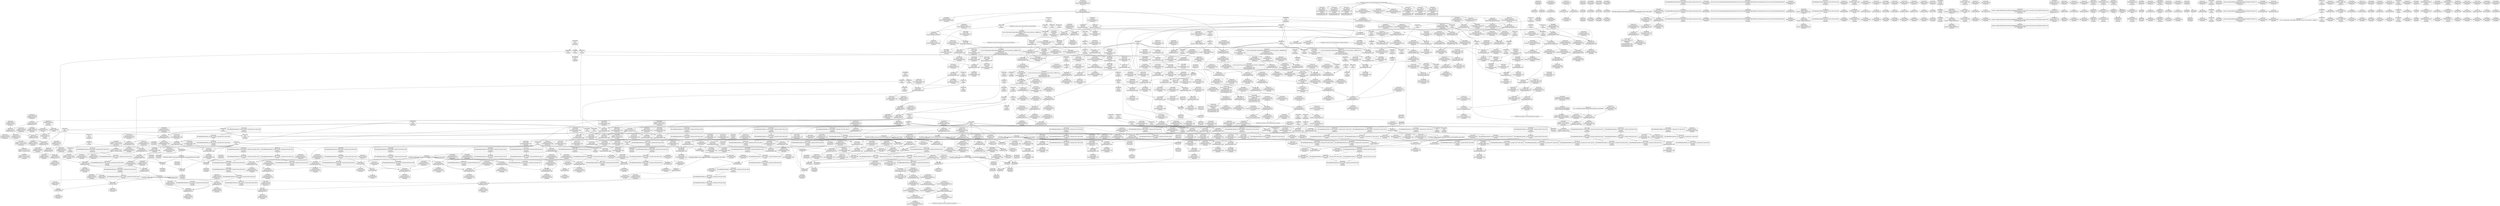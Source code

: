 digraph {
	CE0x3e22030 [shape=record,shape=Mrecord,label="{CE0x3e22030|selinux_file_open:cred|Function::selinux_file_open&Arg::cred::}"]
	CE0x3dec020 [shape=record,shape=Mrecord,label="{CE0x3dec020|file_inode:entry}"]
	CE0x3e85380 [shape=record,shape=Mrecord,label="{CE0x3e85380|inode_has_perm:tmp3|*SummSink*}"]
	CE0x3ec1720 [shape=record,shape=Mrecord,label="{CE0x3ec1720|_ret_i32_%tmp6,_!dbg_!27716|security/selinux/hooks.c,197|*SummSource*}"]
	CE0x3e16150 [shape=record,shape=Mrecord,label="{CE0x3e16150|file_to_av:tmp24|security/selinux/hooks.c,1909}"]
	CE0x3e58160 [shape=record,shape=Mrecord,label="{CE0x3e58160|inode_has_perm:entry}"]
	CE0x3ec1490 [shape=record,shape=Mrecord,label="{CE0x3ec1490|cred_sid:cred|Function::cred_sid&Arg::cred::|*SummSource*}"]
	CE0x3db3860 [shape=record,shape=Mrecord,label="{CE0x3db3860|_call_void_mcount()_#3|*SummSink*}"]
	CE0x3e494b0 [shape=record,shape=Mrecord,label="{CE0x3e494b0|file_to_av:tmp19|security/selinux/hooks.c,1906}"]
	CE0x3eba2a0 [shape=record,shape=Mrecord,label="{CE0x3eba2a0|inode_has_perm:tmp8|security/selinux/hooks.c,1611|*SummSink*}"]
	CE0x3e27520 [shape=record,shape=Mrecord,label="{CE0x3e27520|i64*_getelementptr_inbounds_(_2_x_i64_,_2_x_i64_*___llvm_gcov_ctr168,_i64_0,_i64_1)|*Constant*}"]
	CE0x3ec1180 [shape=record,shape=Mrecord,label="{CE0x3ec1180|cred_sid:entry|*SummSource*}"]
	CE0x3e3e030 [shape=record,shape=Mrecord,label="{CE0x3e3e030|file_to_av:if.end15|*SummSink*}"]
	CE0x3db89c0 [shape=record,shape=Mrecord,label="{CE0x3db89c0|file_to_av:if.else|*SummSink*}"]
	CE0x3e7e8b0 [shape=record,shape=Mrecord,label="{CE0x3e7e8b0|inode_has_perm:lnot.ext|security/selinux/hooks.c,1611|*SummSink*}"]
	"CONST[source:0(mediator),value:2(dynamic)][purpose:{subject}]"
	CE0x3de9550 [shape=record,shape=Mrecord,label="{CE0x3de9550|open_file_to_av:file|Function::open_file_to_av&Arg::file::|*SummSource*}"]
	CE0x3e99b10 [shape=record,shape=Mrecord,label="{CE0x3e99b10|i64*_getelementptr_inbounds_(_15_x_i64_,_15_x_i64_*___llvm_gcov_ctr171,_i64_0,_i64_9)|*Constant*}"]
	CE0x3ec4cc0 [shape=record,shape=Mrecord,label="{CE0x3ec4cc0|__validate_creds:lnot.ext|include/linux/cred.h,173|*SummSource*}"]
	CE0x3e5e740 [shape=record,shape=Mrecord,label="{CE0x3e5e740|i64*_getelementptr_inbounds_(_15_x_i64_,_15_x_i64_*___llvm_gcov_ctr171,_i64_0,_i64_3)|*Constant*}"]
	CE0x3ebe2b0 [shape=record,shape=Mrecord,label="{CE0x3ebe2b0|avc_has_perm:requested|Function::avc_has_perm&Arg::requested::}"]
	CE0x3e29dd0 [shape=record,shape=Mrecord,label="{CE0x3e29dd0|i64_0|*Constant*}"]
	CE0x3db0b70 [shape=record,shape=Mrecord,label="{CE0x3db0b70|selinux_file_open:tmp1}"]
	CE0x3e15350 [shape=record,shape=Mrecord,label="{CE0x3e15350|selinux_file_open:tmp7|security/selinux/hooks.c,3425}"]
	CE0x3e33710 [shape=record,shape=Mrecord,label="{CE0x3e33710|file_path_has_perm:call|security/selinux/hooks.c,1659|*SummSource*}"]
	CE0x3eb0800 [shape=record,shape=Mrecord,label="{CE0x3eb0800|i32_4|*Constant*|*SummSource*}"]
	CE0x3ebd8d0 [shape=record,shape=Mrecord,label="{CE0x3ebd8d0|i64*_getelementptr_inbounds_(_8_x_i64_,_8_x_i64_*___llvm_gcov_ctr154,_i64_0,_i64_6)|*Constant*|*SummSink*}"]
	CE0x3ec2420 [shape=record,shape=Mrecord,label="{CE0x3ec2420|inode_has_perm:tmp15|*LoadInst*|security/selinux/hooks.c,1615|*SummSink*}"]
	CE0x3ec5da0 [shape=record,shape=Mrecord,label="{CE0x3ec5da0|__validate_creds:tobool|include/linux/cred.h,173|*SummSink*}"]
	CE0x3eb50b0 [shape=record,shape=Mrecord,label="{CE0x3eb50b0|__validate_creds:tmp7|include/linux/cred.h,174|*SummSource*}"]
	CE0x3db8ba0 [shape=record,shape=Mrecord,label="{CE0x3db8ba0|file_to_av:if.then5|*SummSource*}"]
	CE0x3e32df0 [shape=record,shape=Mrecord,label="{CE0x3e32df0|file_path_has_perm:tmp4|security/selinux/hooks.c,1658|*SummSink*}"]
	CE0x3e26920 [shape=record,shape=Mrecord,label="{CE0x3e26920|_ret_i32_%tmp4,_!dbg_!27711|security/selinux/avc.c,779|*SummSink*}"]
	CE0x3e7df80 [shape=record,shape=Mrecord,label="{CE0x3e7df80|inode_has_perm:tmp2|*SummSink*}"]
	CE0x3eafeb0 [shape=record,shape=Mrecord,label="{CE0x3eafeb0|inode_has_perm:tmp1|*SummSource*}"]
	CE0x3dab390 [shape=record,shape=Mrecord,label="{CE0x3dab390|file_to_av:if.end16}"]
	CE0x3e3e970 [shape=record,shape=Mrecord,label="{CE0x3e3e970|i64*_getelementptr_inbounds_(_2_x_i64_,_2_x_i64_*___llvm_gcov_ctr168,_i64_0,_i64_0)|*Constant*}"]
	CE0x3e718d0 [shape=record,shape=Mrecord,label="{CE0x3e718d0|file_to_av:tmp9|*LoadInst*|security/selinux/hooks.c,1904}"]
	CE0x3dbc990 [shape=record,shape=Mrecord,label="{CE0x3dbc990|file_to_av:tmp21|security/selinux/hooks.c,1908|*SummSink*}"]
	CE0x3e2be90 [shape=record,shape=Mrecord,label="{CE0x3e2be90|i64*_getelementptr_inbounds_(_15_x_i64_,_15_x_i64_*___llvm_gcov_ctr171,_i64_0,_i64_10)|*Constant*|*SummSource*}"]
	CE0x3e2ce20 [shape=record,shape=Mrecord,label="{CE0x3e2ce20|open_file_to_av:tmp7|security/selinux/hooks.c,1929|*SummSink*}"]
	CE0x3e29720 [shape=record,shape=Mrecord,label="{CE0x3e29720|selinux_file_open:call2|security/selinux/hooks.c,3443|*SummSink*}"]
	CE0x3e011d0 [shape=record,shape=Mrecord,label="{CE0x3e011d0|file_path_has_perm:type|security/selinux/hooks.c,1657|*SummSink*}"]
	CE0x3e5ddb0 [shape=record,shape=Mrecord,label="{CE0x3e5ddb0|file_to_av:tmp4|security/selinux/hooks.c,1902|*SummSink*}"]
	CE0x3ed6010 [shape=record,shape=Mrecord,label="{CE0x3ed6010|i32_(i32,_i32,_i16,_i32,_%struct.common_audit_data*)*_bitcast_(i32_(i32,_i32,_i16,_i32,_%struct.common_audit_data.495*)*_avc_has_perm_to_i32_(i32,_i32,_i16,_i32,_%struct.common_audit_data*)*)|*Constant*|*SummSource*}"]
	CE0x3ed5290 [shape=record,shape=Mrecord,label="{CE0x3ed5290|inode_has_perm:tmp18|security/selinux/hooks.c,1617}"]
	CE0x3e36de0 [shape=record,shape=Mrecord,label="{CE0x3e36de0|GLOBAL:selinux_policycap_openperm|Global_var:selinux_policycap_openperm|*SummSink*}"]
	CE0x3e81040 [shape=record,shape=Mrecord,label="{CE0x3e81040|inode_has_perm:return}"]
	CE0x3eb0ea0 [shape=record,shape=Mrecord,label="{CE0x3eb0ea0|inode_has_perm:tmp1|*SummSink*}"]
	CE0x3e820f0 [shape=record,shape=Mrecord,label="{CE0x3e820f0|i64*_getelementptr_inbounds_(_5_x_i64_,_5_x_i64_*___llvm_gcov_ctr155,_i64_0,_i64_0)|*Constant*|*SummSink*}"]
	CE0x3eb5a20 [shape=record,shape=Mrecord,label="{CE0x3eb5a20|__validate_creds:file|Function::__validate_creds&Arg::file::|*SummSink*}"]
	CE0x3e5a450 [shape=record,shape=Mrecord,label="{CE0x3e5a450|file_to_av:tobool17|security/selinux/hooks.c,1910}"]
	CE0x3ddb240 [shape=record,shape=Mrecord,label="{CE0x3ddb240|selinux_file_open:tmp4|*LoadInst*|security/selinux/hooks.c,3424|*SummSink*}"]
	CE0x3e46b40 [shape=record,shape=Mrecord,label="{CE0x3e46b40|i64*_getelementptr_inbounds_(_15_x_i64_,_15_x_i64_*___llvm_gcov_ctr171,_i64_0,_i64_8)|*Constant*}"]
	CE0x3ed4b50 [shape=record,shape=Mrecord,label="{CE0x3ed4b50|inode_has_perm:tmp17|security/selinux/hooks.c,1617|*SummSource*}"]
	CE0x3eb7500 [shape=record,shape=Mrecord,label="{CE0x3eb7500|i64*_getelementptr_inbounds_(_2_x_i64_,_2_x_i64_*___llvm_gcov_ctr131,_i64_0,_i64_0)|*Constant*|*SummSource*}"]
	CE0x3ec6080 [shape=record,shape=Mrecord,label="{CE0x3ec6080|__validate_creds:tmp2|include/linux/cred.h,173|*SummSource*}"]
	CE0x3dca100 [shape=record,shape=Mrecord,label="{CE0x3dca100|i64_1|*Constant*}"]
	CE0x3dc69a0 [shape=record,shape=Mrecord,label="{CE0x3dc69a0|selinux_file_open:bb|*SummSink*}"]
	CE0x3e1e4b0 [shape=record,shape=Mrecord,label="{CE0x3e1e4b0|GLOBAL:avc_policy_seqno|*Constant*|*SummSink*}"]
	CE0x3dbc490 [shape=record,shape=Mrecord,label="{CE0x3dbc490|i64_512|*Constant*|*SummSink*}"]
	CE0x3e845e0 [shape=record,shape=Mrecord,label="{CE0x3e845e0|inode_has_perm:do.body|*SummSource*}"]
	CE0x3e7fb50 [shape=record,shape=Mrecord,label="{CE0x3e7fb50|__validate_creds:tmp|*SummSink*}"]
	CE0x3dcab90 [shape=record,shape=Mrecord,label="{CE0x3dcab90|open_file_to_av:tmp4|security/selinux/hooks.c,1928|*SummSink*}"]
	CE0x3ebe070 [shape=record,shape=Mrecord,label="{CE0x3ebe070|_ret_i32_%retval.0,_!dbg_!27728|security/selinux/avc.c,775}"]
	CE0x3e5d380 [shape=record,shape=Mrecord,label="{CE0x3e5d380|i64_0|*Constant*}"]
	CE0x3e188f0 [shape=record,shape=Mrecord,label="{CE0x3e188f0|28:_i32,_32:_i16,_:_CRE_32,34_|*MultipleSource*|security/selinux/hooks.c,3425|security/selinux/hooks.c,3425|security/selinux/hooks.c,3433}"]
	CE0x3e7bdb0 [shape=record,shape=Mrecord,label="{CE0x3e7bdb0|inode_has_perm:and|security/selinux/hooks.c,1611|*SummSource*}"]
	CE0x3e347c0 [shape=record,shape=Mrecord,label="{CE0x3e347c0|_call_void_mcount()_#3|*SummSource*}"]
	CE0x3e2a920 [shape=record,shape=Mrecord,label="{CE0x3e2a920|i64*_getelementptr_inbounds_(_5_x_i64_,_5_x_i64_*___llvm_gcov_ctr270,_i64_0,_i64_3)|*Constant*|*SummSink*}"]
	CE0x3e1e520 [shape=record,shape=Mrecord,label="{CE0x3e1e520|GLOBAL:avc_policy_seqno|*Constant*|*SummSource*}"]
	CE0x3e876f0 [shape=record,shape=Mrecord,label="{CE0x3e876f0|inode_has_perm:tmp5|security/selinux/hooks.c,1609}"]
	CE0x3e7c340 [shape=record,shape=Mrecord,label="{CE0x3e7c340|i1_true|*Constant*}"]
	CE0x3db0c40 [shape=record,shape=Mrecord,label="{CE0x3db0c40|selinux_file_open:tmp1|*SummSource*}"]
	CE0x3e22130 [shape=record,shape=Mrecord,label="{CE0x3e22130|selinux_file_open:cred|Function::selinux_file_open&Arg::cred::|*SummSource*}"]
	CE0x3e22510 [shape=record,shape=Mrecord,label="{CE0x3e22510|file_path_has_perm:cred|Function::file_path_has_perm&Arg::cred::|*SummSource*}"]
	CE0x3e41740 [shape=record,shape=Mrecord,label="{CE0x3e41740|i64_5|*Constant*}"]
	CE0x3e2f400 [shape=record,shape=Mrecord,label="{CE0x3e2f400|file_inode:f_inode|include/linux/fs.h,1916|*SummSource*}"]
	CE0x3e20800 [shape=record,shape=Mrecord,label="{CE0x3e20800|file_to_av:if.then8}"]
	CE0x3db2db0 [shape=record,shape=Mrecord,label="{CE0x3db2db0|COLLAPSED:_GCMRE___llvm_gcov_ctr269_internal_global_2_x_i64_zeroinitializer:_elem_0:default:}"]
	CE0x3eb6120 [shape=record,shape=Mrecord,label="{CE0x3eb6120|inode_has_perm:i_flags|security/selinux/hooks.c,1611}"]
	CE0x3e57b10 [shape=record,shape=Mrecord,label="{CE0x3e57b10|file_path_has_perm:call1|security/selinux/hooks.c,1659}"]
	CE0x3e519a0 [shape=record,shape=Mrecord,label="{CE0x3e519a0|i64_3|*Constant*}"]
	CE0x3db64b0 [shape=record,shape=Mrecord,label="{CE0x3db64b0|i32_0|*Constant*|*SummSource*}"]
	CE0x3dbf0d0 [shape=record,shape=Mrecord,label="{CE0x3dbf0d0|open_file_to_av:tmp|*SummSource*}"]
	CE0x3e2fc40 [shape=record,shape=Mrecord,label="{CE0x3e2fc40|avc_policy_seqno:bb}"]
	CE0x3d9e360 [shape=record,shape=Mrecord,label="{CE0x3d9e360|8:_i8,_32:_%struct.inode*,_%struct.selinux_audit_data*,_128:_i32,_132:_i32,_456:_i8*,_:_SCMRE_132,136_|*MultipleSource*|security/selinux/hooks.c,3424|Function::selinux_file_open&Arg::file::}"]
	CE0x3ec8e40 [shape=record,shape=Mrecord,label="{CE0x3ec8e40|inode_has_perm:tmp19|security/selinux/hooks.c,1618}"]
	CE0x3e57c20 [shape=record,shape=Mrecord,label="{CE0x3e57c20|file_path_has_perm:call1|security/selinux/hooks.c,1659|*SummSink*}"]
	CE0x3dbd3e0 [shape=record,shape=Mrecord,label="{CE0x3dbd3e0|file_to_av:conv12|security/selinux/hooks.c,1908|*SummSink*}"]
	CE0x3e3b890 [shape=record,shape=Mrecord,label="{CE0x3e3b890|open_file_to_av:if.then|*SummSink*}"]
	CE0x3e17030 [shape=record,shape=Mrecord,label="{CE0x3e17030|open_file_to_av:or|security/selinux/hooks.c,1929|*SummSink*}"]
	CE0x3eb4d00 [shape=record,shape=Mrecord,label="{CE0x3eb4d00|inode_has_perm:tmp}"]
	CE0x3e228d0 [shape=record,shape=Mrecord,label="{CE0x3e228d0|file_path_has_perm:file|Function::file_path_has_perm&Arg::file::}"]
	CE0x3dbb660 [shape=record,shape=Mrecord,label="{CE0x3dbb660|i64_4|*Constant*|*SummSource*}"]
	CE0x3e5c4d0 [shape=record,shape=Mrecord,label="{CE0x3e5c4d0|file_to_av:tmp2|*LoadInst*|security/selinux/hooks.c,1902|*SummSink*}"]
	CE0x3e7c870 [shape=record,shape=Mrecord,label="{CE0x3e7c870|i8*_getelementptr_inbounds_(_25_x_i8_,_25_x_i8_*_.str3,_i32_0,_i32_0)|*Constant*|*SummSource*}"]
	CE0x3de9220 [shape=record,shape=Mrecord,label="{CE0x3de9220|open_file_to_av:entry|*SummSource*}"]
	CE0x3ec4c50 [shape=record,shape=Mrecord,label="{CE0x3ec4c50|__validate_creds:lnot.ext|include/linux/cred.h,173}"]
	CE0x3e71940 [shape=record,shape=Mrecord,label="{CE0x3e71940|file_to_av:tmp9|*LoadInst*|security/selinux/hooks.c,1904|*SummSource*}"]
	CE0x3e2d880 [shape=record,shape=Mrecord,label="{CE0x3e2d880|open_file_to_av:conv|security/selinux/hooks.c,1929|*SummSource*}"]
	CE0x3e9a110 [shape=record,shape=Mrecord,label="{CE0x3e9a110|file_to_av:tmp20|security/selinux/hooks.c,1906}"]
	CE0x3e1cce0 [shape=record,shape=Mrecord,label="{CE0x3e1cce0|selinux_file_open:isid|security/selinux/hooks.c,3433|*SummSource*}"]
	CE0x3e7b930 [shape=record,shape=Mrecord,label="{CE0x3e7b930|__validate_creds:if.end|*SummSource*}"]
	CE0x3ec1e10 [shape=record,shape=Mrecord,label="{CE0x3ec1e10|inode_has_perm:tmp15|*LoadInst*|security/selinux/hooks.c,1615}"]
	CE0x3dec1d0 [shape=record,shape=Mrecord,label="{CE0x3dec1d0|file_inode:entry|*SummSource*}"]
	CE0x3e58bc0 [shape=record,shape=Mrecord,label="{CE0x3e58bc0|inode_has_perm:inode|Function::inode_has_perm&Arg::inode::|*SummSource*}"]
	CE0x3dc1e50 [shape=record,shape=Mrecord,label="{CE0x3dc1e50|i32_0|*Constant*}"]
	CE0x3e21e30 [shape=record,shape=Mrecord,label="{CE0x3e21e30|file_path_has_perm:av|Function::file_path_has_perm&Arg::av::}"]
	CE0x3ec15d0 [shape=record,shape=Mrecord,label="{CE0x3ec15d0|_ret_i32_%tmp6,_!dbg_!27716|security/selinux/hooks.c,197}"]
	CE0x3ed5120 [shape=record,shape=Mrecord,label="{CE0x3ed5120|inode_has_perm:sclass|security/selinux/hooks.c,1617|*SummSink*}"]
	CE0x3ecb210 [shape=record,shape=Mrecord,label="{CE0x3ecb210|cred_sid:tmp4|*LoadInst*|security/selinux/hooks.c,196|*SummSource*}"]
	CE0x3dba830 [shape=record,shape=Mrecord,label="{CE0x3dba830|i64*_getelementptr_inbounds_(_15_x_i64_,_15_x_i64_*___llvm_gcov_ctr171,_i64_0,_i64_13)|*Constant*|*SummSink*}"]
	CE0x3e32750 [shape=record,shape=Mrecord,label="{CE0x3e32750|file_path_has_perm:f_path|security/selinux/hooks.c,1658|*SummSource*}"]
	CE0x3e5b720 [shape=record,shape=Mrecord,label="{CE0x3e5b720|file_to_av:tmp26|security/selinux/hooks.c,1910|*SummSource*}"]
	CE0x3ec4df0 [shape=record,shape=Mrecord,label="{CE0x3ec4df0|__validate_creds:lnot.ext|include/linux/cred.h,173|*SummSink*}"]
	CE0x3e81750 [shape=record,shape=Mrecord,label="{CE0x3e81750|i64*_getelementptr_inbounds_(_2_x_i64_,_2_x_i64_*___llvm_gcov_ctr131,_i64_0,_i64_1)|*Constant*|*SummSource*}"]
	CE0x3e81f70 [shape=record,shape=Mrecord,label="{CE0x3e81f70|i64*_getelementptr_inbounds_(_5_x_i64_,_5_x_i64_*___llvm_gcov_ctr155,_i64_0,_i64_0)|*Constant*|*SummSource*}"]
	CE0x3e35dc0 [shape=record,shape=Mrecord,label="{CE0x3e35dc0|open_file_to_av:tmp1|*SummSource*}"]
	CE0x3e3dc70 [shape=record,shape=Mrecord,label="{CE0x3e3dc70|_ret_i32_%av.3,_!dbg_!27739|security/selinux/hooks.c,1917|*SummSource*}"]
	CE0x3e38010 [shape=record,shape=Mrecord,label="{CE0x3e38010|file_to_av:entry|*SummSink*}"]
	CE0x3e380a0 [shape=record,shape=Mrecord,label="{CE0x3e380a0|file_to_av:file|Function::file_to_av&Arg::file::}"]
	CE0x3e41f50 [shape=record,shape=Mrecord,label="{CE0x3e41f50|file_to_av:tmp11|security/selinux/hooks.c,1904|*SummSink*}"]
	CE0x3e85bc0 [shape=record,shape=Mrecord,label="{CE0x3e85bc0|__validate_creds:line|Function::__validate_creds&Arg::line::|*SummSink*}"]
	CE0x3ec3ff0 [shape=record,shape=Mrecord,label="{CE0x3ec3ff0|GLOBAL:__invalid_creds|*Constant*|*SummSink*}"]
	CE0x3e3f9c0 [shape=record,shape=Mrecord,label="{CE0x3e3f9c0|open_file_to_av:tobool|security/selinux/hooks.c,1928|*SummSource*}"]
	CE0x3eb42e0 [shape=record,shape=Mrecord,label="{CE0x3eb42e0|__validate_creds:entry|*SummSource*}"]
	CE0x3e2d3b0 [shape=record,shape=Mrecord,label="{CE0x3e2d3b0|open_file_to_av:tmp8|security/selinux/hooks.c,1929|*SummSource*}"]
	CE0x3e35e30 [shape=record,shape=Mrecord,label="{CE0x3e35e30|open_file_to_av:tmp1|*SummSink*}"]
	CE0x3e2bfb0 [shape=record,shape=Mrecord,label="{CE0x3e2bfb0|file_to_av:tmp23|security/selinux/hooks.c,1909|*SummSink*}"]
	CE0x3e45930 [shape=record,shape=Mrecord,label="{CE0x3e45930|i64_7|*Constant*}"]
	CE0x3ed4500 [shape=record,shape=Mrecord,label="{CE0x3ed4500|inode_has_perm:sid3|security/selinux/hooks.c,1617}"]
	CE0x3dbda10 [shape=record,shape=Mrecord,label="{CE0x3dbda10|i32_6|*Constant*|*SummSink*}"]
	CE0x3db9b30 [shape=record,shape=Mrecord,label="{CE0x3db9b30|file_to_av:tmp28|security/selinux/hooks.c,1910}"]
	CE0x3e854e0 [shape=record,shape=Mrecord,label="{CE0x3e854e0|cred_sid:tmp3}"]
	CE0x3eba3b0 [shape=record,shape=Mrecord,label="{CE0x3eba3b0|inode_has_perm:tmp9|security/selinux/hooks.c,1611}"]
	CE0x3e20b10 [shape=record,shape=Mrecord,label="{CE0x3e20b10|_call_void_mcount()_#3}"]
	CE0x3e5d210 [shape=record,shape=Mrecord,label="{CE0x3e5d210|file_to_av:tmp3|security/selinux/hooks.c,1902|*SummSource*}"]
	CE0x3eb3560 [shape=record,shape=Mrecord,label="{CE0x3eb3560|_call_void___validate_creds(%struct.cred*_%cred,_i8*_getelementptr_inbounds_(_25_x_i8_,_25_x_i8_*_.str3,_i32_0,_i32_0),_i32_1609)_#10,_!dbg_!27719|security/selinux/hooks.c,1609|*SummSink*}"]
	CE0x3dbb050 [shape=record,shape=Mrecord,label="{CE0x3dbb050|file_to_av:and3|security/selinux/hooks.c,1904|*SummSink*}"]
	CE0x3e83550 [shape=record,shape=Mrecord,label="{CE0x3e83550|GLOBAL:llvm.expect.i64|*Constant*|*SummSource*}"]
	CE0x3ec8b50 [shape=record,shape=Mrecord,label="{CE0x3ec8b50|__validate_creds:bb|*SummSink*}"]
	CE0x3e2fa30 [shape=record,shape=Mrecord,label="{CE0x3e2fa30|file_inode:tmp4|*LoadInst*|include/linux/fs.h,1916|*SummSource*}"]
	CE0x3eb4240 [shape=record,shape=Mrecord,label="{CE0x3eb4240|_call_void_mcount()_#3}"]
	CE0x3e70a60 [shape=record,shape=Mrecord,label="{CE0x3e70a60|file_to_av:tmp12|security/selinux/hooks.c,1904|*SummSink*}"]
	CE0x3e7bd40 [shape=record,shape=Mrecord,label="{CE0x3e7bd40|inode_has_perm:and|security/selinux/hooks.c,1611}"]
	CE0x3e7e610 [shape=record,shape=Mrecord,label="{CE0x3e7e610|inode_has_perm:lnot.ext|security/selinux/hooks.c,1611}"]
	CE0x3e587a0 [shape=record,shape=Mrecord,label="{CE0x3e587a0|inode_has_perm:cred|Function::inode_has_perm&Arg::cred::|*SummSource*}"]
	CE0x3dbce60 [shape=record,shape=Mrecord,label="{CE0x3dbce60|file_to_av:tmp22|security/selinux/hooks.c,1908}"]
	CE0x3ebf290 [shape=record,shape=Mrecord,label="{CE0x3ebf290|i64*_getelementptr_inbounds_(_8_x_i64_,_8_x_i64_*___llvm_gcov_ctr154,_i64_0,_i64_7)|*Constant*|*SummSource*}"]
	CE0x3eb3f40 [shape=record,shape=Mrecord,label="{CE0x3eb3f40|__validate_creds:tmp1}"]
	CE0x3dc5640 [shape=record,shape=Mrecord,label="{CE0x3dc5640|selinux_file_open:tmp4|*LoadInst*|security/selinux/hooks.c,3424}"]
	CE0x3e2ca80 [shape=record,shape=Mrecord,label="{CE0x3e2ca80|file_path_has_perm:bb|*SummSink*}"]
	CE0x3da9050 [shape=record,shape=Mrecord,label="{CE0x3da9050|file_inode:f|Function::file_inode&Arg::f::}"]
	CE0x3dc5510 [shape=record,shape=Mrecord,label="{CE0x3dc5510|i32_14|*Constant*}"]
	CE0x3ec0dc0 [shape=record,shape=Mrecord,label="{CE0x3ec0dc0|GLOBAL:cred_sid|*Constant*|*SummSource*}"]
	CE0x3e72420 [shape=record,shape=Mrecord,label="{CE0x3e72420|file_to_av:tobool|security/selinux/hooks.c,1902|*SummSource*}"]
	CE0x3dbb430 [shape=record,shape=Mrecord,label="{CE0x3dbb430|i64_4|*Constant*}"]
	CE0x3e2d810 [shape=record,shape=Mrecord,label="{CE0x3e2d810|open_file_to_av:conv|security/selinux/hooks.c,1929}"]
	CE0x3e84cf0 [shape=record,shape=Mrecord,label="{CE0x3e84cf0|GLOBAL:creds_are_invalid|*Constant*|*SummSource*}"]
	CE0x3eb22d0 [shape=record,shape=Mrecord,label="{CE0x3eb22d0|cred_sid:tmp1|*SummSource*}"]
	CE0x3eb9dc0 [shape=record,shape=Mrecord,label="{CE0x3eb9dc0|GLOBAL:__llvm_gcov_ctr154|Global_var:__llvm_gcov_ctr154}"]
	CE0x3eb43c0 [shape=record,shape=Mrecord,label="{CE0x3eb43c0|__validate_creds:cred|Function::__validate_creds&Arg::cred::}"]
	CE0x3eb2260 [shape=record,shape=Mrecord,label="{CE0x3eb2260|cred_sid:tmp1}"]
	CE0x3e50c30 [shape=record,shape=Mrecord,label="{CE0x3e50c30|file_path_has_perm:tmp2}"]
	CE0x3ecca70 [shape=record,shape=Mrecord,label="{CE0x3ecca70|__validate_creds:tmp8|include/linux/cred.h,175|*SummSink*}"]
	CE0x3e83e70 [shape=record,shape=Mrecord,label="{CE0x3e83e70|inode_has_perm:i_flags|security/selinux/hooks.c,1611|*SummSource*}"]
	CE0x3e5ad10 [shape=record,shape=Mrecord,label="{CE0x3e5ad10|i64_11|*Constant*}"]
	CE0x3debf10 [shape=record,shape=Mrecord,label="{CE0x3debf10|GLOBAL:file_inode|*Constant*|*SummSink*}"]
	CE0x3e74220 [shape=record,shape=Mrecord,label="{CE0x3e74220|i64*_getelementptr_inbounds_(_8_x_i64_,_8_x_i64_*___llvm_gcov_ctr154,_i64_0,_i64_2)|*Constant*|*SummSink*}"]
	CE0x3e83820 [shape=record,shape=Mrecord,label="{CE0x3e83820|inode_has_perm:expval|security/selinux/hooks.c,1611}"]
	CE0x3e51ec0 [shape=record,shape=Mrecord,label="{CE0x3e51ec0|inode_has_perm:tmp7|security/selinux/hooks.c,1611|*SummSource*}"]
	CE0x3ec4250 [shape=record,shape=Mrecord,label="{CE0x3ec4250|i64*_getelementptr_inbounds_(_5_x_i64_,_5_x_i64_*___llvm_gcov_ctr155,_i64_0,_i64_4)|*Constant*|*SummSource*}"]
	CE0x3ebdc50 [shape=record,shape=Mrecord,label="{CE0x3ebdc50|avc_has_perm:tclass|Function::avc_has_perm&Arg::tclass::}"]
	CE0x3e2fbb0 [shape=record,shape=Mrecord,label="{CE0x3e2fbb0|file_inode:tmp4|*LoadInst*|include/linux/fs.h,1916|*SummSink*}"]
	CE0x3e868b0 [shape=record,shape=Mrecord,label="{CE0x3e868b0|__validate_creds:cred|Function::__validate_creds&Arg::cred::|*SummSink*}"]
	CE0x3e7b9d0 [shape=record,shape=Mrecord,label="{CE0x3e7b9d0|__validate_creds:if.end|*SummSink*}"]
	CE0x3de9380 [shape=record,shape=Mrecord,label="{CE0x3de9380|open_file_to_av:entry|*SummSink*}"]
	CE0x3da93a0 [shape=record,shape=Mrecord,label="{CE0x3da93a0|_ret_%struct.inode*_%tmp4,_!dbg_!27713|include/linux/fs.h,1916}"]
	CE0x3e2d280 [shape=record,shape=Mrecord,label="{CE0x3e2d280|open_file_to_av:tmp8|security/selinux/hooks.c,1929}"]
	CE0x3ec0ef0 [shape=record,shape=Mrecord,label="{CE0x3ec0ef0|GLOBAL:cred_sid|*Constant*|*SummSink*}"]
	CE0x3e3df30 [shape=record,shape=Mrecord,label="{CE0x3e3df30|file_to_av:if.end15|*SummSource*}"]
	CE0x3ed4c80 [shape=record,shape=Mrecord,label="{CE0x3ed4c80|inode_has_perm:tmp17|security/selinux/hooks.c,1617|*SummSink*}"]
	CE0x3e7ef50 [shape=record,shape=Mrecord,label="{CE0x3e7ef50|GLOBAL:__invalid_creds|*Constant*}"]
	CE0x3e2f360 [shape=record,shape=Mrecord,label="{CE0x3e2f360|i32_0|*Constant*}"]
	CE0x3e51800 [shape=record,shape=Mrecord,label="{CE0x3e51800|inode_has_perm:tobool2|security/selinux/hooks.c,1611|*SummSink*}"]
	CE0x3ecdc20 [shape=record,shape=Mrecord,label="{CE0x3ecdc20|4:_i32,_:_CRE_12,16_|*MultipleSource*|security/selinux/hooks.c,196|*LoadInst*|security/selinux/hooks.c,196|security/selinux/hooks.c,197}"]
	CE0x3e37f50 [shape=record,shape=Mrecord,label="{CE0x3e37f50|file_to_av:entry|*SummSource*}"]
	CE0x3db9880 [shape=record,shape=Mrecord,label="{CE0x3db9880|file_to_av:tmp27|security/selinux/hooks.c,1910|*SummSource*}"]
	CE0x3e58020 [shape=record,shape=Mrecord,label="{CE0x3e58020|GLOBAL:inode_has_perm|*Constant*|*SummSink*}"]
	CE0x3e59ba0 [shape=record,shape=Mrecord,label="{CE0x3e59ba0|_ret_i32_%retval.0,_!dbg_!27739|security/selinux/hooks.c,1618|*SummSink*}"]
	CE0x3e70f10 [shape=record,shape=Mrecord,label="{CE0x3e70f10|inode_has_perm:tmp4|security/selinux/hooks.c,1609|*SummSource*}"]
	CE0x3ec5920 [shape=record,shape=Mrecord,label="{CE0x3ec5920|__validate_creds:expval|include/linux/cred.h,173|*SummSource*}"]
	CE0x3e3ad80 [shape=record,shape=Mrecord,label="{CE0x3e3ad80|file_path_has_perm:tmp|*SummSink*}"]
	CE0x3ec0a90 [shape=record,shape=Mrecord,label="{CE0x3ec0a90|GLOBAL:cred_sid|*Constant*}"]
	CE0x3dff880 [shape=record,shape=Mrecord,label="{CE0x3dff880|file_to_av:bb}"]
	CE0x3eb4870 [shape=record,shape=Mrecord,label="{CE0x3eb4870|_call_void_mcount()_#3|*SummSource*}"]
	CE0x3db8c70 [shape=record,shape=Mrecord,label="{CE0x3db8c70|file_to_av:if.then5|*SummSink*}"]
	CE0x3e34df0 [shape=record,shape=Mrecord,label="{CE0x3e34df0|COLLAPSED:_GIRE_selinux_xfrm_refcount_global_%struct.atomic_t_zeroinitializer,_align_4:_elem_0:default:}"]
	CE0x3e45220 [shape=record,shape=Mrecord,label="{CE0x3e45220|file_to_av:tobool7|security/selinux/hooks.c,1905|*SummSink*}"]
	CE0x3ebf440 [shape=record,shape=Mrecord,label="{CE0x3ebf440|i64*_getelementptr_inbounds_(_8_x_i64_,_8_x_i64_*___llvm_gcov_ctr154,_i64_0,_i64_7)|*Constant*|*SummSink*}"]
	CE0x3ec66a0 [shape=record,shape=Mrecord,label="{CE0x3ec66a0|GLOBAL:__llvm_gcov_ctr155|Global_var:__llvm_gcov_ctr155}"]
	CE0x3e37850 [shape=record,shape=Mrecord,label="{CE0x3e37850|GLOBAL:file_to_av|*Constant*}"]
	CE0x3db3550 [shape=record,shape=Mrecord,label="{CE0x3db3550|_call_void_mcount()_#3}"]
	CE0x3e20700 [shape=record,shape=Mrecord,label="{CE0x3e20700|file_to_av:if.end19|*SummSource*}"]
	CE0x3debcc0 [shape=record,shape=Mrecord,label="{CE0x3debcc0|selinux_file_open:call|security/selinux/hooks.c,3425|*SummSink*}"]
	CE0x3da7570 [shape=record,shape=Mrecord,label="{CE0x3da7570|file_to_av:tmp1|*SummSink*}"]
	CE0x3e1ea60 [shape=record,shape=Mrecord,label="{CE0x3e1ea60|selinux_file_open:isid|security/selinux/hooks.c,3433|*SummSink*}"]
	CE0x3dbf760 [shape=record,shape=Mrecord,label="{CE0x3dbf760|selinux_file_open:tmp2|*SummSink*}"]
	CE0x3e44550 [shape=record,shape=Mrecord,label="{CE0x3e44550|file_to_av:or13|security/selinux/hooks.c,1908|*SummSource*}"]
	CE0x3ec1d30 [shape=record,shape=Mrecord,label="{CE0x3ec1d30|inode_has_perm:i_security|security/selinux/hooks.c,1615|*SummSource*}"]
	CE0x3e83b90 [shape=record,shape=Mrecord,label="{CE0x3e83b90|__validate_creds:lnot|include/linux/cred.h,173|*SummSink*}"]
	CE0x3ec6200 [shape=record,shape=Mrecord,label="{CE0x3ec6200|__validate_creds:tmp3|include/linux/cred.h,173}"]
	CE0x3e2ec40 [shape=record,shape=Mrecord,label="{CE0x3e2ec40|_call_void_mcount()_#3}"]
	CE0x3dbba50 [shape=record,shape=Mrecord,label="{CE0x3dbba50|__validate_creds:tmp5|include/linux/cred.h,173|*SummSource*}"]
	CE0x3e7dca0 [shape=record,shape=Mrecord,label="{CE0x3e7dca0|__validate_creds:call|include/linux/cred.h,173|*SummSink*}"]
	CE0x3e75d50 [shape=record,shape=Mrecord,label="{CE0x3e75d50|i64*_getelementptr_inbounds_(_8_x_i64_,_8_x_i64_*___llvm_gcov_ctr154,_i64_0,_i64_0)|*Constant*}"]
	CE0x3dc6830 [shape=record,shape=Mrecord,label="{CE0x3dc6830|selinux_file_open:tmp3}"]
	CE0x3e4a800 [shape=record,shape=Mrecord,label="{CE0x3e4a800|file_to_av:tmp31|security/selinux/hooks.c,1917|*SummSink*}"]
	CE0x3e818c0 [shape=record,shape=Mrecord,label="{CE0x3e818c0|i64*_getelementptr_inbounds_(_2_x_i64_,_2_x_i64_*___llvm_gcov_ctr131,_i64_0,_i64_1)|*Constant*|*SummSink*}"]
	CE0x3e00eb0 [shape=record,shape=Mrecord,label="{CE0x3e00eb0|file_path_has_perm:type|security/selinux/hooks.c,1657|*SummSource*}"]
	CE0x3e5bbd0 [shape=record,shape=Mrecord,label="{CE0x3e5bbd0|i32_6|*Constant*|*SummSource*}"]
	CE0x3dbaa90 [shape=record,shape=Mrecord,label="{CE0x3dbaa90|file_to_av:tmp30|security/selinux/hooks.c,1914}"]
	CE0x3eb2730 [shape=record,shape=Mrecord,label="{CE0x3eb2730|i1_true|*Constant*|*SummSource*}"]
	CE0x3ed4ff0 [shape=record,shape=Mrecord,label="{CE0x3ed4ff0|inode_has_perm:sclass|security/selinux/hooks.c,1617|*SummSource*}"]
	CE0x3e1f710 [shape=record,shape=Mrecord,label="{CE0x3e1f710|file_inode:bb|*SummSink*}"]
	CE0x3e85d60 [shape=record,shape=Mrecord,label="{CE0x3e85d60|__validate_creds:tmp|*SummSource*}"]
	CE0x3e5dc40 [shape=record,shape=Mrecord,label="{CE0x3e5dc40|file_to_av:tmp5|security/selinux/hooks.c,1902}"]
	CE0x3e2eec0 [shape=record,shape=Mrecord,label="{CE0x3e2eec0|_call_void_mcount()_#3|*SummSink*}"]
	CE0x3ebe500 [shape=record,shape=Mrecord,label="{CE0x3ebe500|avc_has_perm:requested|Function::avc_has_perm&Arg::requested::|*SummSink*}"]
	CE0x3e1f5e0 [shape=record,shape=Mrecord,label="{CE0x3e1f5e0|file_inode:bb|*SummSource*}"]
	CE0x3e999e0 [shape=record,shape=Mrecord,label="{CE0x3e999e0|file_to_av:conv11|security/selinux/hooks.c,1906|*SummSink*}"]
	CE0x3e448a0 [shape=record,shape=Mrecord,label="{CE0x3e448a0|i32_1024|*Constant*|*SummSource*}"]
	CE0x3ec7230 [shape=record,shape=Mrecord,label="{CE0x3ec7230|__validate_creds:if.then|*SummSink*}"]
	CE0x3dea040 [shape=record,shape=Mrecord,label="{CE0x3dea040|i32_3|*Constant*}"]
	CE0x3e2b850 [shape=record,shape=Mrecord,label="{CE0x3e2b850|file_to_av:av.1|*SummSink*}"]
	CE0x3e40e30 [shape=record,shape=Mrecord,label="{CE0x3e40e30|open_file_to_av:tmp3|security/selinux/hooks.c,1928|*SummSink*}"]
	CE0x3e339b0 [shape=record,shape=Mrecord,label="{CE0x3e339b0|i32_8|*Constant*|*SummSource*}"]
	CE0x3e36d00 [shape=record,shape=Mrecord,label="{CE0x3e36d00|GLOBAL:selinux_policycap_openperm|Global_var:selinux_policycap_openperm|*SummSource*}"]
	CE0x3e52850 [shape=record,shape=Mrecord,label="{CE0x3e52850|file_path_has_perm:path|security/selinux/hooks.c,1658|*SummSink*}"]
	CE0x3e3f200 [shape=record,shape=Mrecord,label="{CE0x3e3f200|file_to_av:if.end|*SummSink*}"]
	CE0x3e32860 [shape=record,shape=Mrecord,label="{CE0x3e32860|file_path_has_perm:f_path|security/selinux/hooks.c,1658|*SummSink*}"]
	CE0x3ec3c80 [shape=record,shape=Mrecord,label="{CE0x3ec3c80|_call_void___invalid_creds(%struct.cred*_%cred,_i8*_%file,_i32_%line)_#10,_!dbg_!27721|include/linux/cred.h,174|*SummSource*}"]
	CE0x3e83920 [shape=record,shape=Mrecord,label="{CE0x3e83920|i64_4|*Constant*}"]
	CE0x3e1d880 [shape=record,shape=Mrecord,label="{CE0x3e1d880|8:_i32,_12:_i32,_:_CME_12,16_|*MultipleSource*|*LoadInst*|security/selinux/hooks.c,3424|security/selinux/hooks.c,3424|security/selinux/hooks.c,3433}"]
	CE0x3e1fcb0 [shape=record,shape=Mrecord,label="{CE0x3e1fcb0|file_path_has_perm:tmp1|*SummSource*}"]
	CE0x3ebbb60 [shape=record,shape=Mrecord,label="{CE0x3ebbb60|inode_has_perm:tmp12|security/selinux/hooks.c,1612}"]
	"CONST[source:1(input),value:2(dynamic)][purpose:{operation}][SrcIdx:2]"
	CE0x3e5ad80 [shape=record,shape=Mrecord,label="{CE0x3e5ad80|i64_11|*Constant*|*SummSource*}"]
	CE0x3e85100 [shape=record,shape=Mrecord,label="{CE0x3e85100|inode_has_perm:tmp3}"]
	CE0x3ebd630 [shape=record,shape=Mrecord,label="{CE0x3ebd630|i64*_getelementptr_inbounds_(_8_x_i64_,_8_x_i64_*___llvm_gcov_ctr154,_i64_0,_i64_6)|*Constant*|*SummSource*}"]
	CE0x3e59d40 [shape=record,shape=Mrecord,label="{CE0x3e59d40|file_to_av:if.end15}"]
	CE0x3e42280 [shape=record,shape=Mrecord,label="{CE0x3e42280|file_to_av:tmp12|security/selinux/hooks.c,1904|*SummSource*}"]
	CE0x3ebe390 [shape=record,shape=Mrecord,label="{CE0x3ebe390|avc_has_perm:requested|Function::avc_has_perm&Arg::requested::|*SummSource*}"]
	CE0x3e31020 [shape=record,shape=Mrecord,label="{CE0x3e31020|avc_policy_seqno:tmp1}"]
	CE0x3e37660 [shape=record,shape=Mrecord,label="{CE0x3e37660|open_file_to_av:call|security/selinux/hooks.c,1926|*SummSource*}"]
	CE0x3eb57f0 [shape=record,shape=Mrecord,label="{CE0x3eb57f0|__validate_creds:file|Function::__validate_creds&Arg::file::}"]
	CE0x3e807b0 [shape=record,shape=Mrecord,label="{CE0x3e807b0|inode_has_perm:do.end}"]
	CE0x3e406d0 [shape=record,shape=Mrecord,label="{CE0x3e406d0|GLOBAL:__llvm_gcov_ctr270|Global_var:__llvm_gcov_ctr270}"]
	CE0x3e3b070 [shape=record,shape=Mrecord,label="{CE0x3e3b070|file_to_av:f_mode|security/selinux/hooks.c,1902|*SummSource*}"]
	CE0x3eb51e0 [shape=record,shape=Mrecord,label="{CE0x3eb51e0|__validate_creds:tmp7|include/linux/cred.h,174|*SummSink*}"]
	CE0x3e81de0 [shape=record,shape=Mrecord,label="{CE0x3e81de0|inode_has_perm:tmp5|security/selinux/hooks.c,1609|*SummSink*}"]
	CE0x3e21ca0 [shape=record,shape=Mrecord,label="{CE0x3e21ca0|file_path_has_perm:entry|*SummSink*}"]
	CE0x3e465f0 [shape=record,shape=Mrecord,label="{CE0x3e465f0|file_to_av:tmp17|security/selinux/hooks.c,1905|*SummSink*}"]
	CE0x3e50320 [shape=record,shape=Mrecord,label="{CE0x3e50320|file_path_has_perm:ad|security/selinux/hooks.c, 1655|*SummSink*}"]
	CE0x3dbf060 [shape=record,shape=Mrecord,label="{CE0x3dbf060|COLLAPSED:_GCMRE___llvm_gcov_ctr270_internal_global_5_x_i64_zeroinitializer:_elem_0:default:}"]
	CE0x3e1d5e0 [shape=record,shape=Mrecord,label="{CE0x3e1d5e0|8:_i32,_12:_i32,_:_CME_8,12_|*MultipleSource*|*LoadInst*|security/selinux/hooks.c,3424|security/selinux/hooks.c,3424|security/selinux/hooks.c,3433}"]
	CE0x3e2fe90 [shape=record,shape=Mrecord,label="{CE0x3e2fe90|i64*_getelementptr_inbounds_(_2_x_i64_,_2_x_i64_*___llvm_gcov_ctr25231,_i64_0,_i64_0)|*Constant*|*SummSink*}"]
	CE0x3e260e0 [shape=record,shape=Mrecord,label="{CE0x3e260e0|i32_2|*Constant*}"]
	CE0x3e45350 [shape=record,shape=Mrecord,label="{CE0x3e45350|i64_6|*Constant*}"]
	CE0x3e32ce0 [shape=record,shape=Mrecord,label="{CE0x3e32ce0|file_path_has_perm:tmp4|security/selinux/hooks.c,1658|*SummSource*}"]
	CE0x3dd4d10 [shape=record,shape=Mrecord,label="{CE0x3dd4d10|_ret_%struct.inode*_%tmp4,_!dbg_!27713|include/linux/fs.h,1916|*SummSource*}"]
	CE0x3e4b6f0 [shape=record,shape=Mrecord,label="{CE0x3e4b6f0|file_inode:bb}"]
	CE0x3ec0320 [shape=record,shape=Mrecord,label="{CE0x3ec0320|inode_has_perm:tmp14|security/selinux/hooks.c,1614|*SummSource*}"]
	CE0x3eca0f0 [shape=record,shape=Mrecord,label="{CE0x3eca0f0|__validate_creds:tmp5|include/linux/cred.h,173}"]
	CE0x3eb0c70 [shape=record,shape=Mrecord,label="{CE0x3eb0c70|__validate_creds:tmp6|include/linux/cred.h,174|*SummSource*}"]
	CE0x3dbd110 [shape=record,shape=Mrecord,label="{CE0x3dbd110|file_to_av:tmp22|security/selinux/hooks.c,1908|*SummSink*}"]
	CE0x3e00d00 [shape=record,shape=Mrecord,label="{CE0x3e00d00|i8_1|*Constant*}"]
	CE0x3e450c0 [shape=record,shape=Mrecord,label="{CE0x3e450c0|file_to_av:tobool7|security/selinux/hooks.c,1905|*SummSource*}"]
	CE0x3e71420 [shape=record,shape=Mrecord,label="{CE0x3e71420|file_to_av:f_mode2|security/selinux/hooks.c,1904|*SummSource*}"]
	CE0x3e994d0 [shape=record,shape=Mrecord,label="{CE0x3e994d0|file_to_av:conv11|security/selinux/hooks.c,1906}"]
	CE0x3dbbd50 [shape=record,shape=Mrecord,label="{CE0x3dbbd50|file_to_av:conv9|security/selinux/hooks.c,1906|*SummSource*}"]
	CE0x3dbbce0 [shape=record,shape=Mrecord,label="{CE0x3dbbce0|file_to_av:conv9|security/selinux/hooks.c,1906}"]
	CE0x3e4bd50 [shape=record,shape=Mrecord,label="{CE0x3e4bd50|i64_1|*Constant*}"]
	CE0x3ebc9c0 [shape=record,shape=Mrecord,label="{CE0x3ebc9c0|i1_true|*Constant*|*SummSink*}"]
	CE0x3e28590 [shape=record,shape=Mrecord,label="{CE0x3e28590|selinux_file_open:call3|security/selinux/hooks.c,3443|*SummSink*}"]
	CE0x3eb4b00 [shape=record,shape=Mrecord,label="{CE0x3eb4b00|i64*_getelementptr_inbounds_(_8_x_i64_,_8_x_i64_*___llvm_gcov_ctr154,_i64_0,_i64_0)|*Constant*|*SummSink*}"]
	CE0x3dce860 [shape=record,shape=Mrecord,label="{CE0x3dce860|0:_i32,_4:_i32,_8:_i16,_12:_i32,_16:_i32,_20:_i32,_24:_i32,_56:_i8*,_:_SCMRE_56,64_|*MultipleSource*|security/selinux/hooks.c,3425|security/selinux/hooks.c,3425}"]
	CE0x3e51cb0 [shape=record,shape=Mrecord,label="{CE0x3e51cb0|i64_3|*Constant*|*SummSink*}"]
	CE0x3e5f060 [shape=record,shape=Mrecord,label="{CE0x3e5f060|file_to_av:tmp8|security/selinux/hooks.c,1903|*SummSource*}"]
	CE0x3e27260 [shape=record,shape=Mrecord,label="{CE0x3e27260|open_file_to_av:if.then|*SummSource*}"]
	CE0x3db6380 [shape=record,shape=Mrecord,label="{CE0x3db6380|i64*_getelementptr_inbounds_(_2_x_i64_,_2_x_i64_*___llvm_gcov_ctr162,_i64_0,_i64_0)|*Constant*|*SummSink*}"]
	CE0x3e852e0 [shape=record,shape=Mrecord,label="{CE0x3e852e0|inode_has_perm:tmp3|*SummSource*}"]
	CE0x3e7ea30 [shape=record,shape=Mrecord,label="{CE0x3e7ea30|inode_has_perm:conv|security/selinux/hooks.c,1611|*SummSource*}"]
	CE0x3ec1ab0 [shape=record,shape=Mrecord,label="{CE0x3ec1ab0|i32_10|*Constant*}"]
	CE0x3da2160 [shape=record,shape=Mrecord,label="{CE0x3da2160|selinux_file_open:f_security|security/selinux/hooks.c,3424}"]
	CE0x3eb49e0 [shape=record,shape=Mrecord,label="{CE0x3eb49e0|i32_22|*Constant*}"]
	CE0x3db3080 [shape=record,shape=Mrecord,label="{CE0x3db3080|selinux_file_open:tmp}"]
	CE0x3e5b490 [shape=record,shape=Mrecord,label="{CE0x3e5b490|file_to_av:tmp25|security/selinux/hooks.c,1910|*SummSink*}"]
	CE0x3e7b7c0 [shape=record,shape=Mrecord,label="{CE0x3e7b7c0|inode_has_perm:do.body}"]
	CE0x3e520c0 [shape=record,shape=Mrecord,label="{CE0x3e520c0|inode_has_perm:tmp11|security/selinux/hooks.c,1612}"]
	CE0x3e3b900 [shape=record,shape=Mrecord,label="{CE0x3e3b900|open_file_to_av:if.end}"]
	CE0x3eafdd0 [shape=record,shape=Mrecord,label="{CE0x3eafdd0|inode_has_perm:tmp|*SummSink*}"]
	CE0x3ecc300 [shape=record,shape=Mrecord,label="{CE0x3ecc300|4:_i32,_:_CRE_4,8_|*MultipleSource*|security/selinux/hooks.c,196|*LoadInst*|security/selinux/hooks.c,196|security/selinux/hooks.c,197}"]
	CE0x3e31600 [shape=record,shape=Mrecord,label="{CE0x3e31600|i64*_getelementptr_inbounds_(_2_x_i64_,_2_x_i64_*___llvm_gcov_ctr25231,_i64_0,_i64_1)|*Constant*|*SummSource*}"]
	CE0x3e2e0b0 [shape=record,shape=Mrecord,label="{CE0x3e2e0b0|i64*_getelementptr_inbounds_(_2_x_i64_,_2_x_i64_*___llvm_gcov_ctr162,_i64_0,_i64_1)|*Constant*}"]
	CE0x3de9820 [shape=record,shape=Mrecord,label="{CE0x3de9820|i32_10|*Constant*|*SummSource*}"]
	CE0x3dffc90 [shape=record,shape=Mrecord,label="{CE0x3dffc90|file_path_has_perm:ad|security/selinux/hooks.c, 1655}"]
	CE0x3dba780 [shape=record,shape=Mrecord,label="{CE0x3dba780|i64*_getelementptr_inbounds_(_15_x_i64_,_15_x_i64_*___llvm_gcov_ctr171,_i64_0,_i64_13)|*Constant*|*SummSource*}"]
	CE0x3e5db30 [shape=record,shape=Mrecord,label="{CE0x3e5db30|file_to_av:tmp4|security/selinux/hooks.c,1902|*SummSource*}"]
	CE0x3dc8700 [shape=record,shape=Mrecord,label="{CE0x3dc8700|open_file_to_av:tmp10|security/selinux/hooks.c,1931|*SummSource*}"]
	CE0x3e58590 [shape=record,shape=Mrecord,label="{CE0x3e58590|inode_has_perm:cred|Function::inode_has_perm&Arg::cred::}"]
	CE0x3eb1f50 [shape=record,shape=Mrecord,label="{CE0x3eb1f50|GLOBAL:__validate_creds|*Constant*|*SummSource*}"]
	CE0x3e2eb80 [shape=record,shape=Mrecord,label="{CE0x3e2eb80|file_path_has_perm:tmp3|*SummSink*}"]
	CE0x3e262e0 [shape=record,shape=Mrecord,label="{CE0x3e262e0|selinux_file_open:tmp8|security/selinux/hooks.c,3433}"]
	CE0x3e33e80 [shape=record,shape=Mrecord,label="{CE0x3e33e80|file_path_has_perm:call|security/selinux/hooks.c,1659|*SummSink*}"]
	CE0x3e35190 [shape=record,shape=Mrecord,label="{CE0x3e35190|i32*_getelementptr_inbounds_(%struct.avc_cache,_%struct.avc_cache*_avc_cache,_i32_0,_i32_4)|*Constant*|*SummSink*}"]
	CE0x3dbffd0 [shape=record,shape=Mrecord,label="{CE0x3dbffd0|i32_14|*Constant*|*SummSink*}"]
	CE0x3e1dd60 [shape=record,shape=Mrecord,label="{CE0x3e1dd60|GLOBAL:avc_policy_seqno|*Constant*}"]
	CE0x3ec3cf0 [shape=record,shape=Mrecord,label="{CE0x3ec3cf0|GLOBAL:__invalid_creds|*Constant*|*SummSource*}"]
	CE0x3ece5d0 [shape=record,shape=Mrecord,label="{CE0x3ece5d0|cred_sid:tmp6|security/selinux/hooks.c,197|*SummSink*}"]
	CE0x3ec6dd0 [shape=record,shape=Mrecord,label="{CE0x3ec6dd0|inode_has_perm:tmp20|security/selinux/hooks.c,1618|*SummSink*}"]
	CE0x3e49f70 [shape=record,shape=Mrecord,label="{CE0x3e49f70|file_to_av:av.3|*SummSink*}"]
	CE0x3ebabe0 [shape=record,shape=Mrecord,label="{CE0x3ebabe0|inode_has_perm:tmp10|security/selinux/hooks.c,1611|*SummSource*}"]
	CE0x3e27950 [shape=record,shape=Mrecord,label="{CE0x3e27950|_ret_i32_%av.3,_!dbg_!27739|security/selinux/hooks.c,1917|*SummSink*}"]
	CE0x3ec5000 [shape=record,shape=Mrecord,label="{CE0x3ec5000|__validate_creds:conv|include/linux/cred.h,173|*SummSink*}"]
	CE0x3ec73a0 [shape=record,shape=Mrecord,label="{CE0x3ec73a0|__validate_creds:bb}"]
	CE0x3e5b990 [shape=record,shape=Mrecord,label="{CE0x3e5b990|i32_6|*Constant*}"]
	CE0x3e30f80 [shape=record,shape=Mrecord,label="{CE0x3e30f80|file_inode:tmp3|*SummSink*}"]
	CE0x3e9a3c0 [shape=record,shape=Mrecord,label="{CE0x3e9a3c0|file_to_av:tmp20|security/selinux/hooks.c,1906|*SummSink*}"]
	CE0x3e3d850 [shape=record,shape=Mrecord,label="{CE0x3e3d850|file_to_av:tmp}"]
	CE0x3e1f440 [shape=record,shape=Mrecord,label="{CE0x3e1f440|open_file_to_av:tmp9|security/selinux/hooks.c,1931}"]
	CE0x3eb1cf0 [shape=record,shape=Mrecord,label="{CE0x3eb1cf0|_call_void_mcount()_#3|*SummSource*}"]
	CE0x3e23290 [shape=record,shape=Mrecord,label="{CE0x3e23290|_ret_i32_%call1,_!dbg_!27722|security/selinux/hooks.c,1659|*SummSource*}"]
	CE0x3e5b3c0 [shape=record,shape=Mrecord,label="{CE0x3e5b3c0|file_to_av:tmp25|security/selinux/hooks.c,1910|*SummSource*}"]
	CE0x3e59a70 [shape=record,shape=Mrecord,label="{CE0x3e59a70|_ret_i32_%retval.0,_!dbg_!27739|security/selinux/hooks.c,1618|*SummSource*}"]
	CE0x3e99c80 [shape=record,shape=Mrecord,label="{CE0x3e99c80|i64*_getelementptr_inbounds_(_15_x_i64_,_15_x_i64_*___llvm_gcov_ctr171,_i64_0,_i64_9)|*Constant*|*SummSource*}"]
	CE0x3ddb760 [shape=record,shape=Mrecord,label="{CE0x3ddb760|selinux_file_open:tmp5|security/selinux/hooks.c,3424}"]
	CE0x3e1e930 [shape=record,shape=Mrecord,label="{CE0x3e1e930|i32_2|*Constant*|*SummSink*}"]
	CE0x3ecbdb0 [shape=record,shape=Mrecord,label="{CE0x3ecbdb0|cred_sid:sid|security/selinux/hooks.c,197}"]
	CE0x3e28000 [shape=record,shape=Mrecord,label="{CE0x3e28000|_ret_i32_%av.0,_!dbg_!27720|security/selinux/hooks.c,1931}"]
	CE0x3dbf880 [shape=record,shape=Mrecord,label="{CE0x3dbf880|_call_void_mcount()_#3}"]
	CE0x3e265b0 [shape=record,shape=Mrecord,label="{CE0x3e265b0|avc_policy_seqno:entry|*SummSink*}"]
	CE0x3e17650 [shape=record,shape=Mrecord,label="{CE0x3e17650|file_inode:bb}"]
	CE0x3e1f4b0 [shape=record,shape=Mrecord,label="{CE0x3e1f4b0|open_file_to_av:tmp9|security/selinux/hooks.c,1931|*SummSource*}"]
	CE0x3ec5160 [shape=record,shape=Mrecord,label="{CE0x3ec5160|GLOBAL:llvm.expect.i64|*Constant*}"]
	CE0x3ed3c90 [shape=record,shape=Mrecord,label="{CE0x3ed3c90|cred_sid:tmp|*SummSink*}"]
	CE0x3e5e610 [shape=record,shape=Mrecord,label="{CE0x3e5e610|file_to_av:tmp6|security/selinux/hooks.c,1902|*SummSink*}"]
	CE0x3e7f740 [shape=record,shape=Mrecord,label="{CE0x3e7f740|i64*_getelementptr_inbounds_(_8_x_i64_,_8_x_i64_*___llvm_gcov_ctr154,_i64_0,_i64_1)|*Constant*|*SummSink*}"]
	CE0x3e752c0 [shape=record,shape=Mrecord,label="{CE0x3e752c0|i32_2|*Constant*}"]
	CE0x3e84830 [shape=record,shape=Mrecord,label="{CE0x3e84830|GLOBAL:__validate_creds|*Constant*}"]
	CE0x3e226f0 [shape=record,shape=Mrecord,label="{CE0x3e226f0|file_path_has_perm:cred|Function::file_path_has_perm&Arg::cred::|*SummSink*}"]
	CE0x3ecde50 [shape=record,shape=Mrecord,label="{CE0x3ecde50|4:_i32,_:_CRE_16,20_|*MultipleSource*|security/selinux/hooks.c,196|*LoadInst*|security/selinux/hooks.c,196|security/selinux/hooks.c,197}"]
	CE0x3e32110 [shape=record,shape=Mrecord,label="{CE0x3e32110|avc_policy_seqno:tmp3|*SummSource*}"]
	CE0x3e50ca0 [shape=record,shape=Mrecord,label="{CE0x3e50ca0|file_path_has_perm:tmp2|*SummSource*}"]
	CE0x3e3fd20 [shape=record,shape=Mrecord,label="{CE0x3e3fd20|i64_2|*Constant*|*SummSource*}"]
	CE0x3e39c90 [shape=record,shape=Mrecord,label="{CE0x3e39c90|file_path_has_perm:tmp|*SummSource*}"]
	CE0x3eb4350 [shape=record,shape=Mrecord,label="{CE0x3eb4350|__validate_creds:entry|*SummSink*}"]
	CE0x3dbe4b0 [shape=record,shape=Mrecord,label="{CE0x3dbe4b0|file_to_av:tmp14|*LoadInst*|security/selinux/hooks.c,1905|*SummSink*}"]
	CE0x3ddb9f0 [shape=record,shape=Mrecord,label="{CE0x3ddb9f0|selinux_file_open:tmp5|security/selinux/hooks.c,3424|*SummSource*}"]
	CE0x3e2a240 [shape=record,shape=Mrecord,label="{CE0x3e2a240|i64_0|*Constant*|*SummSource*}"]
	CE0x3ecbfa0 [shape=record,shape=Mrecord,label="{CE0x3ecbfa0|cred_sid:sid|security/selinux/hooks.c,197|*SummSource*}"]
	CE0x3e51510 [shape=record,shape=Mrecord,label="{CE0x3e51510|inode_has_perm:tobool2|security/selinux/hooks.c,1611}"]
	CE0x3db7cf0 [shape=record,shape=Mrecord,label="{CE0x3db7cf0|selinux_file_open:tmp8|security/selinux/hooks.c,3433|*SummSink*}"]
	CE0x3e264e0 [shape=record,shape=Mrecord,label="{CE0x3e264e0|selinux_file_open:tmp8|security/selinux/hooks.c,3433|*SummSource*}"]
	CE0x3ec01f0 [shape=record,shape=Mrecord,label="{CE0x3ec01f0|inode_has_perm:tmp14|security/selinux/hooks.c,1614}"]
	CE0x3e2caf0 [shape=record,shape=Mrecord,label="{CE0x3e2caf0|i64*_getelementptr_inbounds_(_2_x_i64_,_2_x_i64_*___llvm_gcov_ctr168,_i64_0,_i64_0)|*Constant*|*SummSource*}"]
	CE0x3e22dd0 [shape=record,shape=Mrecord,label="{CE0x3e22dd0|file_path_has_perm:av|Function::file_path_has_perm&Arg::av::|*SummSource*}"]
	CE0x3e806c0 [shape=record,shape=Mrecord,label="{CE0x3e806c0|inode_has_perm:return|*SummSink*}"]
	CE0x3e7eaa0 [shape=record,shape=Mrecord,label="{CE0x3e7eaa0|inode_has_perm:conv|security/selinux/hooks.c,1611|*SummSink*}"]
	CE0x3e29bf0 [shape=record,shape=Mrecord,label="{CE0x3e29bf0|selinux_file_open:sid|security/selinux/hooks.c,3433|*SummSink*}"]
	CE0x3e51e50 [shape=record,shape=Mrecord,label="{CE0x3e51e50|inode_has_perm:tmp7|security/selinux/hooks.c,1611}"]
	CE0x3ebd5c0 [shape=record,shape=Mrecord,label="{CE0x3ebd5c0|i64*_getelementptr_inbounds_(_8_x_i64_,_8_x_i64_*___llvm_gcov_ctr154,_i64_0,_i64_6)|*Constant*}"]
	CE0x3e70cc0 [shape=record,shape=Mrecord,label="{CE0x3e70cc0|inode_has_perm:tmp4|security/selinux/hooks.c,1609}"]
	CE0x3e1df50 [shape=record,shape=Mrecord,label="{CE0x3e1df50|selinux_file_open:call1|security/selinux/hooks.c,3434}"]
	CE0x3e45a40 [shape=record,shape=Mrecord,label="{CE0x3e45a40|i64_7|*Constant*|*SummSink*}"]
	CE0x3e805f0 [shape=record,shape=Mrecord,label="{CE0x3e805f0|inode_has_perm:return|*SummSource*}"]
	CE0x3ebf560 [shape=record,shape=Mrecord,label="{CE0x3ebf560|inode_has_perm:tmp19|security/selinux/hooks.c,1618|*SummSource*}"]
	CE0x3e3a560 [shape=record,shape=Mrecord,label="{CE0x3e3a560|file_to_av:tmp7|security/selinux/hooks.c,1903|*SummSink*}"]
	CE0x3e46a10 [shape=record,shape=Mrecord,label="{CE0x3e46a10|file_to_av:tmp18|security/selinux/hooks.c,1905|*SummSink*}"]
	CE0x3e26620 [shape=record,shape=Mrecord,label="{CE0x3e26620|_ret_i32_%tmp4,_!dbg_!27711|security/selinux/avc.c,779}"]
	CE0x3e59ee0 [shape=record,shape=Mrecord,label="{CE0x3e59ee0|file_to_av:if.then}"]
	CE0x3dbd1f0 [shape=record,shape=Mrecord,label="{CE0x3dbd1f0|file_to_av:conv12|security/selinux/hooks.c,1908|*SummSource*}"]
	CE0x3eb6560 [shape=record,shape=Mrecord,label="{CE0x3eb6560|__validate_creds:lnot|include/linux/cred.h,173}"]
	CE0x3ed5c40 [shape=record,shape=Mrecord,label="{CE0x3ed5c40|inode_has_perm:call4|security/selinux/hooks.c,1617|*SummSink*}"]
	CE0x3dbbbd0 [shape=record,shape=Mrecord,label="{CE0x3dbbbd0|__validate_creds:tmp5|include/linux/cred.h,173|*SummSink*}"]
	CE0x3ec4970 [shape=record,shape=Mrecord,label="{CE0x3ec4970|__validate_creds:conv|include/linux/cred.h,173}"]
	CE0x3e6f460 [shape=record,shape=Mrecord,label="{CE0x3e6f460|file_to_av:conv1|security/selinux/hooks.c,1903}"]
	CE0x3deba70 [shape=record,shape=Mrecord,label="{CE0x3deba70|selinux_file_open:tmp5|security/selinux/hooks.c,3424|*SummSink*}"]
	CE0x3e5a0d0 [shape=record,shape=Mrecord,label="{CE0x3e5a0d0|file_to_av:if.then|*SummSource*}"]
	CE0x3e15f60 [shape=record,shape=Mrecord,label="{CE0x3e15f60|open_file_to_av:or|security/selinux/hooks.c,1929}"]
	CE0x3dbe380 [shape=record,shape=Mrecord,label="{CE0x3dbe380|file_to_av:tmp14|*LoadInst*|security/selinux/hooks.c,1905|*SummSource*}"]
	CE0x3e84370 [shape=record,shape=Mrecord,label="{CE0x3e84370|i32_512|*Constant*}"]
	CE0x3eb3fb0 [shape=record,shape=Mrecord,label="{CE0x3eb3fb0|__validate_creds:tmp1|*SummSource*}"]
	CE0x3e3a710 [shape=record,shape=Mrecord,label="{CE0x3e3a710|file_to_av:conv|security/selinux/hooks.c,1903|*SummSource*}"]
	CE0x3e75af0 [shape=record,shape=Mrecord,label="{CE0x3e75af0|file_inode:tmp4|*LoadInst*|include/linux/fs.h,1916}"]
	CE0x3debbb0 [shape=record,shape=Mrecord,label="{CE0x3debbb0|selinux_file_open:call|security/selinux/hooks.c,3425|*SummSource*}"]
	CE0x3e3fd90 [shape=record,shape=Mrecord,label="{CE0x3e3fd90|i64_2|*Constant*|*SummSink*}"]
	CE0x3dab660 [shape=record,shape=Mrecord,label="{CE0x3dab660|i64*_getelementptr_inbounds_(_15_x_i64_,_15_x_i64_*___llvm_gcov_ctr171,_i64_0,_i64_0)|*Constant*}"]
	CE0x3e41820 [shape=record,shape=Mrecord,label="{CE0x3e41820|i64_5|*Constant*|*SummSink*}"]
	CE0x490b4b0 [shape=record,shape=Mrecord,label="{CE0x490b4b0|8:_i8,_32:_%struct.inode*,_%struct.selinux_audit_data*,_128:_i32,_132:_i32,_456:_i8*,_:_SCMRE_32,40_|*MultipleSource*|security/selinux/hooks.c,3424|Function::selinux_file_open&Arg::file::}"]
	CE0x3e6fa90 [shape=record,shape=Mrecord,label="{CE0x3e6fa90|file_to_av:av.0|*SummSource*}"]
	CE0x3dbc920 [shape=record,shape=Mrecord,label="{CE0x3dbc920|file_to_av:tmp21|security/selinux/hooks.c,1908|*SummSource*}"]
	CE0x3ed62b0 [shape=record,shape=Mrecord,label="{CE0x3ed62b0|avc_has_perm:entry}"]
	CE0x3e2cdb0 [shape=record,shape=Mrecord,label="{CE0x3e2cdb0|open_file_to_av:tmp7|security/selinux/hooks.c,1929|*SummSource*}"]
	CE0x3e5ccf0 [shape=record,shape=Mrecord,label="{CE0x3e5ccf0|cred_sid:security|security/selinux/hooks.c,196}"]
	CE0x3e39c20 [shape=record,shape=Mrecord,label="{CE0x3e39c20|COLLAPSED:_GCMRE___llvm_gcov_ctr168_internal_global_2_x_i64_zeroinitializer:_elem_0:default:}"]
	CE0x3eb1b10 [shape=record,shape=Mrecord,label="{CE0x3eb1b10|__validate_creds:tmp1|*SummSink*}"]
	CE0x3e2dec0 [shape=record,shape=Mrecord,label="{CE0x3e2dec0|file_inode:tmp1|*SummSource*}"]
	CE0x3e582d0 [shape=record,shape=Mrecord,label="{CE0x3e582d0|inode_has_perm:entry|*SummSource*}"]
	CE0x3de99d0 [shape=record,shape=Mrecord,label="{CE0x3de99d0|i32_10|*Constant*|*SummSink*}"]
	CE0x3da17d0 [shape=record,shape=Mrecord,label="{CE0x3da17d0|selinux_file_open:bb|*SummSource*}"]
	CE0x3e7d9a0 [shape=record,shape=Mrecord,label="{CE0x3e7d9a0|GLOBAL:creds_are_invalid|*Constant*}"]
	CE0x3e44b40 [shape=record,shape=Mrecord,label="{CE0x3e44b40|file_to_av:tobool7|security/selinux/hooks.c,1905}"]
	CE0x3eb1d60 [shape=record,shape=Mrecord,label="{CE0x3eb1d60|_call_void_mcount()_#3|*SummSink*}"]
	CE0x3dbad00 [shape=record,shape=Mrecord,label="{CE0x3dbad00|file_to_av:and3|security/selinux/hooks.c,1904|*SummSource*}"]
	CE0x3e3b270 [shape=record,shape=Mrecord,label="{CE0x3e3b270|file_to_av:f_mode|security/selinux/hooks.c,1902}"]
	CE0x3e3a870 [shape=record,shape=Mrecord,label="{CE0x3e3a870|file_to_av:conv|security/selinux/hooks.c,1903|*SummSink*}"]
	CE0x3e30130 [shape=record,shape=Mrecord,label="{CE0x3e30130|COLLAPSED:_GCMRE___llvm_gcov_ctr25231_internal_global_2_x_i64_zeroinitializer:_elem_0:default:}"]
	CE0x3eb4f30 [shape=record,shape=Mrecord,label="{CE0x3eb4f30|__validate_creds:tmp7|include/linux/cred.h,174}"]
	CE0x3e726d0 [shape=record,shape=Mrecord,label="{CE0x3e726d0|file_to_av:tmp3|security/selinux/hooks.c,1902}"]
	CE0x3e29f00 [shape=record,shape=Mrecord,label="{CE0x3e29f00|GLOBAL:__llvm_gcov_ctr270|Global_var:__llvm_gcov_ctr270|*SummSource*}"]
	CE0x3eb15c0 [shape=record,shape=Mrecord,label="{CE0x3eb15c0|i32_0|*Constant*}"]
	CE0x3e44e90 [shape=record,shape=Mrecord,label="{CE0x3e44e90|file_to_av:and6|security/selinux/hooks.c,1905|*SummSink*}"]
	CE0x3dbf550 [shape=record,shape=Mrecord,label="{CE0x3dbf550|_call_void_mcount()_#3}"]
	CE0x3e5d960 [shape=record,shape=Mrecord,label="{CE0x3e5d960|GLOBAL:__llvm_gcov_ctr171|Global_var:__llvm_gcov_ctr171|*SummSink*}"]
	CE0x3e838b0 [shape=record,shape=Mrecord,label="{CE0x3e838b0|inode_has_perm:expval|security/selinux/hooks.c,1611|*SummSource*}"]
	CE0x3e28240 [shape=record,shape=Mrecord,label="{CE0x3e28240|_ret_i32_%av.0,_!dbg_!27720|security/selinux/hooks.c,1931|*SummSource*}"]
	CE0x3db37f0 [shape=record,shape=Mrecord,label="{CE0x3db37f0|_call_void_mcount()_#3|*SummSource*}"]
	CE0x3e2bf40 [shape=record,shape=Mrecord,label="{CE0x3e2bf40|i64*_getelementptr_inbounds_(_15_x_i64_,_15_x_i64_*___llvm_gcov_ctr171,_i64_0,_i64_10)|*Constant*|*SummSink*}"]
	CE0x3ebe740 [shape=record,shape=Mrecord,label="{CE0x3ebe740|avc_has_perm:auditdata|Function::avc_has_perm&Arg::auditdata::}"]
	CE0x3e3a480 [shape=record,shape=Mrecord,label="{CE0x3e3a480|file_to_av:tmp7|security/selinux/hooks.c,1903}"]
	CE0x3e37070 [shape=record,shape=Mrecord,label="{CE0x3e37070|open_file_to_av:tmp2|security/selinux/hooks.c,1928}"]
	CE0x3e31b40 [shape=record,shape=Mrecord,label="{CE0x3e31b40|avc_policy_seqno:tmp2}"]
	CE0x3ec07f0 [shape=record,shape=Mrecord,label="{CE0x3ec07f0|inode_has_perm:call|security/selinux/hooks.c,1614|*SummSource*}"]
	CE0x3ec3640 [shape=record,shape=Mrecord,label="{CE0x3ec3640|avc_has_perm:entry|*SummSource*}"]
	CE0x3e29110 [shape=record,shape=Mrecord,label="{CE0x3e29110|selinux_file_open:pseqno|security/selinux/hooks.c,3434}"]
	CE0x3e45fc0 [shape=record,shape=Mrecord,label="{CE0x3e45fc0|file_to_av:tmp16|security/selinux/hooks.c,1905|*SummSource*}"]
	CE0x3eca450 [shape=record,shape=Mrecord,label="{CE0x3eca450|__validate_creds:tmp8|include/linux/cred.h,175}"]
	CE0x3dbae70 [shape=record,shape=Mrecord,label="{CE0x3dbae70|file_to_av:tobool4|security/selinux/hooks.c,1904}"]
	CE0x3e841f0 [shape=record,shape=Mrecord,label="{CE0x3e841f0|inode_has_perm:tmp6|*LoadInst*|security/selinux/hooks.c,1611|*SummSink*}"]
	CE0x3e15dd0 [shape=record,shape=Mrecord,label="{CE0x3e15dd0|i64*_getelementptr_inbounds_(_2_x_i64_,_2_x_i64_*___llvm_gcov_ctr162,_i64_0,_i64_0)|*Constant*}"]
	CE0x3ebb1a0 [shape=record,shape=Mrecord,label="{CE0x3ebb1a0|i64*_getelementptr_inbounds_(_8_x_i64_,_8_x_i64_*___llvm_gcov_ctr154,_i64_0,_i64_5)|*Constant*|*SummSource*}"]
	CE0x3e329d0 [shape=record,shape=Mrecord,label="{CE0x3e329d0|file_path_has_perm:tmp4|security/selinux/hooks.c,1658}"]
	CE0x3e83a60 [shape=record,shape=Mrecord,label="{CE0x3e83a60|i1_true|*Constant*}"]
	CE0x3eb1390 [shape=record,shape=Mrecord,label="{CE0x3eb1390|cred_sid:security|security/selinux/hooks.c,196|*SummSource*}"]
	CE0x3dab550 [shape=record,shape=Mrecord,label="{CE0x3dab550|file_to_av:if.end16|*SummSink*}"]
	CE0x3e150e0 [shape=record,shape=Mrecord,label="{CE0x3e150e0|selinux_file_open:tmp6|security/selinux/hooks.c,3425|*SummSource*}"]
	CE0x3e33420 [shape=record,shape=Mrecord,label="{CE0x3e33420|i64_16|*Constant*|*SummSource*}"]
	CE0x3e2a530 [shape=record,shape=Mrecord,label="{CE0x3e2a530|open_file_to_av:tmp4|security/selinux/hooks.c,1928}"]
	CE0x3ec7c00 [shape=record,shape=Mrecord,label="{CE0x3ec7c00|i64*_getelementptr_inbounds_(_5_x_i64_,_5_x_i64_*___llvm_gcov_ctr155,_i64_0,_i64_3)|*Constant*|*SummSink*}"]
	CE0x3e47080 [shape=record,shape=Mrecord,label="{CE0x3e47080|i64*_getelementptr_inbounds_(_15_x_i64_,_15_x_i64_*___llvm_gcov_ctr171,_i64_0,_i64_8)|*Constant*|*SummSink*}"]
	CE0x3ec1500 [shape=record,shape=Mrecord,label="{CE0x3ec1500|cred_sid:cred|Function::cred_sid&Arg::cred::|*SummSink*}"]
	CE0x3e3ba60 [shape=record,shape=Mrecord,label="{CE0x3e3ba60|open_file_to_av:if.end|*SummSink*}"]
	CE0x3ec6c80 [shape=record,shape=Mrecord,label="{CE0x3ec6c80|inode_has_perm:tmp20|security/selinux/hooks.c,1618|*SummSource*}"]
	CE0x3e2cd40 [shape=record,shape=Mrecord,label="{CE0x3e2cd40|open_file_to_av:tmp7|security/selinux/hooks.c,1929}"]
	CE0x3ec4ed0 [shape=record,shape=Mrecord,label="{CE0x3ec4ed0|__validate_creds:conv|include/linux/cred.h,173|*SummSource*}"]
	CE0x3e6f6f0 [shape=record,shape=Mrecord,label="{CE0x3e6f6f0|file_to_av:or|security/selinux/hooks.c,1903|*SummSink*}"]
	CE0x3e2e2f0 [shape=record,shape=Mrecord,label="{CE0x3e2e2f0|file_inode:tmp1|*SummSink*}"]
	CE0x3dbb300 [shape=record,shape=Mrecord,label="{CE0x3dbb300|file_to_av:tobool4|security/selinux/hooks.c,1904|*SummSink*}"]
	CE0x3da1ec0 [shape=record,shape=Mrecord,label="{CE0x3da1ec0|selinux_file_open:entry|*SummSink*}"]
	CE0x3db5b00 [shape=record,shape=Mrecord,label="{CE0x3db5b00|file_inode:tmp|*SummSource*}"]
	CE0x3e00950 [shape=record,shape=Mrecord,label="{CE0x3e00950|_call_void_mcount()_#3|*SummSource*}"]
	CE0x3db2c10 [shape=record,shape=Mrecord,label="{CE0x3db2c10|i64_1|*Constant*|*SummSource*}"]
	CE0x3e2db20 [shape=record,shape=Mrecord,label="{CE0x3e2db20|i64_262144|*Constant*}"]
	CE0x3ecd4a0 [shape=record,shape=Mrecord,label="{CE0x3ecd4a0|cred_sid:bb|*SummSource*}"]
	CE0x3e87800 [shape=record,shape=Mrecord,label="{CE0x3e87800|cred_sid:tmp2}"]
	CE0x3e3f310 [shape=record,shape=Mrecord,label="{CE0x3e3f310|file_to_av:if.else}"]
	CE0x3ecd430 [shape=record,shape=Mrecord,label="{CE0x3ecd430|cred_sid:bb}"]
	CE0x3e7f5b0 [shape=record,shape=Mrecord,label="{CE0x3e7f5b0|i64*_getelementptr_inbounds_(_8_x_i64_,_8_x_i64_*___llvm_gcov_ctr154,_i64_0,_i64_1)|*Constant*|*SummSource*}"]
	CE0x3e295a0 [shape=record,shape=Mrecord,label="{CE0x3e295a0|selinux_file_open:call2|security/selinux/hooks.c,3443}"]
	CE0x3ebddd0 [shape=record,shape=Mrecord,label="{CE0x3ebddd0|avc_has_perm:tclass|Function::avc_has_perm&Arg::tclass::|*SummSource*}"]
	CE0x3dba490 [shape=record,shape=Mrecord,label="{CE0x3dba490|file_to_av:tmp29|security/selinux/hooks.c,1914|*SummSource*}"]
	CE0x3e823f0 [shape=record,shape=Mrecord,label="{CE0x3e823f0|i64*_getelementptr_inbounds_(_8_x_i64_,_8_x_i64_*___llvm_gcov_ctr154,_i64_0,_i64_2)|*Constant*}"]
	CE0x3da7e00 [shape=record,shape=Mrecord,label="{CE0x3da7e00|selinux_file_open:tmp1|*SummSink*}"]
	CE0x3db8a80 [shape=record,shape=Mrecord,label="{CE0x3db8a80|file_to_av:if.then5}"]
	CE0x3de9bc0 [shape=record,shape=Mrecord,label="{CE0x3de9bc0|selinux_file_open:i_security|security/selinux/hooks.c,3425}"]
	CE0x3ec4740 [shape=record,shape=Mrecord,label="{CE0x3ec4740|__validate_creds:lnot|include/linux/cred.h,173|*SummSource*}"]
	CE0x3db1ee0 [shape=record,shape=Mrecord,label="{CE0x3db1ee0|selinux_file_open:bb}"]
	CE0x3e3b970 [shape=record,shape=Mrecord,label="{CE0x3e3b970|open_file_to_av:if.end|*SummSource*}"]
	CE0x3e28700 [shape=record,shape=Mrecord,label="{CE0x3e28700|GLOBAL:file_path_has_perm|*Constant*}"]
	CE0x3e50a30 [shape=record,shape=Mrecord,label="{CE0x3e50a30|i64*_getelementptr_inbounds_(_2_x_i64_,_2_x_i64_*___llvm_gcov_ctr168,_i64_0,_i64_1)|*Constant*|*SummSink*}"]
	CE0x3e86100 [shape=record,shape=Mrecord,label="{CE0x3e86100|_call_void_mcount()_#3}"]
	CE0x3e301a0 [shape=record,shape=Mrecord,label="{CE0x3e301a0|avc_policy_seqno:tmp|*SummSource*}"]
	CE0x3dbdef0 [shape=record,shape=Mrecord,label="{CE0x3dbdef0|file_to_av:f_flags|security/selinux/hooks.c,1905}"]
	CE0x3dc25d0 [shape=record,shape=Mrecord,label="{CE0x3dc25d0|selinux_file_open:tmp3|*SummSource*}"]
	CE0x3ed5670 [shape=record,shape=Mrecord,label="{CE0x3ed5670|inode_has_perm:tmp18|security/selinux/hooks.c,1617|*SummSource*}"]
	CE0x3e7fe90 [shape=record,shape=Mrecord,label="{CE0x3e7fe90|_ret_void,_!dbg_!27722|include/linux/cred.h,175}"]
	CE0x3e22f90 [shape=record,shape=Mrecord,label="{CE0x3e22f90|file_path_has_perm:av|Function::file_path_has_perm&Arg::av::|*SummSink*}"]
	CE0x3dba360 [shape=record,shape=Mrecord,label="{CE0x3dba360|i64*_getelementptr_inbounds_(_15_x_i64_,_15_x_i64_*___llvm_gcov_ctr171,_i64_0,_i64_13)|*Constant*}"]
	CE0x3e40cb0 [shape=record,shape=Mrecord,label="{CE0x3e40cb0|open_file_to_av:tmp6|security/selinux/hooks.c,1928}"]
	CE0x3eb53e0 [shape=record,shape=Mrecord,label="{CE0x3eb53e0|__validate_creds:call|include/linux/cred.h,173}"]
	CE0x3de8f80 [shape=record,shape=Mrecord,label="{CE0x3de8f80|GLOBAL:open_file_to_av|*Constant*|*SummSource*}"]
	CE0x3e30f10 [shape=record,shape=Mrecord,label="{CE0x3e30f10|file_inode:tmp3|*SummSource*}"]
	CE0x3eb3ed0 [shape=record,shape=Mrecord,label="{CE0x3eb3ed0|i64_1|*Constant*}"]
	CE0x3e2b190 [shape=record,shape=Mrecord,label="{CE0x3e2b190|file_to_av:conv14|security/selinux/hooks.c,1908}"]
	CE0x3ebf9a0 [shape=record,shape=Mrecord,label="{CE0x3ebf9a0|inode_has_perm:tmp20|security/selinux/hooks.c,1618}"]
	CE0x3e5a950 [shape=record,shape=Mrecord,label="{CE0x3e5a950|i64_12|*Constant*|*SummSource*}"]
	CE0x3e17140 [shape=record,shape=Mrecord,label="{CE0x3e17140|open_file_to_av:conv1|security/selinux/hooks.c,1929|*SummSource*}"]
	CE0x3e5d830 [shape=record,shape=Mrecord,label="{CE0x3e5d830|GLOBAL:__llvm_gcov_ctr171|Global_var:__llvm_gcov_ctr171|*SummSource*}"]
	CE0x3eb5b20 [shape=record,shape=Mrecord,label="{CE0x3eb5b20|i32_1609|*Constant*}"]
	CE0x3eb4600 [shape=record,shape=Mrecord,label="{CE0x3eb4600|__validate_creds:cred|Function::__validate_creds&Arg::cred::|*SummSource*}"]
	CE0x3e85ab0 [shape=record,shape=Mrecord,label="{CE0x3e85ab0|i32_4|*Constant*}"]
	CE0x3ebf0d0 [shape=record,shape=Mrecord,label="{CE0x3ebf0d0|inode_has_perm:retval.0}"]
	CE0x3ebcb30 [shape=record,shape=Mrecord,label="{CE0x3ebcb30|inode_has_perm:lnot1|security/selinux/hooks.c,1611}"]
	CE0x3e5a560 [shape=record,shape=Mrecord,label="{CE0x3e5a560|file_to_av:tobool17|security/selinux/hooks.c,1910|*SummSink*}"]
	CE0x3e5e340 [shape=record,shape=Mrecord,label="{CE0x3e5e340|file_to_av:tmp6|security/selinux/hooks.c,1902}"]
	CE0x3db9030 [shape=record,shape=Mrecord,label="{CE0x3db9030|open_file_to_av:bb|*SummSource*}"]
	CE0x3e2b2d0 [shape=record,shape=Mrecord,label="{CE0x3e2b2d0|file_to_av:conv14|security/selinux/hooks.c,1908|*SummSource*}"]
	CE0x3e31780 [shape=record,shape=Mrecord,label="{CE0x3e31780|i64*_getelementptr_inbounds_(_2_x_i64_,_2_x_i64_*___llvm_gcov_ctr25231,_i64_0,_i64_1)|*Constant*|*SummSink*}"]
	CE0x3e41a50 [shape=record,shape=Mrecord,label="{CE0x3e41a50|file_to_av:tmp10|security/selinux/hooks.c,1904|*SummSource*}"]
	CE0x3e456b0 [shape=record,shape=Mrecord,label="{CE0x3e456b0|i64_6|*Constant*|*SummSink*}"]
	CE0x3dba8a0 [shape=record,shape=Mrecord,label="{CE0x3dba8a0|file_to_av:tmp29|security/selinux/hooks.c,1914|*SummSink*}"]
	CE0x3e5d490 [shape=record,shape=Mrecord,label="{CE0x3e5d490|file_to_av:tmp3|security/selinux/hooks.c,1902|*SummSink*}"]
	CE0x3e16750 [shape=record,shape=Mrecord,label="{CE0x3e16750|file_to_av:tmp24|security/selinux/hooks.c,1909|*SummSink*}"]
	CE0x3e4a6e0 [shape=record,shape=Mrecord,label="{CE0x3e4a6e0|i64*_getelementptr_inbounds_(_15_x_i64_,_15_x_i64_*___llvm_gcov_ctr171,_i64_0,_i64_14)|*Constant*|*SummSource*}"]
	CE0x3e57df0 [shape=record,shape=Mrecord,label="{CE0x3e57df0|file_path_has_perm:call1|security/selinux/hooks.c,1659|*SummSource*}"]
	CE0x3ec3530 [shape=record,shape=Mrecord,label="{CE0x3ec3530|avc_has_perm:tsid|Function::avc_has_perm&Arg::tsid::|*SummSink*}"]
	CE0x3e39900 [shape=record,shape=Mrecord,label="{CE0x3e39900|GLOBAL:file_to_av|*Constant*|*SummSource*}"]
	CE0x3e84110 [shape=record,shape=Mrecord,label="{CE0x3e84110|inode_has_perm:i_flags|security/selinux/hooks.c,1611|*SummSink*}"]
	CE0x3e26b20 [shape=record,shape=Mrecord,label="{CE0x3e26b20|open_file_to_av:entry}"]
	CE0x3e74dc0 [shape=record,shape=Mrecord,label="{CE0x3e74dc0|file_inode:tmp2}"]
	CE0x3e46140 [shape=record,shape=Mrecord,label="{CE0x3e46140|file_to_av:tmp16|security/selinux/hooks.c,1905|*SummSink*}"]
	"CONST[source:0(mediator),value:2(dynamic)][purpose:{object}]"
	CE0x3e45580 [shape=record,shape=Mrecord,label="{CE0x3e45580|i64_6|*Constant*|*SummSource*}"]
	CE0x3e7be20 [shape=record,shape=Mrecord,label="{CE0x3e7be20|inode_has_perm:and|security/selinux/hooks.c,1611|*SummSink*}"]
	CE0x3e23110 [shape=record,shape=Mrecord,label="{CE0x3e23110|_ret_i32_%call1,_!dbg_!27722|security/selinux/hooks.c,1659}"]
	CE0x3e28420 [shape=record,shape=Mrecord,label="{CE0x3e28420|_ret_i32_%av.0,_!dbg_!27720|security/selinux/hooks.c,1931|*SummSink*}"]
	CE0x3db9ca0 [shape=record,shape=Mrecord,label="{CE0x3db9ca0|file_to_av:tmp28|security/selinux/hooks.c,1910|*SummSource*}"]
	CE0x3e7ebd0 [shape=record,shape=Mrecord,label="{CE0x3e7ebd0|GLOBAL:llvm.expect.i64|*Constant*}"]
	CE0x3db9e20 [shape=record,shape=Mrecord,label="{CE0x3db9e20|file_to_av:tmp28|security/selinux/hooks.c,1910|*SummSink*}"]
	CE0x3e17460 [shape=record,shape=Mrecord,label="{CE0x3e17460|_ret_i32_%call3,_!dbg_!27727|security/selinux/hooks.c,3443|*SummSource*}"]
	CE0x3dbc010 [shape=record,shape=Mrecord,label="{CE0x3dbc010|i64_512|*Constant*}"]
	CE0x3ebb730 [shape=record,shape=Mrecord,label="{CE0x3ebb730|inode_has_perm:tmp11|security/selinux/hooks.c,1612|*SummSource*}"]
	CE0x3e37d10 [shape=record,shape=Mrecord,label="{CE0x3e37d10|i32_7|*Constant*|*SummSink*}"]
	CE0x3db2a80 [shape=record,shape=Mrecord,label="{CE0x3db2a80|selinux_file_open:file|Function::selinux_file_open&Arg::file::|*SummSource*}"]
	CE0x3e5dac0 [shape=record,shape=Mrecord,label="{CE0x3e5dac0|file_to_av:tmp4|security/selinux/hooks.c,1902}"]
	CE0x3e33a50 [shape=record,shape=Mrecord,label="{CE0x3e33a50|i32_8|*Constant*|*SummSink*}"]
	CE0x3e15800 [shape=record,shape=Mrecord,label="{CE0x3e15800|selinux_file_open:sid|security/selinux/hooks.c,3433}"]
	CE0x3e50740 [shape=record,shape=Mrecord,label="{CE0x3e50740|i64*_getelementptr_inbounds_(_2_x_i64_,_2_x_i64_*___llvm_gcov_ctr168,_i64_0,_i64_1)|*Constant*|*SummSource*}"]
	CE0x3eb6010 [shape=record,shape=Mrecord,label="{CE0x3eb6010|i32_4|*Constant*|*SummSink*}"]
	CE0x3eb2bd0 [shape=record,shape=Mrecord,label="{CE0x3eb2bd0|inode_has_perm:lnot1|security/selinux/hooks.c,1611|*SummSink*}"]
	CE0x3db5a20 [shape=record,shape=Mrecord,label="{CE0x3db5a20|file_inode:tmp}"]
	CE0x3e4a790 [shape=record,shape=Mrecord,label="{CE0x3e4a790|i64*_getelementptr_inbounds_(_15_x_i64_,_15_x_i64_*___llvm_gcov_ctr171,_i64_0,_i64_14)|*Constant*|*SummSink*}"]
	CE0x3e3f800 [shape=record,shape=Mrecord,label="{CE0x3e3f800|i64_2|*Constant*}"]
	CE0x3dc6e40 [shape=record,shape=Mrecord,label="{CE0x3dc6e40|selinux_file_open:entry}"]
	CE0x3e29530 [shape=record,shape=Mrecord,label="{CE0x3e29530|selinux_file_open:pseqno|security/selinux/hooks.c,3434|*SummSink*}"]
	CE0x3da44e0 [shape=record,shape=Mrecord,label="{CE0x3da44e0|i64*_getelementptr_inbounds_(_2_x_i64_,_2_x_i64_*___llvm_gcov_ctr269,_i64_0,_i64_0)|*Constant*}"]
	CE0x3e36c10 [shape=record,shape=Mrecord,label="{CE0x3e36c10|file_to_av:if.end}"]
	CE0x3dbdf60 [shape=record,shape=Mrecord,label="{CE0x3dbdf60|file_to_av:f_flags|security/selinux/hooks.c,1905|*SummSource*}"]
	CE0x3eb0fb0 [shape=record,shape=Mrecord,label="{CE0x3eb0fb0|i64*_getelementptr_inbounds_(_8_x_i64_,_8_x_i64_*___llvm_gcov_ctr154,_i64_0,_i64_1)|*Constant*}"]
	CE0x3e81c70 [shape=record,shape=Mrecord,label="{CE0x3e81c70|inode_has_perm:tmp5|security/selinux/hooks.c,1609|*SummSource*}"]
	CE0x3e84b10 [shape=record,shape=Mrecord,label="{CE0x3e84b10|GLOBAL:__validate_creds|*Constant*|*SummSink*}"]
	CE0x3ed5910 [shape=record,shape=Mrecord,label="{CE0x3ed5910|inode_has_perm:call4|security/selinux/hooks.c,1617}"]
	CE0x3ec2340 [shape=record,shape=Mrecord,label="{CE0x3ec2340|inode_has_perm:i_security|security/selinux/hooks.c,1615|*SummSink*}"]
	CE0x3ed5db0 [shape=record,shape=Mrecord,label="{CE0x3ed5db0|i32_(i32,_i32,_i16,_i32,_%struct.common_audit_data*)*_bitcast_(i32_(i32,_i32,_i16,_i32,_%struct.common_audit_data.495*)*_avc_has_perm_to_i32_(i32,_i32,_i16,_i32,_%struct.common_audit_data*)*)|*Constant*}"]
	CE0x3e59610 [shape=record,shape=Mrecord,label="{CE0x3e59610|inode_has_perm:adp|Function::inode_has_perm&Arg::adp::|*SummSource*}"]
	CE0x3e41630 [shape=record,shape=Mrecord,label="{CE0x3e41630|file_to_av:tmp11|security/selinux/hooks.c,1904}"]
	CE0x3e2b560 [shape=record,shape=Mrecord,label="{CE0x3e2b560|file_to_av:av.1}"]
	CE0x3ec9980 [shape=record,shape=Mrecord,label="{CE0x3ec9980|__validate_creds:tmp3|include/linux/cred.h,173|*SummSource*}"]
	CE0x3e338b0 [shape=record,shape=Mrecord,label="{CE0x3e338b0|i32_8|*Constant*}"]
	CE0x3e74f50 [shape=record,shape=Mrecord,label="{CE0x3e74f50|file_inode:tmp3}"]
	CE0x3ebcc50 [shape=record,shape=Mrecord,label="{CE0x3ebcc50|inode_has_perm:lnot|security/selinux/hooks.c,1611}"]
	CE0x3ec1880 [shape=record,shape=Mrecord,label="{CE0x3ec1880|_ret_i32_%tmp6,_!dbg_!27716|security/selinux/hooks.c,197|*SummSink*}"]
	CE0x3da7870 [shape=record,shape=Mrecord,label="{CE0x3da7870|i32_7|*Constant*}"]
	CE0x3de9cd0 [shape=record,shape=Mrecord,label="{CE0x3de9cd0|selinux_file_open:i_security|security/selinux/hooks.c,3425|*SummSource*}"]
	CE0x3e99540 [shape=record,shape=Mrecord,label="{CE0x3e99540|file_to_av:or10|security/selinux/hooks.c,1906}"]
	CE0x3eb3360 [shape=record,shape=Mrecord,label="{CE0x3eb3360|_call_void___validate_creds(%struct.cred*_%cred,_i8*_getelementptr_inbounds_(_25_x_i8_,_25_x_i8_*_.str3,_i32_0,_i32_0),_i32_1609)_#10,_!dbg_!27719|security/selinux/hooks.c,1609}"]
	CE0x3e71f10 [shape=record,shape=Mrecord,label="{CE0x3e71f10|file_to_av:tobool|security/selinux/hooks.c,1902}"]
	CE0x3e7c050 [shape=record,shape=Mrecord,label="{CE0x3e7c050|inode_has_perm:tobool|security/selinux/hooks.c,1611|*SummSource*}"]
	CE0x3e7dea0 [shape=record,shape=Mrecord,label="{CE0x3e7dea0|inode_has_perm:tmp2}"]
	CE0x3ebed40 [shape=record,shape=Mrecord,label="{CE0x3ebed40|_ret_i32_%retval.0,_!dbg_!27728|security/selinux/avc.c,775|*SummSink*}"]
	CE0x3da77a0 [shape=record,shape=Mrecord,label="{CE0x3da77a0|_call_void_mcount()_#3|*SummSink*}"]
	"CONST[source:1(input),value:2(dynamic)][purpose:{subject}][SrcIdx:3]"
	CE0x3db61b0 [shape=record,shape=Mrecord,label="{CE0x3db61b0|i64*_getelementptr_inbounds_(_2_x_i64_,_2_x_i64_*___llvm_gcov_ctr162,_i64_0,_i64_0)|*Constant*|*SummSource*}"]
	CE0x3e525b0 [shape=record,shape=Mrecord,label="{CE0x3e525b0|file_path_has_perm:path|security/selinux/hooks.c,1658}"]
	CE0x3dffb50 [shape=record,shape=Mrecord,label="{CE0x3dffb50|file_to_av:if.end19}"]
	CE0x3e2f6a0 [shape=record,shape=Mrecord,label="{CE0x3e2f6a0|file_inode:tmp4|*LoadInst*|include/linux/fs.h,1916}"]
	CE0x3e158d0 [shape=record,shape=Mrecord,label="{CE0x3e158d0|selinux_file_open:sid|security/selinux/hooks.c,3433|*SummSource*}"]
	CE0x3e35cc0 [shape=record,shape=Mrecord,label="{CE0x3e35cc0|open_file_to_av:tmp|*SummSink*}"]
	CE0x3e20940 [shape=record,shape=Mrecord,label="{CE0x3e20940|file_to_av:if.then8|*SummSource*}"]
	CE0x3e326e0 [shape=record,shape=Mrecord,label="{CE0x3e326e0|file_path_has_perm:f_path|security/selinux/hooks.c,1658}"]
	CE0x3ec6820 [shape=record,shape=Mrecord,label="{CE0x3ec6820|GLOBAL:__llvm_gcov_ctr155|Global_var:__llvm_gcov_ctr155|*SummSource*}"]
	CE0x3e40940 [shape=record,shape=Mrecord,label="{CE0x3e40940|open_file_to_av:tmp3|security/selinux/hooks.c,1928|*SummSource*}"]
	CE0x3dbf2e0 [shape=record,shape=Mrecord,label="{CE0x3dbf2e0|file_to_av:tmp1}"]
	CE0x3e37be0 [shape=record,shape=Mrecord,label="{CE0x3e37be0|i32_7|*Constant*|*SummSource*}"]
	CE0x3e41dd0 [shape=record,shape=Mrecord,label="{CE0x3e41dd0|file_to_av:tmp11|security/selinux/hooks.c,1904|*SummSource*}"]
	CE0x3da7490 [shape=record,shape=Mrecord,label="{CE0x3da7490|i64*_getelementptr_inbounds_(_5_x_i64_,_5_x_i64_*___llvm_gcov_ctr270,_i64_0,_i64_0)|*Constant*|*SummSink*}"]
	CE0x3e3b440 [shape=record,shape=Mrecord,label="{CE0x3e3b440|file_to_av:f_mode|security/selinux/hooks.c,1902|*SummSink*}"]
	CE0x3e2b430 [shape=record,shape=Mrecord,label="{CE0x3e2b430|file_to_av:conv14|security/selinux/hooks.c,1908|*SummSink*}"]
	CE0x3ec3a10 [shape=record,shape=Mrecord,label="{CE0x3ec3a10|i64*_getelementptr_inbounds_(_5_x_i64_,_5_x_i64_*___llvm_gcov_ctr155,_i64_0,_i64_4)|*Constant*}"]
	CE0x3eb5b90 [shape=record,shape=Mrecord,label="{CE0x3eb5b90|i32_1609|*Constant*|*SummSource*}"]
	CE0x3e29950 [shape=record,shape=Mrecord,label="{CE0x3e29950|i32_3|*Constant*|*SummSource*}"]
	CE0x3e449d0 [shape=record,shape=Mrecord,label="{CE0x3e449d0|i32_1024|*Constant*|*SummSink*}"]
	CE0x3eb6b50 [shape=record,shape=Mrecord,label="{CE0x3eb6b50|i32_1609|*Constant*|*SummSink*}"]
	CE0x3eb7660 [shape=record,shape=Mrecord,label="{CE0x3eb7660|i64*_getelementptr_inbounds_(_2_x_i64_,_2_x_i64_*___llvm_gcov_ctr131,_i64_0,_i64_0)|*Constant*|*SummSink*}"]
	CE0x3e5e9d0 [shape=record,shape=Mrecord,label="{CE0x3e5e9d0|i64*_getelementptr_inbounds_(_15_x_i64_,_15_x_i64_*___llvm_gcov_ctr171,_i64_0,_i64_3)|*Constant*|*SummSource*}"]
	CE0x3e7ce60 [shape=record,shape=Mrecord,label="{CE0x3e7ce60|inode_has_perm:if.end|*SummSource*}"]
	CE0x3e26a30 [shape=record,shape=Mrecord,label="{CE0x3e26a30|selinux_file_open:pseqno|security/selinux/hooks.c,3434|*SummSource*}"]
	CE0x3ebfdc0 [shape=record,shape=Mrecord,label="{CE0x3ebfdc0|inode_has_perm:tmp13|security/selinux/hooks.c,1614|*SummSink*}"]
	CE0x3ec2b90 [shape=record,shape=Mrecord,label="{CE0x3ec2b90|avc_has_perm:ssid|Function::avc_has_perm&Arg::ssid::|*SummSink*}"]
	CE0x3e332b0 [shape=record,shape=Mrecord,label="{CE0x3e332b0|file_path_has_perm:tmp5|security/selinux/hooks.c,1658|*SummSink*}"]
	CE0x3e2b9c0 [shape=record,shape=Mrecord,label="{CE0x3e2b9c0|file_to_av:tmp23|security/selinux/hooks.c,1909}"]
	CE0x3e5b270 [shape=record,shape=Mrecord,label="{CE0x3e5b270|file_to_av:tmp25|security/selinux/hooks.c,1910}"]
	CE0x3e83240 [shape=record,shape=Mrecord,label="{CE0x3e83240|i64_0|*Constant*}"]
	CE0x3e85660 [shape=record,shape=Mrecord,label="{CE0x3e85660|cred_sid:tmp3|*SummSource*}"]
	CE0x3e57690 [shape=record,shape=Mrecord,label="{CE0x3e57690|file_inode:f|Function::file_inode&Arg::f::}"]
	CE0x3dffd00 [shape=record,shape=Mrecord,label="{CE0x3dffd00|file_path_has_perm:ad|security/selinux/hooks.c, 1655|*SummSource*}"]
	CE0x3e33ef0 [shape=record,shape=Mrecord,label="{CE0x3e33ef0|file_inode:entry}"]
	CE0x3e73700 [shape=record,shape=Mrecord,label="{CE0x3e73700|inode_has_perm:if.then}"]
	CE0x3eb4d70 [shape=record,shape=Mrecord,label="{CE0x3eb4d70|COLLAPSED:_GCMRE___llvm_gcov_ctr154_internal_global_8_x_i64_zeroinitializer:_elem_0:default:}"]
	CE0x3e5a8e0 [shape=record,shape=Mrecord,label="{CE0x3e5a8e0|i64_12|*Constant*}"]
	CE0x3e75c90 [shape=record,shape=Mrecord,label="{CE0x3e75c90|inode_has_perm:do.end|*SummSink*}"]
	CE0x3e859b0 [shape=record,shape=Mrecord,label="{CE0x3e859b0|__validate_creds:line|Function::__validate_creds&Arg::line::}"]
	CE0x3ed3f60 [shape=record,shape=Mrecord,label="{CE0x3ed3f60|inode_has_perm:tmp16|security/selinux/hooks.c,1615|*SummSink*}"]
	CE0x3e836c0 [shape=record,shape=Mrecord,label="{CE0x3e836c0|GLOBAL:llvm.expect.i64|*Constant*|*SummSink*}"]
	CE0x3db2990 [shape=record,shape=Mrecord,label="{CE0x3db2990|i32_14|*Constant*|*SummSource*}"]
	CE0x3db9120 [shape=record,shape=Mrecord,label="{CE0x3db9120|open_file_to_av:bb|*SummSink*}"]
	CE0x3dc57d0 [shape=record,shape=Mrecord,label="{CE0x3dc57d0|selinux_file_open:tmp4|*LoadInst*|security/selinux/hooks.c,3424|*SummSource*}"]
	CE0x3ec8a50 [shape=record,shape=Mrecord,label="{CE0x3ec8a50|__validate_creds:bb|*SummSource*}"]
	CE0x3e7df10 [shape=record,shape=Mrecord,label="{CE0x3e7df10|inode_has_perm:tmp2|*SummSource*}"]
	CE0x3e29030 [shape=record,shape=Mrecord,label="{CE0x3e29030|GLOBAL:open_file_to_av|*Constant*}"]
	CE0x3e99620 [shape=record,shape=Mrecord,label="{CE0x3e99620|file_to_av:or10|security/selinux/hooks.c,1906|*SummSink*}"]
	CE0x3ec1060 [shape=record,shape=Mrecord,label="{CE0x3ec1060|cred_sid:entry}"]
	CE0x3e5cec0 [shape=record,shape=Mrecord,label="{CE0x3e5cec0|cred_sid:security|security/selinux/hooks.c,196|*SummSink*}"]
	CE0x3e41950 [shape=record,shape=Mrecord,label="{CE0x3e41950|file_to_av:tmp10|security/selinux/hooks.c,1904}"]
	CE0x3e5f190 [shape=record,shape=Mrecord,label="{CE0x3e5f190|file_to_av:tmp8|security/selinux/hooks.c,1903|*SummSink*}"]
	CE0x3e713b0 [shape=record,shape=Mrecord,label="{CE0x3e713b0|file_to_av:f_mode2|security/selinux/hooks.c,1904}"]
	CE0x3e59760 [shape=record,shape=Mrecord,label="{CE0x3e59760|inode_has_perm:adp|Function::inode_has_perm&Arg::adp::|*SummSink*}"]
	CE0x3eb6c60 [shape=record,shape=Mrecord,label="{CE0x3eb6c60|cred_sid:tmp}"]
	CE0x3ed4670 [shape=record,shape=Mrecord,label="{CE0x3ed4670|inode_has_perm:sid3|security/selinux/hooks.c,1617|*SummSink*}"]
	CE0x3e57fb0 [shape=record,shape=Mrecord,label="{CE0x3e57fb0|GLOBAL:inode_has_perm|*Constant*|*SummSource*}"]
	CE0x3e714f0 [shape=record,shape=Mrecord,label="{CE0x3e714f0|file_to_av:f_mode2|security/selinux/hooks.c,1904|*SummSink*}"]
	CE0x3e51190 [shape=record,shape=Mrecord,label="{CE0x3e51190|inode_has_perm:expval|security/selinux/hooks.c,1611|*SummSink*}"]
	CE0x3e37250 [shape=record,shape=Mrecord,label="{CE0x3e37250|file_to_av:tmp|*SummSource*}"]
	CE0x3e598d0 [shape=record,shape=Mrecord,label="{CE0x3e598d0|_ret_i32_%retval.0,_!dbg_!27739|security/selinux/hooks.c,1618}"]
	CE0x3e218f0 [shape=record,shape=Mrecord,label="{CE0x3e218f0|file_path_has_perm:entry}"]
	CE0x3e33cc0 [shape=record,shape=Mrecord,label="{CE0x3e33cc0|file_path_has_perm:tmp5|security/selinux/hooks.c,1658}"]
	CE0x3e71060 [shape=record,shape=Mrecord,label="{CE0x3e71060|i64*_getelementptr_inbounds_(_8_x_i64_,_8_x_i64_*___llvm_gcov_ctr154,_i64_0,_i64_2)|*Constant*|*SummSource*}"]
	CE0x3e35a00 [shape=record,shape=Mrecord,label="{CE0x3e35a00|i64*_getelementptr_inbounds_(_2_x_i64_,_2_x_i64_*___llvm_gcov_ctr25231,_i64_0,_i64_0)|*Constant*}"]
	CE0x3e1f040 [shape=record,shape=Mrecord,label="{CE0x3e1f040|i64*_getelementptr_inbounds_(_5_x_i64_,_5_x_i64_*___llvm_gcov_ctr270,_i64_0,_i64_4)|*Constant*|*SummSource*}"]
	CE0x3e1ee40 [shape=record,shape=Mrecord,label="{CE0x3e1ee40|i64*_getelementptr_inbounds_(_5_x_i64_,_5_x_i64_*___llvm_gcov_ctr270,_i64_0,_i64_4)|*Constant*}"]
	CE0x3eba520 [shape=record,shape=Mrecord,label="{CE0x3eba520|inode_has_perm:tmp9|security/selinux/hooks.c,1611|*SummSource*}"]
	CE0x3ec2530 [shape=record,shape=Mrecord,label="{CE0x3ec2530|inode_has_perm:tmp16|security/selinux/hooks.c,1615}"]
	CE0x3e15c50 [shape=record,shape=Mrecord,label="{CE0x3e15c50|_ret_i32_%call1,_!dbg_!27722|security/selinux/hooks.c,1659|*SummSink*}"]
	CE0x3e85cf0 [shape=record,shape=Mrecord,label="{CE0x3e85cf0|COLLAPSED:_GCMRE___llvm_gcov_ctr155_internal_global_5_x_i64_zeroinitializer:_elem_0:default:}"]
	CE0x3e84f90 [shape=record,shape=Mrecord,label="{CE0x3e84f90|128:_i8*,_:_CRE:_elem_0:default:}"]
	CE0x3dc8070 [shape=record,shape=Mrecord,label="{CE0x3dc8070|open_file_to_av:tmp9|security/selinux/hooks.c,1931|*SummSink*}"]
	CE0x3e3a4f0 [shape=record,shape=Mrecord,label="{CE0x3e3a4f0|file_to_av:tmp7|security/selinux/hooks.c,1903|*SummSource*}"]
	CE0x3ecd620 [shape=record,shape=Mrecord,label="{CE0x3ecd620|cred_sid:bb|*SummSink*}"]
	CE0x3e217c0 [shape=record,shape=Mrecord,label="{CE0x3e217c0|GLOBAL:file_path_has_perm|*Constant*|*SummSink*}"]
	CE0x3eba230 [shape=record,shape=Mrecord,label="{CE0x3eba230|inode_has_perm:tmp8|security/selinux/hooks.c,1611|*SummSource*}"]
	CE0x3e3b1d0 [shape=record,shape=Mrecord,label="{CE0x3e3b1d0|i32_0|*Constant*}"]
	CE0x3e26890 [shape=record,shape=Mrecord,label="{CE0x3e26890|_ret_i32_%tmp4,_!dbg_!27711|security/selinux/avc.c,779|*SummSource*}"]
	CE0x3dbe690 [shape=record,shape=Mrecord,label="{CE0x3dbe690|file_to_av:tmp19|security/selinux/hooks.c,1906|*SummSink*}"]
	CE0x3dc5470 [shape=record,shape=Mrecord,label="{CE0x3dc5470|_call_void_mcount()_#3|*SummSink*}"]
	CE0x3e2e590 [shape=record,shape=Mrecord,label="{CE0x3e2e590|i64*_getelementptr_inbounds_(_2_x_i64_,_2_x_i64_*___llvm_gcov_ctr162,_i64_0,_i64_1)|*Constant*|*SummSink*}"]
	CE0x3e2a070 [shape=record,shape=Mrecord,label="{CE0x3e2a070|GLOBAL:__llvm_gcov_ctr270|Global_var:__llvm_gcov_ctr270|*SummSink*}"]
	CE0x3e2e450 [shape=record,shape=Mrecord,label="{CE0x3e2e450|i64*_getelementptr_inbounds_(_2_x_i64_,_2_x_i64_*___llvm_gcov_ctr162,_i64_0,_i64_1)|*Constant*|*SummSource*}"]
	CE0x3eb4de0 [shape=record,shape=Mrecord,label="{CE0x3eb4de0|inode_has_perm:tmp|*SummSource*}"]
	CE0x3dd4ed0 [shape=record,shape=Mrecord,label="{CE0x3dd4ed0|_ret_%struct.inode*_%tmp4,_!dbg_!27713|include/linux/fs.h,1916|*SummSink*}"]
	CE0x3e33d90 [shape=record,shape=Mrecord,label="{CE0x3e33d90|file_path_has_perm:call|security/selinux/hooks.c,1659}"]
	CE0x3ec5600 [shape=record,shape=Mrecord,label="{CE0x3ec5600|i64_2|*Constant*}"]
	CE0x3dbe620 [shape=record,shape=Mrecord,label="{CE0x3dbe620|i32_1024|*Constant*}"]
	CE0x3eccea0 [shape=record,shape=Mrecord,label="{CE0x3eccea0|__validate_creds:tmp9|include/linux/cred.h,175}"]
	CE0x3eb01e0 [shape=record,shape=Mrecord,label="{CE0x3eb01e0|cred_sid:tmp1|*SummSink*}"]
	CE0x3e3d520 [shape=record,shape=Mrecord,label="{CE0x3e3d520|i64*_getelementptr_inbounds_(_15_x_i64_,_15_x_i64_*___llvm_gcov_ctr171,_i64_0,_i64_0)|*Constant*|*SummSource*}"]
	CE0x3e49ac0 [shape=record,shape=Mrecord,label="{CE0x3e49ac0|file_to_av:tmp30|security/selinux/hooks.c,1914|*SummSink*}"]
	CE0x3e7cdf0 [shape=record,shape=Mrecord,label="{CE0x3e7cdf0|inode_has_perm:if.end}"]
	CE0x3e30610 [shape=record,shape=Mrecord,label="{CE0x3e30610|avc_policy_seqno:tmp|*SummSink*}"]
	CE0x3e3fcb0 [shape=record,shape=Mrecord,label="{CE0x3e3fcb0|open_file_to_av:tobool|security/selinux/hooks.c,1928|*SummSink*}"]
	CE0x3e58d30 [shape=record,shape=Mrecord,label="{CE0x3e58d30|inode_has_perm:inode|Function::inode_has_perm&Arg::inode::|*SummSink*}"]
	CE0x3e7cd80 [shape=record,shape=Mrecord,label="{CE0x3e7cd80|inode_has_perm:do.body|*SummSink*}"]
	CE0x3e007c0 [shape=record,shape=Mrecord,label="{CE0x3e007c0|file_path_has_perm:tmp2|*SummSink*}"]
	CE0x3dffa40 [shape=record,shape=Mrecord,label="{CE0x3dffa40|file_to_av:bb|*SummSink*}"]
	CE0x3de93f0 [shape=record,shape=Mrecord,label="{CE0x3de93f0|open_file_to_av:file|Function::open_file_to_av&Arg::file::}"]
	CE0x3ed4df0 [shape=record,shape=Mrecord,label="{CE0x3ed4df0|inode_has_perm:sclass|security/selinux/hooks.c,1617}"]
	CE0x3ec12d0 [shape=record,shape=Mrecord,label="{CE0x3ec12d0|cred_sid:cred|Function::cred_sid&Arg::cred::}"]
	CE0x3e31100 [shape=record,shape=Mrecord,label="{CE0x3e31100|avc_policy_seqno:tmp1|*SummSink*}"]
	CE0x3ebbc90 [shape=record,shape=Mrecord,label="{CE0x3ebbc90|inode_has_perm:tmp12|security/selinux/hooks.c,1612|*SummSource*}"]
	CE0x3e32f60 [shape=record,shape=Mrecord,label="{CE0x3e32f60|file_path_has_perm:tmp5|security/selinux/hooks.c,1658}"]
	CE0x3dc8580 [shape=record,shape=Mrecord,label="{CE0x3dc8580|open_file_to_av:tmp10|security/selinux/hooks.c,1931}"]
	CE0x3e46dd0 [shape=record,shape=Mrecord,label="{CE0x3e46dd0|i64*_getelementptr_inbounds_(_15_x_i64_,_15_x_i64_*___llvm_gcov_ctr171,_i64_0,_i64_8)|*Constant*|*SummSource*}"]
	CE0x3e31f30 [shape=record,shape=Mrecord,label="{CE0x3e31f30|avc_policy_seqno:tmp3}"]
	CE0x3ed40e0 [shape=record,shape=Mrecord,label="{CE0x3ed40e0|i32_3|*Constant*}"]
	CE0x3e856d0 [shape=record,shape=Mrecord,label="{CE0x3e856d0|cred_sid:tmp3|*SummSink*}"]
	CE0x3e800a0 [shape=record,shape=Mrecord,label="{CE0x3e800a0|_ret_void,_!dbg_!27722|include/linux/cred.h,175|*SummSource*}"]
	CE0x3da72b0 [shape=record,shape=Mrecord,label="{CE0x3da72b0|i64*_getelementptr_inbounds_(_5_x_i64_,_5_x_i64_*___llvm_gcov_ctr270,_i64_0,_i64_0)|*Constant*|*SummSource*}"]
	CE0x3e808d0 [shape=record,shape=Mrecord,label="{CE0x3e808d0|inode_has_perm:do.end|*SummSource*}"]
	CE0x3e16a10 [shape=record,shape=Mrecord,label="{CE0x3e16a10|file_to_av:av.2}"]
	CE0x3e3d930 [shape=record,shape=Mrecord,label="{CE0x3e3d930|file_to_av:file|Function::file_to_av&Arg::file::|*SummSource*}"]
	CE0x3e2d9b0 [shape=record,shape=Mrecord,label="{CE0x3e2d9b0|open_file_to_av:conv|security/selinux/hooks.c,1929|*SummSink*}"]
	CE0x3e7bc40 [shape=record,shape=Mrecord,label="{CE0x3e7bc40|i32_512|*Constant*|*SummSource*}"]
	CE0x3ecd750 [shape=record,shape=Mrecord,label="{CE0x3ecd750|i64*_getelementptr_inbounds_(_2_x_i64_,_2_x_i64_*___llvm_gcov_ctr131,_i64_0,_i64_0)|*Constant*}"]
	CE0x3e1e8c0 [shape=record,shape=Mrecord,label="{CE0x3e1e8c0|i32_2|*Constant*|*SummSource*}"]
	CE0x3e22a40 [shape=record,shape=Mrecord,label="{CE0x3e22a40|file_path_has_perm:file|Function::file_path_has_perm&Arg::file::|*SummSource*}"]
	CE0x3e59260 [shape=record,shape=Mrecord,label="{CE0x3e59260|inode_has_perm:perms|Function::inode_has_perm&Arg::perms::|*SummSink*}"]
	CE0x5100990 [shape=record,shape=Mrecord,label="{CE0x5100990|selinux_file_open:tmp|*SummSink*}"]
	CE0x3e31090 [shape=record,shape=Mrecord,label="{CE0x3e31090|avc_policy_seqno:tmp1|*SummSource*}"]
	CE0x3ecc290 [shape=record,shape=Mrecord,label="{CE0x3ecc290|4:_i32,_:_CRE_0,4_|*MultipleSource*|security/selinux/hooks.c,196|*LoadInst*|security/selinux/hooks.c,196|security/selinux/hooks.c,197}"]
	CE0x3e4a9f0 [shape=record,shape=Mrecord,label="{CE0x3e4a9f0|file_to_av:tmp32|security/selinux/hooks.c,1917}"]
	CE0x3ec0920 [shape=record,shape=Mrecord,label="{CE0x3ec0920|inode_has_perm:call|security/selinux/hooks.c,1614|*SummSink*}"]
	CE0x3e41b20 [shape=record,shape=Mrecord,label="{CE0x3e41b20|file_to_av:tmp10|security/selinux/hooks.c,1904|*SummSink*}"]
	CE0x3ecd020 [shape=record,shape=Mrecord,label="{CE0x3ecd020|__validate_creds:tmp9|include/linux/cred.h,175|*SummSource*}"]
	CE0x3e33af0 [shape=record,shape=Mrecord,label="{CE0x3e33af0|GLOBAL:file_inode|*Constant*}"]
	CE0x3e75ec0 [shape=record,shape=Mrecord,label="{CE0x3e75ec0|i64*_getelementptr_inbounds_(_8_x_i64_,_8_x_i64_*___llvm_gcov_ctr154,_i64_0,_i64_0)|*Constant*|*SummSource*}"]
	CE0x3db6520 [shape=record,shape=Mrecord,label="{CE0x3db6520|i32_0|*Constant*|*SummSink*}"]
	CE0x3e1e650 [shape=record,shape=Mrecord,label="{CE0x3e1e650|avc_policy_seqno:entry}"]
	CE0x3e349a0 [shape=record,shape=Mrecord,label="{CE0x3e349a0|avc_policy_seqno:tmp4|security/selinux/avc.c,779}"]
	CE0x3e5d6d0 [shape=record,shape=Mrecord,label="{CE0x3e5d6d0|GLOBAL:__llvm_gcov_ctr171|Global_var:__llvm_gcov_ctr171}"]
	CE0x3e87870 [shape=record,shape=Mrecord,label="{CE0x3e87870|cred_sid:tmp2|*SummSource*}"]
	CE0x3e1f170 [shape=record,shape=Mrecord,label="{CE0x3e1f170|i64*_getelementptr_inbounds_(_5_x_i64_,_5_x_i64_*___llvm_gcov_ctr270,_i64_0,_i64_4)|*Constant*|*SummSink*}"]
	CE0x3e72060 [shape=record,shape=Mrecord,label="{CE0x3e72060|file_to_av:and|security/selinux/hooks.c,1902|*SummSink*}"]
	CE0x3db2ba0 [shape=record,shape=Mrecord,label="{CE0x3db2ba0|selinux_file_open:tmp|*SummSource*}"]
	CE0x3dc8940 [shape=record,shape=Mrecord,label="{CE0x3dc8940|_ret_i32_%call3,_!dbg_!27727|security/selinux/hooks.c,3443|*SummSink*}"]
	CE0x3dbf270 [shape=record,shape=Mrecord,label="{CE0x3dbf270|i64_1|*Constant*}"]
	CE0x3e01430 [shape=record,shape=Mrecord,label="{CE0x3e01430|file_path_has_perm:u|security/selinux/hooks.c,1658|*SummSink*}"]
	CE0x3db9f50 [shape=record,shape=Mrecord,label="{CE0x3db9f50|file_to_av:tmp29|security/selinux/hooks.c,1914}"]
	CE0x3e36a60 [shape=record,shape=Mrecord,label="{CE0x3e36a60|file_to_av:if.then18|*SummSource*}"]
	CE0x3e35d50 [shape=record,shape=Mrecord,label="{CE0x3e35d50|open_file_to_av:tmp1}"]
	CE0x3e5b200 [shape=record,shape=Mrecord,label="{CE0x3e5b200|i64_11|*Constant*|*SummSink*}"]
	CE0x3dbd840 [shape=record,shape=Mrecord,label="{CE0x3dbd840|i64*_getelementptr_inbounds_(_5_x_i64_,_5_x_i64_*___llvm_gcov_ctr155,_i64_0,_i64_3)|*Constant*|*SummSource*}"]
	CE0x3e710d0 [shape=record,shape=Mrecord,label="{CE0x3e710d0|file_to_av:av.0|*SummSink*}"]
	CE0x3ece030 [shape=record,shape=Mrecord,label="{CE0x3ece030|4:_i32,_:_CRE_20,24_|*MultipleSource*|security/selinux/hooks.c,196|*LoadInst*|security/selinux/hooks.c,196|security/selinux/hooks.c,197}"]
	CE0x3e86390 [shape=record,shape=Mrecord,label="{CE0x3e86390|_call_void_mcount()_#3|*SummSource*}"]
	CE0x3e459a0 [shape=record,shape=Mrecord,label="{CE0x3e459a0|i64_7|*Constant*|*SummSource*}"]
	CE0x3eb0ce0 [shape=record,shape=Mrecord,label="{CE0x3eb0ce0|__validate_creds:tmp6|include/linux/cred.h,174|*SummSink*}"]
	CE0x3dc5b10 [shape=record,shape=Mrecord,label="{CE0x3dc5b10|i64*_getelementptr_inbounds_(_2_x_i64_,_2_x_i64_*___llvm_gcov_ctr269,_i64_0,_i64_1)|*Constant*|*SummSource*}"]
	CE0x3eb20e0 [shape=record,shape=Mrecord,label="{CE0x3eb20e0|__validate_creds:entry}"]
	CE0x3e2d520 [shape=record,shape=Mrecord,label="{CE0x3e2d520|open_file_to_av:tmp8|security/selinux/hooks.c,1929|*SummSink*}"]
	CE0x3da7730 [shape=record,shape=Mrecord,label="{CE0x3da7730|_call_void_mcount()_#3|*SummSource*}"]
	CE0x3e7db50 [shape=record,shape=Mrecord,label="{CE0x3e7db50|__validate_creds:call|include/linux/cred.h,173|*SummSource*}"]
	CE0x3db9680 [shape=record,shape=Mrecord,label="{CE0x3db9680|file_to_av:tmp27|security/selinux/hooks.c,1910}"]
	CE0x3e35890 [shape=record,shape=Mrecord,label="{CE0x3e35890|avc_policy_seqno:bb|*SummSink*}"]
	CE0x3e2c600 [shape=record,shape=Mrecord,label="{CE0x3e2c600|file_path_has_perm:bb|*SummSource*}"]
	CE0x3e5e4b0 [shape=record,shape=Mrecord,label="{CE0x3e5e4b0|file_to_av:tmp6|security/selinux/hooks.c,1902|*SummSource*}"]
	CE0x3ec9c70 [shape=record,shape=Mrecord,label="{CE0x3ec9c70|__validate_creds:tmp4|include/linux/cred.h,173|*SummSource*}"]
	CE0x3e5ce50 [shape=record,shape=Mrecord,label="{CE0x3e5ce50|cred_sid:tmp4|*LoadInst*|security/selinux/hooks.c,196}"]
	CE0x3ec38e0 [shape=record,shape=Mrecord,label="{CE0x3ec38e0|_call_void___invalid_creds(%struct.cred*_%cred,_i8*_%file,_i32_%line)_#10,_!dbg_!27721|include/linux/cred.h,174}"]
	CE0x3e40840 [shape=record,shape=Mrecord,label="{CE0x3e40840|open_file_to_av:tmp3|security/selinux/hooks.c,1928}"]
	CE0x3e5ef00 [shape=record,shape=Mrecord,label="{CE0x3e5ef00|file_to_av:tmp8|security/selinux/hooks.c,1903}"]
	CE0x3dc26a0 [shape=record,shape=Mrecord,label="{CE0x3dc26a0|selinux_file_open:tmp3|*SummSink*}"]
	CE0x3ebb7a0 [shape=record,shape=Mrecord,label="{CE0x3ebb7a0|inode_has_perm:tmp11|security/selinux/hooks.c,1612|*SummSink*}"]
	CE0x3e21750 [shape=record,shape=Mrecord,label="{CE0x3e21750|GLOBAL:file_path_has_perm|*Constant*|*SummSource*}"]
	CE0x3dbc310 [shape=record,shape=Mrecord,label="{CE0x3dbc310|i64_512|*Constant*|*SummSource*}"]
	CE0x3eca2f0 [shape=record,shape=Mrecord,label="{CE0x3eca2f0|i64*_getelementptr_inbounds_(_5_x_i64_,_5_x_i64_*___llvm_gcov_ctr155,_i64_0,_i64_4)|*Constant*|*SummSink*}"]
	CE0x3dc5aa0 [shape=record,shape=Mrecord,label="{CE0x3dc5aa0|i64*_getelementptr_inbounds_(_2_x_i64_,_2_x_i64_*___llvm_gcov_ctr269,_i64_0,_i64_1)|*Constant*}"]
	CE0x3eb0390 [shape=record,shape=Mrecord,label="{CE0x3eb0390|i64*_getelementptr_inbounds_(_2_x_i64_,_2_x_i64_*___llvm_gcov_ctr131,_i64_0,_i64_1)|*Constant*}"]
	CE0x3ebfd50 [shape=record,shape=Mrecord,label="{CE0x3ebfd50|inode_has_perm:tmp13|security/selinux/hooks.c,1614|*SummSource*}"]
	CE0x3e722a0 [shape=record,shape=Mrecord,label="{CE0x3e722a0|file_to_av:and|security/selinux/hooks.c,1902|*SummSource*}"]
	CE0x3e202f0 [shape=record,shape=Mrecord,label="{CE0x3e202f0|file_inode:tmp|*SummSink*}"]
	CE0x3e35280 [shape=record,shape=Mrecord,label="{CE0x3e35280|open_file_to_av:if.then}"]
	CE0x3e995b0 [shape=record,shape=Mrecord,label="{CE0x3e995b0|file_to_av:or10|security/selinux/hooks.c,1906|*SummSource*}"]
	CE0x3ebef20 [shape=record,shape=Mrecord,label="{CE0x3ebef20|i64*_getelementptr_inbounds_(_8_x_i64_,_8_x_i64_*___llvm_gcov_ctr154,_i64_0,_i64_7)|*Constant*}"]
	CE0x3ed6140 [shape=record,shape=Mrecord,label="{CE0x3ed6140|i32_(i32,_i32,_i16,_i32,_%struct.common_audit_data*)*_bitcast_(i32_(i32,_i32,_i16,_i32,_%struct.common_audit_data.495*)*_avc_has_perm_to_i32_(i32,_i32,_i16,_i32,_%struct.common_audit_data*)*)|*Constant*|*SummSink*}"]
	CE0x3e173c0 [shape=record,shape=Mrecord,label="{CE0x3e173c0|_ret_i32_%call3,_!dbg_!27727|security/selinux/hooks.c,3443}"]
	CE0x3e2a2b0 [shape=record,shape=Mrecord,label="{CE0x3e2a2b0|i64_0|*Constant*|*SummSink*}"]
	CE0x3e27b10 [shape=record,shape=Mrecord,label="{CE0x3e27b10|0:_i32,_:_GCRE_selinux_policycap_openperm_external_global_i32:_elem_0:default:}"]
	CE0x3debe10 [shape=record,shape=Mrecord,label="{CE0x3debe10|GLOBAL:file_inode|*Constant*|*SummSource*}"]
	CE0x3e4fdf0 [shape=record,shape=Mrecord,label="{CE0x3e4fdf0|open_file_to_av:or|security/selinux/hooks.c,1929|*SummSource*}"]
	CE0x3e309d0 [shape=record,shape=Mrecord,label="{CE0x3e309d0|file_inode:tmp2|*SummSource*}"]
	CE0x3e2b040 [shape=record,shape=Mrecord,label="{CE0x3e2b040|file_to_av:or13|security/selinux/hooks.c,1908|*SummSink*}"]
	CE0x3e31bb0 [shape=record,shape=Mrecord,label="{CE0x3e31bb0|avc_policy_seqno:tmp2|*SummSource*}"]
	CE0x3e50100 [shape=record,shape=Mrecord,label="{CE0x3e50100|open_file_to_av:av.0|*SummSource*}"]
	CE0x3e496c0 [shape=record,shape=Mrecord,label="{CE0x3e496c0|file_to_av:tmp30|security/selinux/hooks.c,1914|*SummSource*}"]
	CE0x3dcb050 [shape=record,shape=Mrecord,label="{CE0x3dcb050|open_file_to_av:tmp6|security/selinux/hooks.c,1928|*SummSource*}"]
	CE0x3eb6cd0 [shape=record,shape=Mrecord,label="{CE0x3eb6cd0|COLLAPSED:_GCMRE___llvm_gcov_ctr131_internal_global_2_x_i64_zeroinitializer:_elem_0:default:}"]
	CE0x3e6f5c0 [shape=record,shape=Mrecord,label="{CE0x3e6f5c0|file_to_av:or|security/selinux/hooks.c,1903|*SummSource*}"]
	CE0x3eb62a0 [shape=record,shape=Mrecord,label="{CE0x3eb62a0|inode_has_perm:tmp6|*LoadInst*|security/selinux/hooks.c,1611}"]
	CE0x3dbcfe0 [shape=record,shape=Mrecord,label="{CE0x3dbcfe0|file_to_av:tmp22|security/selinux/hooks.c,1908|*SummSource*}"]
	CE0x3ec9240 [shape=record,shape=Mrecord,label="{CE0x3ec9240|inode_has_perm:retval.0|*SummSink*}"]
	CE0x3ecb7c0 [shape=record,shape=Mrecord,label="{CE0x3ecb7c0|cred_sid:tmp5|security/selinux/hooks.c,196|*SummSink*}"]
	CE0x3e5c5e0 [shape=record,shape=Mrecord,label="{CE0x3e5c5e0|i32_1|*Constant*}"]
	CE0x3e578f0 [shape=record,shape=Mrecord,label="{CE0x3e578f0|GLOBAL:inode_has_perm|*Constant*}"]
	CE0x3ec4b00 [shape=record,shape=Mrecord,label="{CE0x3ec4b00|__validate_creds:lnot1|include/linux/cred.h,173|*SummSink*}"]
	CE0x3e20770 [shape=record,shape=Mrecord,label="{CE0x3e20770|file_to_av:if.end19|*SummSink*}"]
	CE0x3eb27a0 [shape=record,shape=Mrecord,label="{CE0x3eb27a0|inode_has_perm:lnot|security/selinux/hooks.c,1611|*SummSource*}"]
	CE0x3db7220 [shape=record,shape=Mrecord,label="{CE0x3db7220|8:_i8,_32:_%struct.inode*,_%struct.selinux_audit_data*,_128:_i32,_132:_i32,_456:_i8*,_:_SCMRE_128,132_|*MultipleSource*|security/selinux/hooks.c,3424|Function::selinux_file_open&Arg::file::}"]
	CE0x3eba060 [shape=record,shape=Mrecord,label="{CE0x3eba060|GLOBAL:__llvm_gcov_ctr154|Global_var:__llvm_gcov_ctr154|*SummSink*}"]
	CE0x3eb0670 [shape=record,shape=Mrecord,label="{CE0x3eb0670|_ret_void,_!dbg_!27722|include/linux/cred.h,175|*SummSink*}"]
	CE0x3e37760 [shape=record,shape=Mrecord,label="{CE0x3e37760|open_file_to_av:call|security/selinux/hooks.c,1926|*SummSink*}"]
	CE0x3e2fcf0 [shape=record,shape=Mrecord,label="{CE0x3e2fcf0|i64*_getelementptr_inbounds_(_2_x_i64_,_2_x_i64_*___llvm_gcov_ctr25231,_i64_0,_i64_0)|*Constant*|*SummSource*}"]
	CE0x3dab4b0 [shape=record,shape=Mrecord,label="{CE0x3dab4b0|file_to_av:if.end16|*SummSource*}"]
	CE0x3e58810 [shape=record,shape=Mrecord,label="{CE0x3e58810|inode_has_perm:cred|Function::inode_has_perm&Arg::cred::|*SummSink*}"]
	CE0x3dbf350 [shape=record,shape=Mrecord,label="{CE0x3dbf350|file_to_av:tmp1|*SummSource*}"]
	CE0x3e32590 [shape=record,shape=Mrecord,label="{CE0x3e32590|_call_void_mcount()_#3}"]
	CE0x3e46270 [shape=record,shape=Mrecord,label="{CE0x3e46270|file_to_av:tmp17|security/selinux/hooks.c,1905}"]
	CE0x3ebae80 [shape=record,shape=Mrecord,label="{CE0x3ebae80|i64*_getelementptr_inbounds_(_8_x_i64_,_8_x_i64_*___llvm_gcov_ctr154,_i64_0,_i64_5)|*Constant*}"]
	CE0x3e1ecd0 [shape=record,shape=Mrecord,label="{CE0x3e1ecd0|selinux_file_open:isid|security/selinux/hooks.c,3433}"]
	CE0x3e3d8c0 [shape=record,shape=Mrecord,label="{CE0x3e3d8c0|COLLAPSED:_GCMRE___llvm_gcov_ctr171_internal_global_15_x_i64_zeroinitializer:_elem_0:default:}"]
	CE0x3e3b720 [shape=record,shape=Mrecord,label="{CE0x3e3b720|file_to_av:tmp2|*LoadInst*|security/selinux/hooks.c,1902|*SummSource*}"]
	CE0x3dcada0 [shape=record,shape=Mrecord,label="{CE0x3dcada0|selinux_file_open:f_security|security/selinux/hooks.c,3424|*SummSink*}"]
	CE0x3da8f90 [shape=record,shape=Mrecord,label="{CE0x3da8f90|file_inode:entry|*SummSink*}"]
	CE0x3e30a40 [shape=record,shape=Mrecord,label="{CE0x3e30a40|file_inode:tmp2|*SummSink*}"]
	CE0x3e46890 [shape=record,shape=Mrecord,label="{CE0x3e46890|file_to_av:tmp18|security/selinux/hooks.c,1905|*SummSource*}"]
	CE0x3e39a80 [shape=record,shape=Mrecord,label="{CE0x3e39a80|GLOBAL:file_to_av|*Constant*|*SummSink*}"]
	CE0x3e155e0 [shape=record,shape=Mrecord,label="{CE0x3e155e0|selinux_file_open:tmp7|security/selinux/hooks.c,3425|*SummSource*}"]
	CE0x3eb59b0 [shape=record,shape=Mrecord,label="{CE0x3eb59b0|__validate_creds:file|Function::__validate_creds&Arg::file::|*SummSource*}"]
	CE0x3ebe8b0 [shape=record,shape=Mrecord,label="{CE0x3ebe8b0|avc_has_perm:auditdata|Function::avc_has_perm&Arg::auditdata::|*SummSource*}"]
	CE0x3e49d80 [shape=record,shape=Mrecord,label="{CE0x3e49d80|file_to_av:av.3}"]
	CE0x3e5aa80 [shape=record,shape=Mrecord,label="{CE0x3e5aa80|i64_12|*Constant*|*SummSink*}"]
	CE0x3e3f620 [shape=record,shape=Mrecord,label="{CE0x3e3f620|open_file_to_av:tmp2|security/selinux/hooks.c,1928|*SummSink*}"]
	CE0x3ecd150 [shape=record,shape=Mrecord,label="{CE0x3ecd150|__validate_creds:tmp9|include/linux/cred.h,175|*SummSink*}"]
	CE0x3e15570 [shape=record,shape=Mrecord,label="{CE0x3e15570|selinux_file_open:tmp7|security/selinux/hooks.c,3425|*SummSink*}"]
	CE0x3e45d10 [shape=record,shape=Mrecord,label="{CE0x3e45d10|file_to_av:tmp15|security/selinux/hooks.c,1905|*SummSink*}"]
	CE0x3e368f0 [shape=record,shape=Mrecord,label="{CE0x3e368f0|file_to_av:if.then18}"]
	CE0x3e71a70 [shape=record,shape=Mrecord,label="{CE0x3e71a70|file_to_av:tmp9|*LoadInst*|security/selinux/hooks.c,1904|*SummSink*}"]
	CE0x3e1fd20 [shape=record,shape=Mrecord,label="{CE0x3e1fd20|file_path_has_perm:tmp1|*SummSink*}"]
	CE0x3e4b020 [shape=record,shape=Mrecord,label="{CE0x3e4b020|file_to_av:tmp32|security/selinux/hooks.c,1917|*SummSink*}"]
	CE0x3e51a10 [shape=record,shape=Mrecord,label="{CE0x3e51a10|i64_3|*Constant*|*SummSource*}"]
	CE0x3e2dde0 [shape=record,shape=Mrecord,label="{CE0x3e2dde0|i64_1|*Constant*}"]
	CE0x3dbdb40 [shape=record,shape=Mrecord,label="{CE0x3dbdb40|file_to_av:f_flags|security/selinux/hooks.c,1905|*SummSink*}"]
	CE0x3ec5c20 [shape=record,shape=Mrecord,label="{CE0x3ec5c20|__validate_creds:tobool|include/linux/cred.h,173|*SummSource*}"]
	CE0x3eb1290 [shape=record,shape=Mrecord,label="{CE0x3eb1290|i32_22|*Constant*|*SummSink*}"]
	CE0x3e75250 [shape=record,shape=Mrecord,label="{CE0x3e75250|_call_void_mcount()_#3}"]
	CE0x3dbf6f0 [shape=record,shape=Mrecord,label="{CE0x3dbf6f0|selinux_file_open:tmp2|*SummSource*}"]
	CE0x3ecb4c0 [shape=record,shape=Mrecord,label="{CE0x3ecb4c0|cred_sid:tmp5|security/selinux/hooks.c,196}"]
	CE0x3e51690 [shape=record,shape=Mrecord,label="{CE0x3e51690|inode_has_perm:tobool2|security/selinux/hooks.c,1611|*SummSource*}"]
	CE0x3ec5f10 [shape=record,shape=Mrecord,label="{CE0x3ec5f10|__validate_creds:tmp2|include/linux/cred.h,173}"]
	CE0x3e7c1d0 [shape=record,shape=Mrecord,label="{CE0x3e7c1d0|inode_has_perm:tobool|security/selinux/hooks.c,1611|*SummSink*}"]
	CE0x3e49520 [shape=record,shape=Mrecord,label="{CE0x3e49520|file_to_av:tmp19|security/selinux/hooks.c,1906|*SummSource*}"]
	CE0x3e1d710 [shape=record,shape=Mrecord,label="{CE0x3e1d710|selinux_file_open:call1|security/selinux/hooks.c,3434|*SummSink*}"]
	CE0x3db5a90 [shape=record,shape=Mrecord,label="{CE0x3db5a90|COLLAPSED:_GCMRE___llvm_gcov_ctr162_internal_global_2_x_i64_zeroinitializer:_elem_0:default:}"]
	CE0x3e2f5d0 [shape=record,shape=Mrecord,label="{CE0x3e2f5d0|file_inode:f_inode|include/linux/fs.h,1916}"]
	CE0x3e31340 [shape=record,shape=Mrecord,label="{CE0x3e31340|i64*_getelementptr_inbounds_(_2_x_i64_,_2_x_i64_*___llvm_gcov_ctr25231,_i64_0,_i64_1)|*Constant*}"]
	CE0x3ebad10 [shape=record,shape=Mrecord,label="{CE0x3ebad10|inode_has_perm:tmp10|security/selinux/hooks.c,1611|*SummSink*}"]
	CE0x3e4fe60 [shape=record,shape=Mrecord,label="{CE0x3e4fe60|open_file_to_av:conv1|security/selinux/hooks.c,1929|*SummSink*}"]
	CE0x3e57810 [shape=record,shape=Mrecord,label="{CE0x3e57810|_ret_%struct.inode*_%tmp4,_!dbg_!27713|include/linux/fs.h,1916}"]
	CE0x3da2200 [shape=record,shape=Mrecord,label="{CE0x3da2200|selinux_file_open:f_security|security/selinux/hooks.c,3424|*SummSource*}"]
	CE0x3eb2a50 [shape=record,shape=Mrecord,label="{CE0x3eb2a50|inode_has_perm:lnot1|security/selinux/hooks.c,1611|*SummSource*}"]
	CE0x3ed47f0 [shape=record,shape=Mrecord,label="{CE0x3ed47f0|inode_has_perm:sid3|security/selinux/hooks.c,1617|*SummSource*}"]
	CE0x3e35780 [shape=record,shape=Mrecord,label="{CE0x3e35780|avc_policy_seqno:bb|*SummSource*}"]
	CE0x3dcb2f0 [shape=record,shape=Mrecord,label="{CE0x3dcb2f0|i64*_getelementptr_inbounds_(_5_x_i64_,_5_x_i64_*___llvm_gcov_ctr270,_i64_0,_i64_3)|*Constant*}"]
	CE0x3ec5800 [shape=record,shape=Mrecord,label="{CE0x3ec5800|__validate_creds:expval|include/linux/cred.h,173|*SummSink*}"]
	CE0x3ebb440 [shape=record,shape=Mrecord,label="{CE0x3ebb440|i64*_getelementptr_inbounds_(_8_x_i64_,_8_x_i64_*___llvm_gcov_ctr154,_i64_0,_i64_5)|*Constant*|*SummSink*}"]
	CE0x3e3f190 [shape=record,shape=Mrecord,label="{CE0x3e3f190|file_to_av:if.end|*SummSource*}"]
	CE0x3dc1ec0 [shape=record,shape=Mrecord,label="{CE0x3dc1ec0|selinux_file_open:file|Function::selinux_file_open&Arg::file::}"]
	CE0x3eb6d40 [shape=record,shape=Mrecord,label="{CE0x3eb6d40|cred_sid:tmp|*SummSource*}"]
	CE0x3e2bc10 [shape=record,shape=Mrecord,label="{CE0x3e2bc10|i64*_getelementptr_inbounds_(_15_x_i64_,_15_x_i64_*___llvm_gcov_ctr171,_i64_0,_i64_10)|*Constant*}"]
	CE0x3ecc420 [shape=record,shape=Mrecord,label="{CE0x3ecc420|4:_i32,_:_CRE_8,12_|*MultipleSource*|security/selinux/hooks.c,196|*LoadInst*|security/selinux/hooks.c,196|security/selinux/hooks.c,197}"]
	CE0x3e2a630 [shape=record,shape=Mrecord,label="{CE0x3e2a630|open_file_to_av:tmp4|security/selinux/hooks.c,1928|*SummSource*}"]
	CE0x3db5150 [shape=record,shape=Mrecord,label="{CE0x3db5150|selinux_file_open:entry|*SummSource*}"]
	CE0x3de96f0 [shape=record,shape=Mrecord,label="{CE0x3de96f0|i32_10|*Constant*}"]
	CE0x3ed5b10 [shape=record,shape=Mrecord,label="{CE0x3ed5b10|inode_has_perm:call4|security/selinux/hooks.c,1617|*SummSource*}"]
	CE0x3eb0c00 [shape=record,shape=Mrecord,label="{CE0x3eb0c00|__validate_creds:tmp6|include/linux/cred.h,174}"]
	CE0x3e75330 [shape=record,shape=Mrecord,label="{CE0x3e75330|i32_0|*Constant*}"]
	CE0x3ec4a70 [shape=record,shape=Mrecord,label="{CE0x3ec4a70|__validate_creds:lnot1|include/linux/cred.h,173|*SummSource*}"]
	CE0x3e2af40 [shape=record,shape=Mrecord,label="{CE0x3e2af40|open_file_to_av:conv1|security/selinux/hooks.c,1929}"]
	CE0x3db9550 [shape=record,shape=Mrecord,label="{CE0x3db9550|file_to_av:tmp26|security/selinux/hooks.c,1910|*SummSink*}"]
	CE0x3e44300 [shape=record,shape=Mrecord,label="{CE0x3e44300|file_to_av:or13|security/selinux/hooks.c,1908}"]
	CE0x3e3d680 [shape=record,shape=Mrecord,label="{CE0x3e3d680|i64*_getelementptr_inbounds_(_15_x_i64_,_15_x_i64_*___llvm_gcov_ctr171,_i64_0,_i64_0)|*Constant*|*SummSink*}"]
	CE0x3ebeb80 [shape=record,shape=Mrecord,label="{CE0x3ebeb80|_ret_i32_%retval.0,_!dbg_!27728|security/selinux/avc.c,775|*SummSource*}"]
	CE0x3ec7100 [shape=record,shape=Mrecord,label="{CE0x3ec7100|__validate_creds:if.then|*SummSource*}"]
	CE0x3e46470 [shape=record,shape=Mrecord,label="{CE0x3e46470|file_to_av:tmp17|security/selinux/hooks.c,1905|*SummSource*}"]
	CE0x3e45b40 [shape=record,shape=Mrecord,label="{CE0x3e45b40|file_to_av:tmp15|security/selinux/hooks.c,1905}"]
	CE0x3ec9fc0 [shape=record,shape=Mrecord,label="{CE0x3ec9fc0|__validate_creds:tmp4|include/linux/cred.h,173|*SummSink*}"]
	CE0x3eb33d0 [shape=record,shape=Mrecord,label="{CE0x3eb33d0|_call_void___validate_creds(%struct.cred*_%cred,_i8*_getelementptr_inbounds_(_25_x_i8_,_25_x_i8_*_.str3,_i32_0,_i32_0),_i32_1609)_#10,_!dbg_!27719|security/selinux/hooks.c,1609|*SummSource*}"]
	CE0x3e36550 [shape=record,shape=Mrecord,label="{CE0x3e36550|open_file_to_av:call|security/selinux/hooks.c,1926}"]
	CE0x3dcb180 [shape=record,shape=Mrecord,label="{CE0x3dcb180|open_file_to_av:tmp6|security/selinux/hooks.c,1928|*SummSink*}"]
	CE0x3e335e0 [shape=record,shape=Mrecord,label="{CE0x3e335e0|i64_16|*Constant*|*SummSink*}"]
	CE0x3e6f990 [shape=record,shape=Mrecord,label="{CE0x3e6f990|file_to_av:conv1|security/selinux/hooks.c,1903|*SummSink*}"]
	CE0x3dbb790 [shape=record,shape=Mrecord,label="{CE0x3dbb790|i64_4|*Constant*|*SummSink*}"]
	CE0x3deac90 [shape=record,shape=Mrecord,label="{CE0x3deac90|0:_i32,_4:_i32,_8:_i16,_12:_i32,_16:_i32,_20:_i32,_24:_i32,_56:_i8*,_:_SCMRE_12,16_|*MultipleSource*|security/selinux/hooks.c,3425|security/selinux/hooks.c,3425}"]
	CE0x3e5a250 [shape=record,shape=Mrecord,label="{CE0x3e5a250|file_to_av:if.then|*SummSink*}"]
	CE0x3da92b0 [shape=record,shape=Mrecord,label="{CE0x3da92b0|file_inode:f|Function::file_inode&Arg::f::|*SummSink*}"]
	CE0x3ec8bf0 [shape=record,shape=Mrecord,label="{CE0x3ec8bf0|__validate_creds:if.end}"]
	CE0x3e31c20 [shape=record,shape=Mrecord,label="{CE0x3e31c20|avc_policy_seqno:tmp2|*SummSink*}"]
	CE0x3dbabf0 [shape=record,shape=Mrecord,label="{CE0x3dbabf0|file_to_av:and3|security/selinux/hooks.c,1904}"]
	CE0x3ece210 [shape=record,shape=Mrecord,label="{CE0x3ece210|cred_sid:tmp6|security/selinux/hooks.c,197}"]
	CE0x3e52540 [shape=record,shape=Mrecord,label="{CE0x3e52540|i64_16|*Constant*}"]
	CE0x3e3d9d0 [shape=record,shape=Mrecord,label="{CE0x3e3d9d0|file_to_av:file|Function::file_to_av&Arg::file::|*SummSink*}"]
	CE0x3e3ece0 [shape=record,shape=Mrecord,label="{CE0x3e3ece0|file_path_has_perm:tmp}"]
	CE0x3e50280 [shape=record,shape=Mrecord,label="{CE0x3e50280|open_file_to_av:av.0|*SummSink*}"]
	CE0x3e2bce0 [shape=record,shape=Mrecord,label="{CE0x3e2bce0|file_to_av:tmp23|security/selinux/hooks.c,1909|*SummSource*}"]
	CE0x3e224a0 [shape=record,shape=Mrecord,label="{CE0x3e224a0|file_path_has_perm:cred|Function::file_path_has_perm&Arg::cred::}"]
	CE0x3e2c490 [shape=record,shape=Mrecord,label="{CE0x3e2c490|file_path_has_perm:bb}"]
	CE0x3e765b0 [shape=record,shape=Mrecord,label="{CE0x3e765b0|file_inode:tmp1}"]
	CE0x3eba870 [shape=record,shape=Mrecord,label="{CE0x3eba870|inode_has_perm:tmp9|security/selinux/hooks.c,1611|*SummSink*}"]
	CE0x3e5e210 [shape=record,shape=Mrecord,label="{CE0x3e5e210|file_to_av:tmp5|security/selinux/hooks.c,1902|*SummSink*}"]
	CE0x3e85790 [shape=record,shape=Mrecord,label="{CE0x3e85790|_call_void_mcount()_#3}"]
	"CONST[source:1(input),value:2(dynamic)][purpose:{object}][SrcIdx:0]"
	CE0x3dbf9e0 [shape=record,shape=Mrecord,label="{CE0x3dbf9e0|_call_void_mcount()_#3|*SummSource*}"]
	CE0x3e2f000 [shape=record,shape=Mrecord,label="{CE0x3e2f000|i32_2|*Constant*}"]
	CE0x3ebdf00 [shape=record,shape=Mrecord,label="{CE0x3ebdf00|avc_has_perm:tclass|Function::avc_has_perm&Arg::tclass::|*SummSink*}"]
	CE0x3e70770 [shape=record,shape=Mrecord,label="{CE0x3e70770|file_to_av:tmp13|security/selinux/hooks.c,1904|*SummSource*}"]
	CE0x3e20dd0 [shape=record,shape=Mrecord,label="{CE0x3e20dd0|_call_void_mcount()_#3|*SummSource*}"]
	CE0x3e01800 [shape=record,shape=Mrecord,label="{CE0x3e01800|file_path_has_perm:u|security/selinux/hooks.c,1658|*SummSource*}"]
	CE0x3e72930 [shape=record,shape=Mrecord,label="{CE0x3e72930|i64*_getelementptr_inbounds_(_2_x_i64_,_2_x_i64_*___llvm_gcov_ctr162,_i64_0,_i64_1)|*Constant*}"]
	CE0x3ec1ff0 [shape=record,shape=Mrecord,label="{CE0x3ec1ff0|inode_has_perm:i_security|security/selinux/hooks.c,1615}"]
	CE0x3e73820 [shape=record,shape=Mrecord,label="{CE0x3e73820|inode_has_perm:if.then|*SummSource*}"]
	CE0x3e21570 [shape=record,shape=Mrecord,label="{CE0x3e21570|selinux_file_open:call3|security/selinux/hooks.c,3443|*SummSource*}"]
	CE0x3e5abf0 [shape=record,shape=Mrecord,label="{CE0x3e5abf0|file_to_av:tmp26|security/selinux/hooks.c,1910}"]
	CE0x3e14730 [shape=record,shape=Mrecord,label="{CE0x3e14730|selinux_file_open:tmp6|security/selinux/hooks.c,3425}"]
	CE0x3e21a60 [shape=record,shape=Mrecord,label="{CE0x3e21a60|file_path_has_perm:entry|*SummSource*}"]
	CE0x3e35120 [shape=record,shape=Mrecord,label="{CE0x3e35120|avc_policy_seqno:tmp4|security/selinux/avc.c,779|*SummSink*}"]
	CE0x3e59110 [shape=record,shape=Mrecord,label="{CE0x3e59110|inode_has_perm:perms|Function::inode_has_perm&Arg::perms::|*SummSource*}"]
	CE0x3e738c0 [shape=record,shape=Mrecord,label="{CE0x3e738c0|inode_has_perm:if.then|*SummSink*}"]
	CE0x3ec2c50 [shape=record,shape=Mrecord,label="{CE0x3ec2c50|avc_has_perm:tsid|Function::avc_has_perm&Arg::tsid::}"]
	CE0x3ec6950 [shape=record,shape=Mrecord,label="{CE0x3ec6950|GLOBAL:__llvm_gcov_ctr155|Global_var:__llvm_gcov_ctr155|*SummSink*}"]
	CE0x3e40a60 [shape=record,shape=Mrecord,label="{CE0x3e40a60|open_file_to_av:tmp5|security/selinux/hooks.c,1928|*SummSource*}"]
	CE0x3e725a0 [shape=record,shape=Mrecord,label="{CE0x3e725a0|i64_2|*Constant*}"]
	CE0x3dbf680 [shape=record,shape=Mrecord,label="{CE0x3dbf680|selinux_file_open:tmp2}"]
	CE0x3e6f880 [shape=record,shape=Mrecord,label="{CE0x3e6f880|file_to_av:conv1|security/selinux/hooks.c,1903|*SummSource*}"]
	CE0x3ec26a0 [shape=record,shape=Mrecord,label="{CE0x3ec26a0|inode_has_perm:tmp16|security/selinux/hooks.c,1615|*SummSource*}"]
	CE0x3ec5bb0 [shape=record,shape=Mrecord,label="{CE0x3ec5bb0|__validate_creds:tobool|include/linux/cred.h,173}"]
	CE0x3da9210 [shape=record,shape=Mrecord,label="{CE0x3da9210|file_inode:f|Function::file_inode&Arg::f::|*SummSource*}"]
	CE0x3ec7090 [shape=record,shape=Mrecord,label="{CE0x3ec7090|__validate_creds:if.then}"]
	CE0x3eba9e0 [shape=record,shape=Mrecord,label="{CE0x3eba9e0|inode_has_perm:tmp10|security/selinux/hooks.c,1611}"]
	CE0x3e5a4c0 [shape=record,shape=Mrecord,label="{CE0x3e5a4c0|file_to_av:tobool17|security/selinux/hooks.c,1910|*SummSource*}"]
	CE0x3e1e150 [shape=record,shape=Mrecord,label="{CE0x3e1e150|selinux_file_open:call1|security/selinux/hooks.c,3434|*SummSource*}"]
	CE0x3e39b60 [shape=record,shape=Mrecord,label="{CE0x3e39b60|file_to_av:entry}"]
	CE0x3db8f20 [shape=record,shape=Mrecord,label="{CE0x3db8f20|open_file_to_av:bb}"]
	CE0x3e350b0 [shape=record,shape=Mrecord,label="{CE0x3e350b0|i32*_getelementptr_inbounds_(%struct.avc_cache,_%struct.avc_cache*_avc_cache,_i32_0,_i32_4)|*Constant*|*SummSource*}"]
	CE0x3e4ab90 [shape=record,shape=Mrecord,label="{CE0x3e4ab90|file_to_av:tmp32|security/selinux/hooks.c,1917|*SummSource*}"]
	CE0x3ec0490 [shape=record,shape=Mrecord,label="{CE0x3ec0490|inode_has_perm:tmp14|security/selinux/hooks.c,1614|*SummSink*}"]
	CE0x3e34ce0 [shape=record,shape=Mrecord,label="{CE0x3e34ce0|i32*_getelementptr_inbounds_(%struct.avc_cache,_%struct.avc_cache*_avc_cache,_i32_0,_i32_4)|*Constant*}"]
	CE0x3e3a6a0 [shape=record,shape=Mrecord,label="{CE0x3e3a6a0|file_to_av:conv|security/selinux/hooks.c,1903}"]
	CE0x3e708d0 [shape=record,shape=Mrecord,label="{CE0x3e708d0|file_to_av:tmp13|security/selinux/hooks.c,1904|*SummSink*}"]
	CE0x3ec6370 [shape=record,shape=Mrecord,label="{CE0x3ec6370|__validate_creds:tmp2|include/linux/cred.h,173|*SummSink*}"]
	CE0x3e58ed0 [shape=record,shape=Mrecord,label="{CE0x3e58ed0|inode_has_perm:perms|Function::inode_has_perm&Arg::perms::}"]
	CE0x3e4a0a0 [shape=record,shape=Mrecord,label="{CE0x3e4a0a0|file_to_av:tmp31|security/selinux/hooks.c,1917}"]
	CE0x3ec5730 [shape=record,shape=Mrecord,label="{CE0x3ec5730|__validate_creds:expval|include/linux/cred.h,173}"]
	CE0x3dbd180 [shape=record,shape=Mrecord,label="{CE0x3dbd180|file_to_av:conv12|security/selinux/hooks.c,1908}"]
	CE0x3ecb6b0 [shape=record,shape=Mrecord,label="{CE0x3ecb6b0|cred_sid:tmp5|security/selinux/hooks.c,196|*SummSource*}"]
	CE0x3db65c0 [shape=record,shape=Mrecord,label="{CE0x3db65c0|8:_i8,_32:_%struct.inode*,_%struct.selinux_audit_data*,_128:_i32,_132:_i32,_456:_i8*,_:_SCMRE_0,1_}"]
	CE0x3e71be0 [shape=record,shape=Mrecord,label="{CE0x3e71be0|i32_2|*Constant*}"]
	CE0x3e417b0 [shape=record,shape=Mrecord,label="{CE0x3e417b0|i64_5|*Constant*|*SummSource*}"]
	CE0x3eb9ac0 [shape=record,shape=Mrecord,label="{CE0x3eb9ac0|inode_has_perm:tmp7|security/selinux/hooks.c,1611|*SummSink*}"]
	CE0x3e42080 [shape=record,shape=Mrecord,label="{CE0x3e42080|file_to_av:tmp12|security/selinux/hooks.c,1904}"]
	CE0x3e7dab0 [shape=record,shape=Mrecord,label="{CE0x3e7dab0|GLOBAL:creds_are_invalid|*Constant*|*SummSink*}"]
	CE0x3ec97e0 [shape=record,shape=Mrecord,label="{CE0x3ec97e0|inode_has_perm:tobool|security/selinux/hooks.c,1611}"]
	CE0x3ec9600 [shape=record,shape=Mrecord,label="{CE0x3ec9600|i32_512|*Constant*|*SummSink*}"]
	CE0x3ec0780 [shape=record,shape=Mrecord,label="{CE0x3ec0780|inode_has_perm:call|security/selinux/hooks.c,1614}"]
	CE0x3ebbe00 [shape=record,shape=Mrecord,label="{CE0x3ebbe00|inode_has_perm:tmp12|security/selinux/hooks.c,1612|*SummSink*}"]
	CE0x3e45c40 [shape=record,shape=Mrecord,label="{CE0x3e45c40|file_to_av:tmp15|security/selinux/hooks.c,1905|*SummSource*}"]
	CE0x3eafe40 [shape=record,shape=Mrecord,label="{CE0x3eafe40|inode_has_perm:tmp1}"]
	CE0x3e012b0 [shape=record,shape=Mrecord,label="{CE0x3e012b0|i8_1|*Constant*|*SummSink*}"]
	CE0x3eb48e0 [shape=record,shape=Mrecord,label="{CE0x3eb48e0|_call_void_mcount()_#3|*SummSink*}"]
	CE0x3ebea00 [shape=record,shape=Mrecord,label="{CE0x3ebea00|avc_has_perm:auditdata|Function::avc_has_perm&Arg::auditdata::|*SummSink*}"]
	CE0x3e1fc40 [shape=record,shape=Mrecord,label="{CE0x3e1fc40|file_path_has_perm:tmp1}"]
	CE0x3ecb900 [shape=record,shape=Mrecord,label="{CE0x3ecb900|i32_1|*Constant*}"]
	CE0x3dd4f40 [shape=record,shape=Mrecord,label="{CE0x3dd4f40|selinux_file_open:i_security|security/selinux/hooks.c,3425|*SummSink*}"]
	CE0x3e5ec60 [shape=record,shape=Mrecord,label="{CE0x3e5ec60|i64*_getelementptr_inbounds_(_15_x_i64_,_15_x_i64_*___llvm_gcov_ctr171,_i64_0,_i64_3)|*Constant*|*SummSink*}"]
	CE0x3e72530 [shape=record,shape=Mrecord,label="{CE0x3e72530|file_to_av:tobool|security/selinux/hooks.c,1902|*SummSink*}"]
	CE0x3ec49e0 [shape=record,shape=Mrecord,label="{CE0x3ec49e0|__validate_creds:lnot1|include/linux/cred.h,173}"]
	CE0x3e187c0 [shape=record,shape=Mrecord,label="{CE0x3e187c0|28:_i32,_32:_i16,_:_CRE_28,32_|*MultipleSource*|security/selinux/hooks.c,3425|security/selinux/hooks.c,3425|security/selinux/hooks.c,3433}"]
	CE0x3e2e890 [shape=record,shape=Mrecord,label="{CE0x3e2e890|file_path_has_perm:tmp3}"]
	CE0x3e46720 [shape=record,shape=Mrecord,label="{CE0x3e46720|file_to_av:tmp18|security/selinux/hooks.c,1905}"]
	CE0x3e3dae0 [shape=record,shape=Mrecord,label="{CE0x3e3dae0|_ret_i32_%av.3,_!dbg_!27739|security/selinux/hooks.c,1917}"]
	CE0x3e27410 [shape=record,shape=Mrecord,label="{CE0x3e27410|i32_1|*Constant*|*SummSource*}"]
	CE0x3e33180 [shape=record,shape=Mrecord,label="{CE0x3e33180|file_path_has_perm:tmp5|security/selinux/hooks.c,1658|*SummSource*}"]
	CE0x3ecb390 [shape=record,shape=Mrecord,label="{CE0x3ecb390|cred_sid:tmp4|*LoadInst*|security/selinux/hooks.c,196|*SummSink*}"]
	CE0x3e73660 [shape=record,shape=Mrecord,label="{CE0x3e73660|inode_has_perm:if.end|*SummSink*}"]
	CE0x3e22c20 [shape=record,shape=Mrecord,label="{CE0x3e22c20|file_path_has_perm:file|Function::file_path_has_perm&Arg::file::|*SummSink*}"]
	CE0x3e44d60 [shape=record,shape=Mrecord,label="{CE0x3e44d60|file_to_av:and6|security/selinux/hooks.c,1905}"]
	CE0x3dc1370 [shape=record,shape=Mrecord,label="{CE0x3dc1370|i64*_getelementptr_inbounds_(_2_x_i64_,_2_x_i64_*___llvm_gcov_ctr269,_i64_0,_i64_1)|*Constant*|*SummSink*}"]
	CE0x3e6fa00 [shape=record,shape=Mrecord,label="{CE0x3e6fa00|file_to_av:av.0}"]
	CE0x3e70bc0 [shape=record,shape=Mrecord,label="{CE0x3e70bc0|file_to_av:tmp13|security/selinux/hooks.c,1904}"]
	CE0x3ec28a0 [shape=record,shape=Mrecord,label="{CE0x3ec28a0|avc_has_perm:ssid|Function::avc_has_perm&Arg::ssid::}"]
	CE0x3ec2af0 [shape=record,shape=Mrecord,label="{CE0x3ec2af0|avc_has_perm:ssid|Function::avc_has_perm&Arg::ssid::|*SummSource*}"]
	CE0x3e36b00 [shape=record,shape=Mrecord,label="{CE0x3e36b00|file_to_av:if.then18|*SummSink*}"]
	CE0x3ebf5d0 [shape=record,shape=Mrecord,label="{CE0x3ebf5d0|inode_has_perm:tmp19|security/selinux/hooks.c,1618|*SummSink*}"]
	CE0x3e526e0 [shape=record,shape=Mrecord,label="{CE0x3e526e0|file_path_has_perm:path|security/selinux/hooks.c,1658|*SummSource*}"]
	CE0x3e27ef0 [shape=record,shape=Mrecord,label="{CE0x3e27ef0|open_file_to_av:file|Function::open_file_to_av&Arg::file::|*SummSink*}"]
	CE0x3de90b0 [shape=record,shape=Mrecord,label="{CE0x3de90b0|GLOBAL:open_file_to_av|*Constant*|*SummSink*}"]
	CE0x3e2a6a0 [shape=record,shape=Mrecord,label="{CE0x3e2a6a0|i64*_getelementptr_inbounds_(_5_x_i64_,_5_x_i64_*___llvm_gcov_ctr270,_i64_0,_i64_3)|*Constant*|*SummSource*}"]
	CE0x3ece3f0 [shape=record,shape=Mrecord,label="{CE0x3ece3f0|cred_sid:tmp6|security/selinux/hooks.c,197|*SummSource*}"]
	CE0x3ec99f0 [shape=record,shape=Mrecord,label="{CE0x3ec99f0|__validate_creds:tmp3|include/linux/cred.h,173|*SummSink*}"]
	CE0x3e34890 [shape=record,shape=Mrecord,label="{CE0x3e34890|_call_void_mcount()_#3|*SummSink*}"]
	CE0x3e45820 [shape=record,shape=Mrecord,label="{CE0x3e45820|file_to_av:tmp16|security/selinux/hooks.c,1905}"]
	CE0x3e3b3d0 [shape=record,shape=Mrecord,label="{CE0x3e3b3d0|file_to_av:tmp2|*LoadInst*|security/selinux/hooks.c,1902}"]
	CE0x3ecca00 [shape=record,shape=Mrecord,label="{CE0x3ecca00|__validate_creds:tmp8|include/linux/cred.h,175|*SummSource*}"]
	CE0x3e86990 [shape=record,shape=Mrecord,label="{CE0x3e86990|i8*_getelementptr_inbounds_(_25_x_i8_,_25_x_i8_*_.str3,_i32_0,_i32_0)|*Constant*}"]
	CE0x3e3f8e0 [shape=record,shape=Mrecord,label="{CE0x3e3f8e0|open_file_to_av:tobool|security/selinux/hooks.c,1928}"]
	CE0x3da7160 [shape=record,shape=Mrecord,label="{CE0x3da7160|i64*_getelementptr_inbounds_(_5_x_i64_,_5_x_i64_*___llvm_gcov_ctr270,_i64_0,_i64_0)|*Constant*}"]
	CE0x3e21440 [shape=record,shape=Mrecord,label="{CE0x3e21440|selinux_file_open:call3|security/selinux/hooks.c,3443}"]
	CE0x3e2a3c0 [shape=record,shape=Mrecord,label="{CE0x3e2a3c0|open_file_to_av:tmp5|security/selinux/hooks.c,1928}"]
	CE0x3ed57a0 [shape=record,shape=Mrecord,label="{CE0x3ed57a0|inode_has_perm:tmp18|security/selinux/hooks.c,1617|*SummSink*}"]
	CE0x3e20e40 [shape=record,shape=Mrecord,label="{CE0x3e20e40|_call_void_mcount()_#3|*SummSink*}"]
	CE0x3e584b0 [shape=record,shape=Mrecord,label="{CE0x3e584b0|inode_has_perm:entry|*SummSink*}"]
	CE0x3e00da0 [shape=record,shape=Mrecord,label="{CE0x3e00da0|file_path_has_perm:type|security/selinux/hooks.c,1657}"]
	CE0x3e01240 [shape=record,shape=Mrecord,label="{CE0x3e01240|i8_1|*Constant*|*SummSource*}"]
	CE0x3e75710 [shape=record,shape=Mrecord,label="{CE0x3e75710|file_inode:f_inode|include/linux/fs.h,1916}"]
	CE0x3da7d90 [shape=record,shape=Mrecord,label="{CE0x3da7d90|i64_1|*Constant*|*SummSink*}"]
	CE0x3e85b20 [shape=record,shape=Mrecord,label="{CE0x3e85b20|__validate_creds:line|Function::__validate_creds&Arg::line::|*SummSource*}"]
	CE0x3e80f80 [shape=record,shape=Mrecord,label="{CE0x3e80f80|inode_has_perm:bb|*SummSink*}"]
	CE0x3e22240 [shape=record,shape=Mrecord,label="{CE0x3e22240|selinux_file_open:cred|Function::selinux_file_open&Arg::cred::|*SummSink*}"]
	CE0x3ec5300 [shape=record,shape=Mrecord,label="{CE0x3ec5300|i64_0|*Constant*}"]
	CE0x3db3470 [shape=record,shape=Mrecord,label="{CE0x3db3470|i64*_getelementptr_inbounds_(_2_x_i64_,_2_x_i64_*___llvm_gcov_ctr269,_i64_0,_i64_0)|*Constant*|*SummSink*}"]
	CE0x3e2c050 [shape=record,shape=Mrecord,label="{CE0x3e2c050|open_file_to_av:tmp10|security/selinux/hooks.c,1931|*SummSink*}"]
	CE0x3e3a9a0 [shape=record,shape=Mrecord,label="{CE0x3e3a9a0|file_to_av:or|security/selinux/hooks.c,1903}"]
	CE0x3dbbee0 [shape=record,shape=Mrecord,label="{CE0x3dbbee0|file_to_av:conv9|security/selinux/hooks.c,1906|*SummSink*}"]
	CE0x3e5e0b0 [shape=record,shape=Mrecord,label="{CE0x3e5e0b0|file_to_av:tmp5|security/selinux/hooks.c,1902|*SummSource*}"]
	CE0x3e29610 [shape=record,shape=Mrecord,label="{CE0x3e29610|selinux_file_open:call2|security/selinux/hooks.c,3443|*SummSource*}"]
	CE0x3e40b40 [shape=record,shape=Mrecord,label="{CE0x3e40b40|open_file_to_av:tmp5|security/selinux/hooks.c,1928|*SummSink*}"]
	CE0x3eb2d40 [shape=record,shape=Mrecord,label="{CE0x3eb2d40|inode_has_perm:conv|security/selinux/hooks.c,1611}"]
	CE0x3ebfce0 [shape=record,shape=Mrecord,label="{CE0x3ebfce0|inode_has_perm:tmp13|security/selinux/hooks.c,1614}"]
	CE0x3e9a290 [shape=record,shape=Mrecord,label="{CE0x3e9a290|file_to_av:tmp20|security/selinux/hooks.c,1906|*SummSource*}"]
	CE0x3ec90a0 [shape=record,shape=Mrecord,label="{CE0x3ec90a0|inode_has_perm:retval.0|*SummSource*}"]
	CE0x3e71e00 [shape=record,shape=Mrecord,label="{CE0x3e71e00|file_to_av:and|security/selinux/hooks.c,1902}"]
	CE0x3dff9a0 [shape=record,shape=Mrecord,label="{CE0x3dff9a0|file_to_av:bb|*SummSource*}"]
	CE0x3e162f0 [shape=record,shape=Mrecord,label="{CE0x3e162f0|file_to_av:tmp24|security/selinux/hooks.c,1909|*SummSource*}"]
	CE0x3e59400 [shape=record,shape=Mrecord,label="{CE0x3e59400|inode_has_perm:adp|Function::inode_has_perm&Arg::adp::}"]
	CE0x3db6440 [shape=record,shape=Mrecord,label="{CE0x3db6440|selinux_file_open:file|Function::selinux_file_open&Arg::file::|*SummSink*}"]
	CE0x3e36120 [shape=record,shape=Mrecord,label="{CE0x3e36120|i32_1|*Constant*}"]
	CE0x3e16c00 [shape=record,shape=Mrecord,label="{CE0x3e16c00|file_to_av:av.2|*SummSink*}"]
	CE0x3e7c9c0 [shape=record,shape=Mrecord,label="{CE0x3e7c9c0|i8*_getelementptr_inbounds_(_25_x_i8_,_25_x_i8_*_.str3,_i32_0,_i32_0)|*Constant*|*SummSink*}"]
	CE0x3e51b40 [shape=record,shape=Mrecord,label="{CE0x3e51b40|inode_has_perm:tmp8|security/selinux/hooks.c,1611}"]
	CE0x3e4a460 [shape=record,shape=Mrecord,label="{CE0x3e4a460|i64*_getelementptr_inbounds_(_15_x_i64_,_15_x_i64_*___llvm_gcov_ctr171,_i64_0,_i64_14)|*Constant*}"]
	CE0x3ddb4d0 [shape=record,shape=Mrecord,label="{CE0x3ddb4d0|GLOBAL:file_inode|*Constant*}"]
	CE0x3e4b760 [shape=record,shape=Mrecord,label="{CE0x3e4b760|i64*_getelementptr_inbounds_(_2_x_i64_,_2_x_i64_*___llvm_gcov_ctr162,_i64_0,_i64_0)|*Constant*}"]
	CE0x3e85c80 [shape=record,shape=Mrecord,label="{CE0x3e85c80|__validate_creds:tmp}"]
	CE0x3ec9b00 [shape=record,shape=Mrecord,label="{CE0x3ec9b00|__validate_creds:tmp4|include/linux/cred.h,173}"]
	CE0x3e30d50 [shape=record,shape=Mrecord,label="{CE0x3e30d50|file_inode:tmp3}"]
	CE0x3eb9ef0 [shape=record,shape=Mrecord,label="{CE0x3eb9ef0|GLOBAL:__llvm_gcov_ctr154|Global_var:__llvm_gcov_ctr154|*SummSource*}"]
	CE0x3e2f710 [shape=record,shape=Mrecord,label="{CE0x3e2f710|file_inode:f_inode|include/linux/fs.h,1916|*SummSink*}"]
	CE0x3e44dd0 [shape=record,shape=Mrecord,label="{CE0x3e44dd0|file_to_av:and6|security/selinux/hooks.c,1905|*SummSource*}"]
	CE0x3e30960 [shape=record,shape=Mrecord,label="{CE0x3e30960|file_inode:tmp2}"]
	CE0x3e363a0 [shape=record,shape=Mrecord,label="{CE0x3e363a0|i32_1|*Constant*|*SummSink*}"]
	CE0x3e27b80 [shape=record,shape=Mrecord,label="{CE0x3e27b80|GLOBAL:selinux_policycap_openperm|Global_var:selinux_policycap_openperm}"]
	CE0x3e4ffb0 [shape=record,shape=Mrecord,label="{CE0x3e4ffb0|open_file_to_av:av.0}"]
	CE0x3e58920 [shape=record,shape=Mrecord,label="{CE0x3e58920|inode_has_perm:inode|Function::inode_has_perm&Arg::inode::}"]
	CE0x3dbe310 [shape=record,shape=Mrecord,label="{CE0x3dbe310|file_to_av:tmp14|*LoadInst*|security/selinux/hooks.c,1905}"]
	CE0x3e2b6d0 [shape=record,shape=Mrecord,label="{CE0x3e2b6d0|file_to_av:av.1|*SummSource*}"]
	CE0x3e3f480 [shape=record,shape=Mrecord,label="{CE0x3e3f480|file_to_av:if.else|*SummSource*}"]
	CE0x3ec33c0 [shape=record,shape=Mrecord,label="{CE0x3ec33c0|avc_has_perm:entry|*SummSink*}"]
	CE0x3dc00d0 [shape=record,shape=Mrecord,label="{CE0x3dc00d0|i64*_getelementptr_inbounds_(_2_x_i64_,_2_x_i64_*___llvm_gcov_ctr269,_i64_0,_i64_0)|*Constant*|*SummSource*}"]
	CE0x3e26f10 [shape=record,shape=Mrecord,label="{CE0x3e26f10|avc_policy_seqno:tmp4|security/selinux/avc.c,779|*SummSource*}"]
	CE0x3dbeff0 [shape=record,shape=Mrecord,label="{CE0x3dbeff0|open_file_to_av:tmp}"]
	CE0x3e2add0 [shape=record,shape=Mrecord,label="{CE0x3e2add0|i64_262144|*Constant*|*SummSink*}"]
	CE0x3e49df0 [shape=record,shape=Mrecord,label="{CE0x3e49df0|file_to_av:av.3|*SummSource*}"]
	CE0x3eb2840 [shape=record,shape=Mrecord,label="{CE0x3eb2840|inode_has_perm:lnot|security/selinux/hooks.c,1611|*SummSink*}"]
	CE0x3e2eac0 [shape=record,shape=Mrecord,label="{CE0x3e2eac0|file_path_has_perm:tmp3|*SummSource*}"]
	"CONST[source:1(input),value:2(dynamic)][purpose:{operation}][SrcIdx:1]"
	CE0x3e4b8e0 [shape=record,shape=Mrecord,label="{CE0x3e4b8e0|file_inode:tmp}"]
	CE0x3e7e740 [shape=record,shape=Mrecord,label="{CE0x3e7e740|inode_has_perm:lnot.ext|security/selinux/hooks.c,1611|*SummSource*}"]
	CE0x3dbd5b0 [shape=record,shape=Mrecord,label="{CE0x3dbd5b0|i64*_getelementptr_inbounds_(_5_x_i64_,_5_x_i64_*___llvm_gcov_ctr155,_i64_0,_i64_3)|*Constant*}"]
	CE0x3e878e0 [shape=record,shape=Mrecord,label="{CE0x3e878e0|cred_sid:tmp2|*SummSink*}"]
	CE0x3e99880 [shape=record,shape=Mrecord,label="{CE0x3e99880|file_to_av:conv11|security/selinux/hooks.c,1906|*SummSource*}"]
	CE0x3e41240 [shape=record,shape=Mrecord,label="{CE0x3e41240|file_to_av:tmp|*SummSink*}"]
	CE0x3db9a00 [shape=record,shape=Mrecord,label="{CE0x3db9a00|file_to_av:tmp27|security/selinux/hooks.c,1910|*SummSink*}"]
	CE0x3e2de50 [shape=record,shape=Mrecord,label="{CE0x3e2de50|file_inode:tmp1}"]
	CE0x3e80dd0 [shape=record,shape=Mrecord,label="{CE0x3e80dd0|inode_has_perm:bb}"]
	CE0x3e84180 [shape=record,shape=Mrecord,label="{CE0x3e84180|inode_has_perm:tmp6|*LoadInst*|security/selinux/hooks.c,1611|*SummSource*}"]
	CE0x3dbc6e0 [shape=record,shape=Mrecord,label="{CE0x3dbc6e0|i64*_getelementptr_inbounds_(_15_x_i64_,_15_x_i64_*___llvm_gcov_ctr171,_i64_0,_i64_9)|*Constant*|*SummSink*}"]
	CE0x3ec23b0 [shape=record,shape=Mrecord,label="{CE0x3ec23b0|inode_has_perm:tmp15|*LoadInst*|security/selinux/hooks.c,1615|*SummSource*}"]
	CE0x3eb1220 [shape=record,shape=Mrecord,label="{CE0x3eb1220|i32_22|*Constant*|*SummSource*}"]
	CE0x3e300c0 [shape=record,shape=Mrecord,label="{CE0x3e300c0|avc_policy_seqno:tmp}"]
	CE0x3e20a40 [shape=record,shape=Mrecord,label="{CE0x3e20a40|file_to_av:if.then8|*SummSink*}"]
	CE0x3dda050 [shape=record,shape=Mrecord,label="{CE0x3dda050|8:_i8,_32:_%struct.inode*,_%struct.selinux_audit_data*,_128:_i32,_132:_i32,_456:_i8*,_:_SCMRE_456,464_|*MultipleSource*|security/selinux/hooks.c,3424|Function::selinux_file_open&Arg::file::}"]
	CE0x3e3eb00 [shape=record,shape=Mrecord,label="{CE0x3e3eb00|i64*_getelementptr_inbounds_(_2_x_i64_,_2_x_i64_*___llvm_gcov_ctr168,_i64_0,_i64_0)|*Constant*|*SummSink*}"]
	CE0x3e4a530 [shape=record,shape=Mrecord,label="{CE0x3e4a530|file_to_av:tmp31|security/selinux/hooks.c,1917|*SummSource*}"]
	CE0x3e86430 [shape=record,shape=Mrecord,label="{CE0x3e86430|_call_void_mcount()_#3|*SummSink*}"]
	CE0x3ed4ae0 [shape=record,shape=Mrecord,label="{CE0x3ed4ae0|inode_has_perm:tmp17|security/selinux/hooks.c,1617}"]
	CE0x3e16a80 [shape=record,shape=Mrecord,label="{CE0x3e16a80|file_to_av:av.2|*SummSource*}"]
	CE0x3e70f80 [shape=record,shape=Mrecord,label="{CE0x3e70f80|inode_has_perm:tmp4|security/selinux/hooks.c,1609|*SummSink*}"]
	CE0x3debb40 [shape=record,shape=Mrecord,label="{CE0x3debb40|selinux_file_open:call|security/selinux/hooks.c,3425}"]
	CE0x3e29ac0 [shape=record,shape=Mrecord,label="{CE0x3e29ac0|i32_3|*Constant*|*SummSink*}"]
	CE0x3e01790 [shape=record,shape=Mrecord,label="{CE0x3e01790|file_path_has_perm:u|security/selinux/hooks.c,1658}"]
	"CONST[source:0(mediator),value:0(static)][purpose:{operation}]"
	CE0x3e2acf0 [shape=record,shape=Mrecord,label="{CE0x3e2acf0|i64_262144|*Constant*|*SummSource*}"]
	CE0x3ecbe40 [shape=record,shape=Mrecord,label="{CE0x3ecbe40|cred_sid:sid|security/selinux/hooks.c,197|*SummSink*}"]
	CE0x3dbb1a0 [shape=record,shape=Mrecord,label="{CE0x3dbb1a0|file_to_av:tobool4|security/selinux/hooks.c,1904|*SummSource*}"]
	CE0x3ec2e50 [shape=record,shape=Mrecord,label="{CE0x3ec2e50|avc_has_perm:tsid|Function::avc_has_perm&Arg::tsid::|*SummSource*}"]
	CE0x3e80e90 [shape=record,shape=Mrecord,label="{CE0x3e80e90|inode_has_perm:bb|*SummSource*}"]
	CE0x3ec3d60 [shape=record,shape=Mrecord,label="{CE0x3ec3d60|_call_void___invalid_creds(%struct.cred*_%cred,_i8*_%file,_i32_%line)_#10,_!dbg_!27721|include/linux/cred.h,174|*SummSink*}"]
	CE0x3e324a0 [shape=record,shape=Mrecord,label="{CE0x3e324a0|avc_policy_seqno:tmp3|*SummSink*}"]
	CE0x3ec11f0 [shape=record,shape=Mrecord,label="{CE0x3ec11f0|cred_sid:entry|*SummSink*}"]
	CE0x3e153c0 [shape=record,shape=Mrecord,label="{CE0x3e153c0|selinux_file_open:tmp6|security/selinux/hooks.c,3425|*SummSink*}"]
	CE0x3dbc8b0 [shape=record,shape=Mrecord,label="{CE0x3dbc8b0|file_to_av:tmp21|security/selinux/hooks.c,1908}"]
	CE0x3e1e730 [shape=record,shape=Mrecord,label="{CE0x3e1e730|avc_policy_seqno:entry|*SummSource*}"]
	CE0x3e7bac0 [shape=record,shape=Mrecord,label="{CE0x3e7bac0|i64*_getelementptr_inbounds_(_5_x_i64_,_5_x_i64_*___llvm_gcov_ctr155,_i64_0,_i64_0)|*Constant*}"]
	CE0x3e3e150 [shape=record,shape=Mrecord,label="{CE0x3e3e150|open_file_to_av:tmp2|security/selinux/hooks.c,1928|*SummSource*}"]
	CE0x3e20b10 -> CE0x3e20e40
	CE0x3e32110 -> CE0x3e31f30
	CE0x3dbabf0 -> CE0x3dbb050
	CE0x3eba520 -> CE0x3eba3b0
	CE0x3da9050 -> CE0x3e2f5d0
	CE0x3db8f20 -> CE0x3db9120
	CE0x3e3f190 -> CE0x3e36c10
	CE0x3e1fc40 -> CE0x3e39c20
	CE0x3e349a0 -> CE0x3e35120
	CE0x3e15350 -> CE0x3e15800
	CE0x3e2e890 -> CE0x3e2eb80
	CE0x3e6f5c0 -> CE0x3e3a9a0
	CE0x3db2990 -> CE0x3dc5510
	CE0x3e3d8c0 -> CE0x3e4a0a0
	CE0x3e75330 -> CE0x3ed4500
	CE0x3ec7090 -> CE0x3ec7230
	CE0x3ec4ed0 -> CE0x3ec4970
	CE0x3e22dd0 -> CE0x3e21e30
	CE0x3e20800 -> CE0x3e20a40
	CE0x3ece210 -> CE0x3ece5d0
	CE0x3ec3cf0 -> CE0x3e7ef50
	CE0x3dffc90 -> CE0x3e00da0
	CE0x3e5ef00 -> CE0x3e3d8c0
	CE0x3e29030 -> CE0x3de90b0
	CE0x3e3a6a0 -> CE0x3e3a870
	CE0x3e5a8e0 -> CE0x3e5aa80
	CE0x3eb0390 -> CE0x3e87800
	CE0x3ec2530 -> CE0x3ed4df0
	CE0x3e31340 -> CE0x3e31780
	CE0x3e5ccf0 -> CE0x3e5cec0
	CE0x3ec5920 -> CE0x3ec5730
	CE0x3e15dd0 -> CE0x3db6380
	CE0x3e37660 -> CE0x3e36550
	CE0x3e41dd0 -> CE0x3e41630
	CE0x3eba9e0 -> CE0x3ebad10
	CE0x3e46720 -> CE0x3e46a10
	CE0x3ebddd0 -> CE0x3ebdc50
	CE0x3eb22d0 -> CE0x3eb2260
	CE0x3e5ce50 -> CE0x3ecb390
	CE0x3e2c490 -> CE0x3e2ca80
	CE0x3e4a0a0 -> CE0x3e4a9f0
	CE0x3ed4c80 -> "CONST[source:0(mediator),value:2(dynamic)][purpose:{object}]"
	CE0x3e70f10 -> CE0x3e70cc0
	CE0x3e15350 -> CE0x3e15570
	CE0x3e00eb0 -> CE0x3e00da0
	CE0x3ec8e40 -> CE0x3ebf9a0
	CE0x3e1f440 -> CE0x3dc8070
	CE0x3ec12d0 -> CE0x3e5ccf0
	CE0x3dc1ec0 -> CE0x3db6440
	CE0x3debbb0 -> CE0x3debb40
	CE0x3db5b00 -> CE0x3db5a20
	CE0x3e7c340 -> CE0x3ebcc50
	CE0x3ec49e0 -> CE0x3ec4b00
	CE0x3eb2260 -> CE0x3eb01e0
	CE0x3ec6200 -> CE0x3ec99f0
	CE0x3db9ca0 -> CE0x3db9b30
	CE0x3e44300 -> CE0x3e2b040
	CE0x3e5d380 -> CE0x3e5dac0
	CE0x3e59ee0 -> CE0x3e5a250
	CE0x3e2f5d0 -> CE0x3e2f6a0
	CE0x3e52540 -> CE0x3e335e0
	CE0x3e1f440 -> CE0x3dc8580
	CE0x3e2a530 -> CE0x3dcab90
	CE0x3e309d0 -> CE0x3e30960
	CE0x3eb2a50 -> CE0x3ebcb30
	CE0x3e85d60 -> CE0x3e85c80
	CE0x3e2af40 -> CE0x3e4ffb0
	CE0x3dbd1f0 -> CE0x3dbd180
	CE0x3e86990 -> CE0x3e7c9c0
	CE0x3dbc010 -> CE0x3dbc490
	CE0x3eb4d70 -> CE0x3eb4d00
	CE0x3e854e0 -> CE0x3eb6cd0
	CE0x3e7c340 -> CE0x3ebc9c0
	CE0x3dbf060 -> CE0x3dbeff0
	CE0x3e3d8c0 -> CE0x3e5dc40
	CE0x3dca100 -> CE0x3dc6830
	CE0x3e58160 -> CE0x3e584b0
	CE0x3e2e450 -> CE0x3e72930
	CE0x3ebdc50 -> CE0x3ebdf00
	CE0x3dc57d0 -> CE0x3dc5640
	CE0x3e3a9a0 -> CE0x3e6f460
	CE0x3db5150 -> CE0x3dc6e40
	CE0x3e51b40 -> CE0x3eba3b0
	CE0x3ebef20 -> CE0x3ec8e40
	CE0x3dba780 -> CE0x3dba360
	CE0x3e5dac0 -> CE0x3e5ddb0
	CE0x3dbb1a0 -> CE0x3dbae70
	CE0x3e2d3b0 -> CE0x3e2d280
	CE0x3e70770 -> CE0x3e70bc0
	CE0x3eb0c00 -> CE0x3eb0ce0
	CE0x3e5d6d0 -> CE0x3e41630
	CE0x3e2dde0 -> CE0x3da7d90
	CE0x3e3fd20 -> CE0x3e3f800
	CE0x3e42080 -> CE0x3e70bc0
	CE0x3e3b1d0 -> CE0x3e44b40
	CE0x3dbce60 -> CE0x3e3d8c0
	CE0x3e7e610 -> CE0x3e7e8b0
	CE0x3ed5290 -> CE0x3ed57a0
	CE0x3e85cf0 -> CE0x3ec9b00
	CE0x3ec4250 -> CE0x3ec3a10
	CE0x3debb40 -> CE0x3debcc0
	CE0x3e16a10 -> CE0x3e16c00
	CE0x3e58bc0 -> CE0x3e58920
	CE0x3db5a20 -> CE0x3e2de50
	CE0x3e33cc0 -> CE0x3e332b0
	CE0x3dbf270 -> CE0x3dbaa90
	CE0x3e75af0 -> CE0x3e57810
	CE0x3eb3f40 -> CE0x3eb1b10
	CE0x3e36550 -> CE0x3e4ffb0
	CE0x3db1ee0 -> CE0x3dc69a0
	CE0x3e21a60 -> CE0x3e218f0
	CE0x3e29950 -> CE0x3ed40e0
	CE0x3eb4240 -> CE0x3eb1d60
	CE0x3e765b0 -> CE0x3e2e2f0
	CE0x3e6f880 -> CE0x3e6f460
	CE0x3e21e30 -> CE0x3e22f90
	CE0x3e3a480 -> CE0x3e5ef00
	CE0x3e2dec0 -> CE0x3e2de50
	CE0x3e99b10 -> CE0x3dbc8b0
	CE0x3e16150 -> CE0x3e3d8c0
	CE0x3ebfce0 -> CE0x3ebfdc0
	CE0x3ed4ff0 -> CE0x3ed4df0
	CE0x3dcb2f0 -> CE0x3e2a920
	CE0x3dc6830 -> CE0x3db2db0
	CE0x3e3d8c0 -> CE0x3e46270
	CE0x3dc8700 -> CE0x3dc8580
	CE0x3eb6560 -> CE0x3ec49e0
	CE0x3eb6c60 -> CE0x3ed3c90
	CE0x3dc5510 -> CE0x3da2160
	CE0x3e4b760 -> CE0x3e4b8e0
	"CONST[source:1(input),value:2(dynamic)][purpose:{operation}][SrcIdx:1]" -> CE0x3db7220
	CE0x3e6fa90 -> CE0x3e6fa00
	CE0x3ebcb30 -> CE0x3eb2bd0
	CE0x3e30f10 -> CE0x3e74f50
	CE0x3e21440 -> CE0x3e28590
	CE0x3e85cf0 -> CE0x3eca450
	CE0x3ddb9f0 -> CE0x3ddb760
	CE0x3ebe2b0 -> CE0x3ebe500
	CE0x3e70bc0 -> CE0x3e3d8c0
	CE0x3e2dde0 -> CE0x3e30d50
	CE0x3e32f60 -> CE0x3e332b0
	CE0x3ecbdb0 -> CE0x3ece210
	CE0x3ebb1a0 -> CE0x3ebae80
	CE0x3e2dde0 -> CE0x3dc8580
	CE0x3da72b0 -> CE0x3da7160
	CE0x3eb9ef0 -> CE0x3eb9dc0
	CE0x3dc1e50 -> CE0x3da2160
	CE0x3e876f0 -> CE0x3e81de0
	CE0x3e2f360 -> CE0x3e3f8e0
	CE0x3dbdf60 -> CE0x3dbdef0
	"CONST[source:1(input),value:2(dynamic)][purpose:{subject}][SrcIdx:3]" -> CE0x3e84f90
	CE0x3e3b1d0 -> CE0x3e3a6a0
	CE0x3e57810 -> CE0x3dd4ed0
	CE0x3db9b30 -> CE0x3e3d8c0
	CE0x3e3f8e0 -> CE0x3e3fcb0
	CE0x3e29610 -> CE0x3e295a0
	CE0x3e3a6a0 -> CE0x3e3a9a0
	CE0x3e33180 -> CE0x3e33cc0
	CE0x3dbf270 -> CE0x3e16150
	CE0x3db9880 -> CE0x3db9680
	CE0x3e295a0 -> CE0x3e21e30
	CE0x3ec9b00 -> CE0x3eca0f0
	CE0x3dbf0d0 -> CE0x3dbeff0
	CE0x3e83550 -> CE0x3ec5160
	CE0x3dffc90 -> CE0x3e01790
	CE0x3eba3b0 -> CE0x3eba870
	CE0x3e81750 -> CE0x3eb0390
	CE0x3da7160 -> CE0x3da7490
	CE0x3ebf0d0 -> CE0x3ec9240
	CE0x3eb3ed0 -> CE0x3eb4f30
	CE0x3dc5640 -> CE0x3ddb240
	CE0x3dbf270 -> CE0x3da7d90
	CE0x3e46b40 -> CE0x3e494b0
	CE0x3dec1d0 -> CE0x3e33ef0
	CE0x3e3f480 -> CE0x3e3f310
	CE0x3e40cb0 -> CE0x3dbf060
	CE0x3dbf2e0 -> CE0x3e3d8c0
	"CONST[source:1(input),value:2(dynamic)][purpose:{subject}][SrcIdx:3]" -> CE0x3ecdc20
	CE0x3e2dde0 -> CE0x3e35d50
	CE0x3e349a0 -> CE0x3e26620
	CE0x3e30960 -> CE0x3e30a40
	CE0x3e83820 -> CE0x3e51190
	CE0x3e5b990 -> CE0x3dbda10
	CE0x3e83a60 -> CE0x3ec49e0
	CE0x3ec5730 -> CE0x3ec5bb0
	CE0x3ec0780 -> CE0x3ec28a0
	CE0x3ec90a0 -> CE0x3ebf0d0
	CE0x3e22030 -> CE0x3e22240
	CE0x3e7bd40 -> CE0x3ec97e0
	CE0x3e3b1d0 -> CE0x3dbae70
	CE0x3e00950 -> CE0x3e2ec40
	CE0x3e37be0 -> CE0x3da7870
	CE0x3e598d0 -> CE0x3e57b10
	CE0x3e459a0 -> CE0x3e45930
	CE0x3e4a0a0 -> CE0x3e4a800
	CE0x3e50100 -> CE0x3e4ffb0
	CE0x3e4bd50 -> CE0x3e876f0
	CE0x3e27410 -> CE0x3e36120
	CE0x3e5c5e0 -> CE0x3e71e00
	CE0x3eca0f0 -> CE0x3e85cf0
	CE0x3e4bd50 -> CE0x3da7d90
	CE0x3e7bdb0 -> CE0x3e7bd40
	CE0x3e33d90 -> CE0x3e33e80
	CE0x3e3d930 -> CE0x3e380a0
	CE0x3ebb730 -> CE0x3e520c0
	CE0x3e5e740 -> CE0x3e3a480
	CE0x3e75ec0 -> CE0x3e75d50
	CE0x3e45820 -> CE0x3e46270
	CE0x3e16a10 -> CE0x3e49d80
	CE0x3e42080 -> CE0x3e70a60
	CE0x3eb6560 -> CE0x3e83b90
	CE0x3e7ef50 -> CE0x3ec3ff0
	CE0x3db2db0 -> CE0x3dbf680
	CE0x3e39b60 -> CE0x3e38010
	CE0x3dbf270 -> CE0x3e4a9f0
	CE0x3e85ab0 -> CE0x3eb6010
	CE0x3da7870 -> CE0x3e3b270
	CE0x3e73820 -> CE0x3e73700
	CE0x3e2f400 -> CE0x3e75710
	CE0x3db5b00 -> CE0x3e4b8e0
	CE0x3e85c80 -> CE0x3e7fb50
	CE0x3e718d0 -> CE0x3dbabf0
	CE0x3e31b40 -> CE0x3e31f30
	CE0x3db64b0 -> CE0x3e3b1d0
	CE0x3ed5910 -> CE0x3ed5c40
	CE0x3de9550 -> CE0x3de93f0
	CE0x3e2dde0 -> CE0x3e31020
	CE0x3e45580 -> CE0x3e45350
	CE0x3e4bd50 -> CE0x3e765b0
	CE0x3e58590 -> CE0x3eb43c0
	CE0x3e4bd50 -> CE0x3ebbb60
	CE0x3e14730 -> CE0x3e15350
	CE0x3e224a0 -> CE0x3e58590
	CE0x3e29f00 -> CE0x3e406d0
	CE0x3e380a0 -> CE0x3e3d9d0
	CE0x3e46470 -> CE0x3e46270
	CE0x3e7cdf0 -> CE0x3e73660
	CE0x3e726d0 -> CE0x3e5d490
	CE0x3db64b0 -> CE0x3dc1e50
	CE0x3eb4870 -> CE0x3e85790
	CE0x3e582d0 -> CE0x3e58160
	CE0x3ed4df0 -> CE0x3ed5290
	CE0x3e2f400 -> CE0x3e2f5d0
	CE0x3e2dde0 -> CE0x3e40840
	CE0x3e72420 -> CE0x3e71f10
	CE0x3e4ab90 -> CE0x3e4a9f0
	CE0x3ddb760 -> CE0x3e29110
	CE0x3ec07f0 -> CE0x3ec0780
	CE0x3e36120 -> CE0x3e326e0
	CE0x3e228d0 -> CE0x3e57690
	CE0x3e5d6d0 -> CE0x3e5d960
	CE0x3e347c0 -> CE0x3e32590
	CE0x3eb2730 -> CE0x3e83a60
	CE0x3dbf9e0 -> CE0x3dbf880
	CE0x3e36d00 -> CE0x3e27b80
	CE0x3ec1ab0 -> CE0x3de99d0
	CE0x3db2c10 -> CE0x3dca100
	CE0x3ed5910 -> CE0x3ebf0d0
	CE0x3dc6830 -> CE0x3dc26a0
	CE0x3e2e0b0 -> CE0x3e2e590
	CE0x3e526e0 -> CE0x3e525b0
	CE0x3eb3fb0 -> CE0x3eb3f40
	CE0x3ec4c50 -> CE0x3ec4df0
	CE0x3ddb760 -> CE0x3deba70
	CE0x3db9030 -> CE0x3db8f20
	CE0x3e22030 -> CE0x3e224a0
	CE0x3db37f0 -> CE0x3e75250
	CE0x3e805f0 -> CE0x3e81040
	CE0x3e155e0 -> CE0x3e15350
	CE0x3e2dde0 -> CE0x3e2de50
	CE0x3e2eac0 -> CE0x3e2e890
	CE0x3e329d0 -> CE0x3e32df0
	CE0x3e5d210 -> CE0x3e726d0
	CE0x3dbbce0 -> CE0x3dbbee0
	CE0x3e85b20 -> CE0x3e859b0
	CE0x3e46270 -> CE0x3e465f0
	CE0x3e1f040 -> CE0x3e1ee40
	CE0x3eb6120 -> CE0x3e84110
	CE0x3dbd180 -> CE0x3dbd3e0
	CE0x3dea040 -> CE0x3e15800
	CE0x3e5a450 -> CE0x3e5b270
	CE0x3ec0dc0 -> CE0x3ec0a90
	CE0x3e21440 -> CE0x3e173c0
	CE0x3e31020 -> CE0x3e31100
	CE0x3dbf270 -> CE0x3dbce60
	CE0x3ebf290 -> CE0x3ebef20
	CE0x3e3b900 -> CE0x3e3ba60
	CE0x3e27410 -> CE0x3e5c5e0
	CE0x3eb4d70 -> CE0x3e520c0
	CE0x3ecd430 -> CE0x3ecd620
	CE0x3dc25d0 -> CE0x3dc6830
	CE0x3e300c0 -> CE0x3e31020
	CE0x3e33710 -> CE0x3e33d90
	CE0x3ec2530 -> CE0x3ed3f60
	CE0x3dbd5b0 -> CE0x3eb0c00
	CE0x3e29950 -> CE0x3dea040
	"CONST[source:1(input),value:2(dynamic)][purpose:{subject}][SrcIdx:3]" -> CE0x3e22130
	CE0x3e2f5d0 -> CE0x3e2f710
	CE0x3e5e0b0 -> CE0x3e5dc40
	CE0x3e7ea30 -> CE0x3eb2d40
	CE0x3e7bc40 -> CE0x3e84370
	CE0x3e3f800 -> CE0x3e3fd90
	CE0x3e2cd40 -> CE0x3e2d280
	CE0x3db2c10 -> CE0x3dbf270
	CE0x3e3b3d0 -> CE0x3e5c4d0
	CE0x3e71e00 -> CE0x3e72060
	CE0x3e6fa00 -> CE0x3e710d0
	CE0x3da7870 -> CE0x3e713b0
	CE0x3dbf270 -> CE0x3e9a110
	CE0x3db5a90 -> CE0x3db5a20
	CE0x3e150e0 -> CE0x3e14730
	CE0x3ec12d0 -> CE0x3ec1500
	CE0x3e83a60 -> CE0x3eb6560
	CE0x3e5e340 -> CE0x3e3d8c0
	CE0x3e5b720 -> CE0x3e5abf0
	CE0x3ed4500 -> CE0x3ed4ae0
	CE0x3ebbb60 -> CE0x3eb4d70
	CE0x3e5bbd0 -> CE0x3e5b990
	CE0x3e34df0 -> CE0x3e349a0
	CE0x3e725a0 -> CE0x3e726d0
	CE0x3e83a60 -> CE0x3ebc9c0
	CE0x3e5ce50 -> CE0x3ecb4c0
	CE0x3ec1060 -> CE0x3ec11f0
	CE0x3e3b970 -> CE0x3e3b900
	CE0x3e5dc40 -> CE0x3e5e340
	CE0x3e5d380 -> CE0x3e41630
	CE0x3e496c0 -> CE0x3dbaa90
	CE0x3ec1d30 -> CE0x3ec1ff0
	CE0x3e7ebd0 -> CE0x3e83820
	CE0x3db2a80 -> CE0x3dc1ec0
	CE0x3e5d830 -> CE0x3e5d6d0
	CE0x3eca450 -> CE0x3ecca70
	CE0x3e262e0 -> CE0x3db7cf0
	CE0x3eccea0 -> CE0x3e85cf0
	CE0x3ecd750 -> CE0x3eb6c60
	CE0x3dc6e40 -> CE0x3da1ec0
	CE0x3e59d40 -> CE0x3e3e030
	CE0x3e28700 -> CE0x3e217c0
	CE0x3e85100 -> CE0x3e85380
	CE0x3eb53e0 -> CE0x3eb6560
	CE0x3db9f50 -> CE0x3dbaa90
	CE0x3e84cf0 -> CE0x3e7d9a0
	CE0x3e84370 -> CE0x3ec9600
	CE0x3dbf680 -> CE0x3dc6830
	CE0x3e187c0 -> CE0x3e262e0
	CE0x3e4ffb0 -> CE0x3e28000
	CE0x3ec1ab0 -> CE0x3ec1ff0
	CE0x3e44550 -> CE0x3e44300
	CE0x3eb4d70 -> CE0x3ec8e40
	CE0x3ec5bb0 -> CE0x3ec5f10
	CE0x3e75330 -> CE0x3e75710
	CE0x3dc00d0 -> CE0x3da44e0
	CE0x3eb4d00 -> CE0x3eafdd0
	CE0x3e71e00 -> CE0x3e71f10
	CE0x3e2d280 -> CE0x3e2d520
	CE0x3deac90 -> CE0x3eb62a0
	CE0x3e83550 -> CE0x3e7ebd0
	CE0x3eb3ed0 -> CE0x3da7d90
	CE0x3da93a0 -> CE0x3dd4ed0
	CE0x3e41a50 -> CE0x3e41950
	CE0x3db61b0 -> CE0x3e15dd0
	CE0x3e3d8c0 -> CE0x3e42080
	CE0x3e99b10 -> CE0x3dbc6e0
	CE0x3e5abf0 -> CE0x3db9680
	CE0x3ec3a10 -> CE0x3eca450
	CE0x3e4a530 -> CE0x3e4a0a0
	CE0x3ecd020 -> CE0x3eccea0
	CE0x3ec5c20 -> CE0x3ec5bb0
	CE0x3e807b0 -> CE0x3e75c90
	CE0x3e5db30 -> CE0x3e5dac0
	CE0x3dab4b0 -> CE0x3dab390
	CE0x3dbe310 -> CE0x3e44d60
	CE0x3eb0800 -> CE0x3e85ab0
	CE0x3db8ba0 -> CE0x3db8a80
	CE0x3dbaa90 -> CE0x3e3d8c0
	CE0x3db5a90 -> CE0x3e30960
	CE0x3e83240 -> CE0x3e83820
	CE0x3e3f8e0 -> CE0x3e40840
	CE0x3e765b0 -> CE0x3db5a90
	CE0x3eca450 -> CE0x3eccea0
	CE0x3e44b40 -> CE0x3e45220
	CE0x3e2c600 -> CE0x3e2c490
	CE0x3e5ad10 -> CE0x3e5b270
	CE0x3ec15d0 -> CE0x3ec1880
	CE0x3e7fe90 -> CE0x3eb3360
	CE0x3e29dd0 -> CE0x3e2a2b0
	CE0x3e2b560 -> CE0x3e2b850
	CE0x3e44300 -> CE0x3e2b190
	CE0x3ec5730 -> CE0x3ec5800
	CE0x3db5a20 -> CE0x3e202f0
	CE0x3e35280 -> CE0x3e3b890
	CE0x3dbf6f0 -> CE0x3dbf680
	CE0x3da2160 -> CE0x3dcada0
	CE0x3e33ef0 -> CE0x3da8f90
	CE0x3e2b560 -> CE0x3e16a10
	CE0x3e28000 -> CE0x3e295a0
	CE0x3ec5bb0 -> CE0x3ec5da0
	CE0x3e58920 -> CE0x3ec1ff0
	CE0x3ec3c80 -> CE0x3ec38e0
	CE0x3e23110 -> CE0x3e21440
	CE0x3db3550 -> CE0x3db3860
	CE0x3e31600 -> CE0x3e31340
	CE0x3e4bd50 -> CE0x3e85100
	CE0x3dbba50 -> CE0x3eca0f0
	CE0x3e823f0 -> CE0x3e74220
	CE0x3e35780 -> CE0x3e2fc40
	CE0x3e4a460 -> CE0x3e4a790
	CE0x3e70cc0 -> CE0x3e70f80
	CE0x3ec1490 -> CE0x3ec12d0
	CE0x3e39900 -> CE0x3e37850
	CE0x3eb3ed0 -> CE0x3ec5f10
	CE0x3e27410 -> CE0x3ecb900
	CE0x3e37070 -> CE0x3e3f620
	CE0x3e338b0 -> CE0x3e33a50
	CE0x3e3a710 -> CE0x3e3a6a0
	CE0x3e46b40 -> CE0x3e47080
	CE0x3e2fa30 -> CE0x3e75af0
	CE0x3e32ce0 -> CE0x3e329d0
	CE0x3e39c90 -> CE0x3e3ece0
	CE0x3e2f360 -> CE0x3e2f5d0
	CE0x3e4a9f0 -> CE0x3e4b020
	CE0x3dffd00 -> CE0x3dffc90
	CE0x3ecb4c0 -> CE0x3ecbdb0
	CE0x3e2f6a0 -> CE0x3da93a0
	CE0x3e41950 -> CE0x3e41630
	CE0x3dbdef0 -> CE0x3dbdb40
	CE0x3e37070 -> CE0x3e3f8e0
	CE0x3ed4ae0 -> CE0x3ec2c50
	CE0x3ec97e0 -> CE0x3ebcc50
	CE0x3db9f50 -> CE0x3dba8a0
	CE0x3dbe380 -> CE0x3dbe310
	CE0x3e86390 -> CE0x3e86100
	CE0x3ec01f0 -> CE0x3eb4d70
	CE0x3eb1cf0 -> CE0x3eb4240
	CE0x3e9a290 -> CE0x3e9a110
	CE0x3e39c20 -> CE0x3e3ece0
	CE0x3eb2d40 -> CE0x3e83820
	CE0x3e2de50 -> CE0x3db5a90
	CE0x3db9680 -> CE0x3db9a00
	CE0x3e3e150 -> CE0x3e37070
	CE0x3ec1ff0 -> CE0x3ec2340
	CE0x3e7db50 -> CE0x3eb53e0
	CE0x3de93f0 -> CE0x3e27ef0
	CE0x3e58ed0 -> CE0x3ebe2b0
	CE0x3db0b70 -> CE0x3da7e00
	CE0x3e46890 -> CE0x3e46720
	CE0x3e85660 -> CE0x3e854e0
	CE0x3e3b270 -> CE0x3e3b3d0
	CE0x3e2f000 -> CE0x3e1e930
	CE0x3e83240 -> CE0x3e2a2b0
	CE0x3eb6cd0 -> CE0x3eb6c60
	CE0x3e3df30 -> CE0x3e59d40
	CE0x3ed47f0 -> CE0x3ed4500
	CE0x3e21e30 -> CE0x3e58ed0
	CE0x3e1f4b0 -> CE0x3e1f440
	CE0x3e598d0 -> CE0x3e59ba0
	CE0x3dcb050 -> CE0x3e40cb0
	CE0x3dca100 -> CE0x3da7d90
	CE0x3e27520 -> CE0x3e50a30
	CE0x3e83240 -> CE0x3e51b40
	CE0x3ebabe0 -> CE0x3eba9e0
	CE0x3e158d0 -> CE0x3e15800
	CE0x3e1df50 -> CE0x3e1d710
	CE0x3e2f360 -> CE0x3db6520
	CE0x3e5ef00 -> CE0x3e5f190
	CE0x3dbce60 -> CE0x3dbd110
	CE0x3e3b1d0 -> CE0x3dbdef0
	CE0x3e3b270 -> CE0x3e3b440
	CE0x3e45b40 -> CE0x3e45d10
	CE0x3e519a0 -> CE0x3e51e50
	CE0x3eb1f50 -> CE0x3e84830
	CE0x3ec8e40 -> CE0x3ebf5d0
	CE0x3e84f90 -> CE0x3e5ce50
	CE0x3dc5aa0 -> CE0x3dc1370
	CE0x3e30130 -> CE0x3e300c0
	CE0x3e6f460 -> CE0x3e6f990
	CE0x3e15800 -> CE0x3e262e0
	CE0x3e7e610 -> CE0x3eb2d40
	CE0x3e71f10 -> CE0x3e726d0
	CE0x3ec6820 -> CE0x3ec66a0
	CE0x3db0b70 -> CE0x3db2db0
	CE0x3e4ffb0 -> CE0x3e50280
	CE0x3dbe620 -> CE0x3e44d60
	CE0x3e44d60 -> CE0x3e44b40
	CE0x3e5b3c0 -> CE0x3e5b270
	CE0x3db2db0 -> CE0x3db3080
	CE0x3e58590 -> CE0x3ec12d0
	CE0x3e7bac0 -> CE0x3e820f0
	CE0x3e31090 -> CE0x3e31020
	CE0x3dc1ec0 -> CE0x3e228d0
	CE0x3e00da0 -> CE0x3e011d0
	CE0x3da7160 -> CE0x3dbeff0
	CE0x3e45930 -> CE0x3e45b40
	CE0x3e57690 -> CE0x3e75710
	CE0x3eb2d40 -> CE0x3e7eaa0
	CE0x3ec1720 -> CE0x3ec15d0
	CE0x3e726d0 -> CE0x3e5dac0
	CE0x3e7dea0 -> CE0x3e85100
	CE0x3ebe070 -> CE0x3ebed40
	CE0x3e22510 -> CE0x3e224a0
	"CONST[source:1(input),value:2(dynamic)][purpose:{subject}][SrcIdx:3]" -> CE0x3ecde50
	CE0x3ebae80 -> CE0x3e520c0
	CE0x3eb3ed0 -> CE0x3eca0f0
	CE0x3e59110 -> CE0x3e58ed0
	CE0x3e41630 -> CE0x3e42080
	CE0x3e4b8e0 -> CE0x3e202f0
	CE0x3e4bd50 -> CE0x3ec01f0
	CE0x3e3f800 -> CE0x3e40840
	CE0x3e23290 -> CE0x3e23110
	CE0x3e5ad80 -> CE0x3e5ad10
	CE0x3ec66a0 -> CE0x3ec6200
	CE0x3e2b6d0 -> CE0x3e2b560
	CE0x3e44dd0 -> CE0x3e44d60
	CE0x3ecb4c0 -> CE0x3ecb7c0
	CE0x3e33af0 -> CE0x3debf10
	CE0x3dbb430 -> CE0x3dbb790
	CE0x3e1dd60 -> CE0x3e1e4b0
	CE0x3e3f310 -> CE0x3db89c0
	CE0x3e30d50 -> CE0x3e30f80
	CE0x3e5d6d0 -> CE0x3e5abf0
	CE0x3eafe40 -> CE0x3eb4d70
	CE0x3e1e8c0 -> CE0x3e260e0
	CE0x3e406d0 -> CE0x3e2a070
	CE0x3e2be90 -> CE0x3e2bc10
	CE0x3dc8580 -> CE0x3e2c050
	CE0x3eca0f0 -> CE0x3dbbbd0
	CE0x3e854e0 -> CE0x3e856d0
	CE0x3ece3f0 -> CE0x3ece210
	CE0x3ecc300 -> CE0x3ece210
	CE0x3e260e0 -> CE0x3e1e930
	CE0x3e40a60 -> CE0x3e2a3c0
	CE0x3e85ab0 -> CE0x3ed4df0
	CE0x3eb4f30 -> CE0x3eb51e0
	CE0x3e2d280 -> CE0x3dbf060
	CE0x3e36120 -> CE0x3e363a0
	CE0x3e262e0 -> CE0x3e1d5e0
	CE0x3e26890 -> CE0x3e26620
	CE0x3de9bc0 -> CE0x3e14730
	CE0x3dd4d10 -> CE0x3da93a0
	CE0x3e37f50 -> CE0x3e39b60
	CE0x3e3d8c0 -> CE0x3e494b0
	CE0x3e37250 -> CE0x3e3d850
	CE0x3e27b80 -> CE0x3e36de0
	CE0x3e2acf0 -> CE0x3e2db20
	CE0x3e46dd0 -> CE0x3e46b40
	CE0x3e2b9c0 -> CE0x3e16150
	CE0x3e752c0 -> CE0x3e1e930
	CE0x3e73700 -> CE0x3e738c0
	CE0x3eb57f0 -> CE0x3eb5a20
	CE0x3db37f0 -> CE0x3db3550
	CE0x3dab660 -> CE0x3e3d680
	CE0x3dbc920 -> CE0x3dbc8b0
	CE0x3e4bd50 -> CE0x3e74f50
	CE0x3e84830 -> CE0x3e84b10
	CE0x3eb6c60 -> CE0x3eb2260
	CE0x3d9e360 -> CE0x3e3b3d0
	CE0x3e51ec0 -> CE0x3e51e50
	CE0x3ebef20 -> CE0x3ebf440
	CE0x3ebfd50 -> CE0x3ebfce0
	CE0x3e3b1d0 -> CE0x3e3b270
	CE0x3e5e740 -> CE0x3e5ec60
	CE0x3e5d380 -> CE0x3e5abf0
	CE0x3e7e740 -> CE0x3e7e610
	CE0x3e3d8c0 -> CE0x3dbc8b0
	CE0x3ed5db0 -> CE0x3ed6140
	CE0x3ebd5c0 -> CE0x3ebd8d0
	CE0x3e3d8c0 -> CE0x3db9f50
	CE0x3dc5510 -> CE0x3dbffd0
	CE0x3e1fcb0 -> CE0x3e1fc40
	CE0x3e2db20 -> CE0x3e15f60
	CE0x3eb4f30 -> CE0x3e85cf0
	CE0x3ec23b0 -> CE0x3ec1e10
	CE0x3e87800 -> CE0x3e854e0
	CE0x3dbe310 -> CE0x3dbe4b0
	CE0x3e4a6e0 -> CE0x3e4a460
	CE0x3ed40e0 -> CE0x3e29ac0
	CE0x3e20700 -> CE0x3dffb50
	CE0x3e36a60 -> CE0x3e368f0
	CE0x3ecb900 -> CE0x3ecbdb0
	CE0x3e35d50 -> CE0x3e35e30
	CE0x3e3a480 -> CE0x3e3a560
	CE0x3e86990 -> CE0x3eb57f0
	CE0x3db2ba0 -> CE0x3db3080
	CE0x3e20dd0 -> CE0x3e20b10
	CE0x3e27b10 -> CE0x3e37070
	CE0x3e17460 -> CE0x3e173c0
	CE0x3ece210 -> CE0x3ec15d0
	CE0x3ebcc50 -> CE0x3eb2840
	CE0x3e2e0b0 -> CE0x3e30960
	CE0x3da7730 -> CE0x3dbf550
	CE0x3e70bc0 -> CE0x3e708d0
	CE0x3ebe740 -> CE0x3ebea00
	CE0x3e188f0 -> CE0x3ed5290
	CE0x3e3d8c0 -> CE0x3db9680
	CE0x3e1e520 -> CE0x3e1dd60
	CE0x3e4bd50 -> CE0x3eafe40
	CE0x3e713b0 -> CE0x3e714f0
	CE0x3e3f9c0 -> CE0x3e3f8e0
	CE0x3e7bac0 -> CE0x3e85c80
	CE0x3e28000 -> CE0x3e28420
	CE0x3ec2af0 -> CE0x3ec28a0
	CE0x3db2c10 -> CE0x3e4bd50
	CE0x3dec020 -> CE0x3da8f90
	CE0x3e3d850 -> CE0x3dbf2e0
	CE0x3e7c340 -> CE0x3ebcb30
	CE0x3dbbce0 -> CE0x3e99540
	CE0x3e34ce0 -> CE0x3e349a0
	CE0x3eb5b90 -> CE0x3eb5b20
	CE0x3e16a10 -> CE0x3e5a450
	CE0x3e44b40 -> CE0x3e45b40
	CE0x3e81c70 -> CE0x3e876f0
	CE0x3da17d0 -> CE0x3db1ee0
	CE0x3e494b0 -> CE0x3e9a110
	CE0x3ec5300 -> CE0x3ec5730
	CE0x3e845e0 -> CE0x3e7b7c0
	CE0x3e45930 -> CE0x3e45a40
	CE0x3dbaa90 -> CE0x3e49ac0
	CE0x3e51b40 -> CE0x3eba2a0
	CE0x3e36c10 -> CE0x3e3f200
	CE0x3e2b9c0 -> CE0x3e2bfb0
	CE0x3ec7100 -> CE0x3ec7090
	CE0x3e01240 -> CE0x3e00d00
	CE0x3e51510 -> CE0x3e51e50
	CE0x3e494b0 -> CE0x3dbe690
	CE0x3dbeff0 -> CE0x3e35cc0
	CE0x3e59400 -> CE0x3ebe740
	CE0x3e2fa30 -> CE0x3e2f6a0
	CE0x3e2f000 -> CE0x3e2f5d0
	CE0x3eb9dc0 -> CE0x3e51b40
	CE0x3d9e360 -> CE0x3e718d0
	CE0x3dbc8b0 -> CE0x3dbc990
	CE0x3e519a0 -> CE0x3e51cb0
	CE0x3e2a3c0 -> CE0x3e40b40
	CE0x3dc1e50 -> CE0x3e15800
	CE0x3dea040 -> CE0x3e29110
	CE0x3e16150 -> CE0x3e16750
	CE0x3ebe8b0 -> CE0x3ebe740
	CE0x3e5c5e0 -> CE0x3e363a0
	CE0x3e1ee40 -> CE0x3e1f440
	CE0x3ec2e50 -> CE0x3ec2c50
	CE0x3e58590 -> CE0x3e58810
	CE0x3da9210 -> CE0x3da9050
	CE0x3de9820 -> CE0x3ec1ab0
	CE0x3eb15c0 -> CE0x3db6520
	CE0x3dbe620 -> CE0x3e449d0
	CE0x3ec38e0 -> CE0x3ec3d60
	CE0x3e3a4f0 -> CE0x3e3a480
	CE0x3e9a110 -> CE0x3e9a3c0
	CE0x3e5b270 -> CE0x3e5abf0
	CE0x3e83820 -> CE0x3e51510
	CE0x3e30d50 -> CE0x3db5a90
	CE0x3e45820 -> CE0x3e46140
	CE0x3e725a0 -> CE0x3e3fd90
	CE0x3e823f0 -> CE0x3e70cc0
	CE0x3e2a630 -> CE0x3e2a530
	CE0x3e57690 -> CE0x3da92b0
	CE0x3eb42e0 -> CE0x3eb20e0
	CE0x3eb4de0 -> CE0x3eb4d00
	CE0x3e40840 -> CE0x3e2a530
	CE0x3e50c30 -> CE0x3e007c0
	CE0x3e380a0 -> CE0x3dbdef0
	CE0x3e1df50 -> CE0x3e1d880
	CE0x3e45c40 -> CE0x3e45b40
	CE0x3e2bc10 -> CE0x3e2bf40
	CE0x3e7b930 -> CE0x3ec8bf0
	CE0x3e4b6f0 -> CE0x3e1f710
	CE0x3dbf2e0 -> CE0x3da7570
	CE0x3db5a90 -> CE0x3e74dc0
	CE0x3ec4970 -> CE0x3ec5730
	CE0x3e3a9a0 -> CE0x3e6f6f0
	CE0x3e85cf0 -> CE0x3e85c80
	CE0x3e1cce0 -> CE0x3e1ecd0
	CE0x3dbb430 -> CE0x3e41950
	CE0x3e5d380 -> CE0x3e45820
	CE0x3e2e890 -> CE0x3e39c20
	CE0x3ec4970 -> CE0x3ec5000
	CE0x3ebcc50 -> CE0x3ebcb30
	CE0x3dc1e50 -> CE0x3e29110
	CE0x3ed4b50 -> CE0x3ed4ae0
	CE0x3e5e4b0 -> CE0x3e5e340
	CE0x3ec97e0 -> CE0x3e7c1d0
	CE0x3e59a70 -> CE0x3e598d0
	CE0x3e74dc0 -> CE0x3e74f50
	CE0x3e83920 -> CE0x3dbb790
	CE0x3dbf060 -> CE0x3e2cd40
	CE0x3e36550 -> CE0x3e2d810
	CE0x3e752c0 -> CE0x3e75710
	CE0x3e5e340 -> CE0x3e5e610
	CE0x3e85c80 -> CE0x3eb3f40
	CE0x3ec1e10 -> CE0x3ec2530
	CE0x3de93f0 -> CE0x3e380a0
	CE0x3eb0fb0 -> CE0x3e7dea0
	CE0x3e71f10 -> CE0x3e72530
	CE0x3dbf270 -> CE0x3dbf2e0
	CE0x3debe10 -> CE0x3e33af0
	CE0x3eb3ed0 -> CE0x3e854e0
	CE0x3e50740 -> CE0x3e27520
	CE0x3db2c10 -> CE0x3e2dde0
	CE0x3e49d80 -> CE0x3e49f70
	CE0x3eafeb0 -> CE0x3eafe40
	CE0x3ebf560 -> CE0x3ec8e40
	CE0x3de9bc0 -> CE0x3dd4f40
	CE0x3e14730 -> CE0x3e153c0
	CE0x3e2a240 -> CE0x3e29dd0
	CE0x3ec01f0 -> CE0x3ec0490
	CE0x3dbc310 -> CE0x3dbc010
	CE0x3dbabf0 -> CE0x3dbae70
	CE0x3e22a40 -> CE0x3e228d0
	CE0x3e2bc10 -> CE0x3e2b9c0
	CE0x3e3fd20 -> CE0x3e725a0
	CE0x3e725a0 -> CE0x3e3a9a0
	CE0x3e22130 -> CE0x3e22030
	CE0x3e1f5e0 -> CE0x3e4b6f0
	CE0x3e70cc0 -> CE0x3e876f0
	CE0x3e3d8c0 -> CE0x3e3a480
	CE0x3dab660 -> CE0x3e3d850
	CE0x3e525b0 -> CE0x3e52850
	CE0x3eb33d0 -> CE0x3eb3360
	CE0x3dbae70 -> CE0x3e41950
	CE0x3e4bd50 -> CE0x3eba9e0
	CE0x3ebf9a0 -> CE0x3ec6dd0
	CE0x3e2a3c0 -> CE0x3e40cb0
	CE0x3ec5f10 -> CE0x3ec6370
	CE0x3ecb210 -> CE0x3e5ce50
	CE0x3e37850 -> CE0x3e39a80
	CE0x3eb4d70 -> CE0x3e7dea0
	CE0x3da2200 -> CE0x3da2160
	CE0x3e85cf0 -> CE0x3eb0c00
	CE0x3e800a0 -> CE0x3e7fe90
	CE0x3e718d0 -> CE0x3e71a70
	CE0x3e3b1d0 -> CE0x3e71f10
	CE0x3dc5640 -> CE0x3ddb760
	CE0x3e26620 -> CE0x3e26920
	CE0x3e3e970 -> CE0x3e3eb00
	CE0x3ebe070 -> CE0x3ed5910
	CE0x3eb0390 -> CE0x3e818c0
	CE0x3e380a0 -> CE0x3e3b270
	CE0x3e5d380 -> CE0x3e2a2b0
	CE0x3dba360 -> CE0x3db9f50
	CE0x3db7220 -> CE0x3dbe310
	CE0x3ecbdb0 -> CE0x3ecbe40
	CE0x3db64b0 -> CE0x3e2f360
	CE0x3dbc8b0 -> CE0x3dbce60
	CE0x3eccea0 -> CE0x3ecd150
	CE0x3e520c0 -> CE0x3ebbb60
	CE0x3eb1390 -> CE0x3e5ccf0
	CE0x3db64b0 -> CE0x3eb15c0
	CE0x3dbf880 -> CE0x3dc5470
	CE0x3e59400 -> CE0x3e59760
	CE0x3dba490 -> CE0x3db9f50
	CE0x3ed5670 -> CE0x3ed5290
	CE0x3e994d0 -> CE0x3e2b560
	CE0x3e2dde0 -> CE0x3e1fc40
	CE0x3e72930 -> CE0x3e2e590
	CE0x3dbc010 -> CE0x3e99540
	CE0x3e45fc0 -> CE0x3e45820
	CE0x3e2ec40 -> CE0x3e2eec0
	CE0x3e99540 -> CE0x3e994d0
	CE0x3e35a00 -> CE0x3e2fe90
	CE0x3dbf270 -> CE0x3db9b30
	CE0x3e75af0 -> CE0x3e2fbb0
	CE0x3eb5b20 -> CE0x3eb6b50
	CE0x3dbf680 -> CE0x3dbf760
	CE0x3ec15d0 -> CE0x3ec0780
	CE0x3e2a240 -> CE0x3ec5300
	CE0x3e75710 -> CE0x3e2f710
	CE0x3e75d50 -> CE0x3eb4d00
	CE0x3e41950 -> CE0x3e41b20
	CE0x3dff9a0 -> CE0x3dff880
	CE0x3e3b1d0 -> CE0x3e5a450
	CE0x3ec1e10 -> CE0x3ec2420
	CE0x3e84f90 -> CE0x3eb53e0
	CE0x3eb3ed0 -> CE0x3eb2260
	CE0x3e81040 -> CE0x3e806c0
	CE0x3dbf060 -> CE0x3e1f440
	CE0x3e578f0 -> CE0x3e58020
	CE0x3e7bd40 -> CE0x3e7be20
	CE0x3dffc90 -> CE0x3e59400
	CE0x3dbd5b0 -> CE0x3ec7c00
	CE0x3e2b190 -> CE0x3e2b430
	CE0x3e7c050 -> CE0x3ec97e0
	CE0x3e228d0 -> CE0x3e22c20
	CE0x3e3b1d0 -> CE0x3db6520
	CE0x3e448a0 -> CE0x3dbe620
	CE0x3e45350 -> CE0x3e456b0
	CE0x3e7f5b0 -> CE0x3eb0fb0
	CE0x3eb0fb0 -> CE0x3e7f740
	CE0x3e87870 -> CE0x3e87800
	CE0x3e36550 -> CE0x3e37760
	CE0x3e57810 -> CE0x3e33d90
	CE0x3e32750 -> CE0x3e326e0
	CE0x3ecbfa0 -> CE0x3ecbdb0
	CE0x3e417b0 -> CE0x3e41740
	CE0x3db61b0 -> CE0x3e4b760
	CE0x3e15dd0 -> CE0x3db5a20
	CE0x3e2dde0 -> CE0x3e40cb0
	CE0x3e6fa00 -> CE0x3dbbce0
	CE0x3db3080 -> CE0x5100990
	CE0x3e1e730 -> CE0x3e1e650
	CE0x3ed6010 -> CE0x3ed5db0
	CE0x3e26a30 -> CE0x3e29110
	CE0x3e838b0 -> CE0x3e83820
	CE0x3e224a0 -> CE0x3e226f0
	CE0x3db8a80 -> CE0x3db8c70
	CE0x3da7870 -> CE0x3e37d10
	CE0x3eb53e0 -> CE0x3e7dca0
	CE0x3dc1ec0 -> CE0x3da9050
	CE0x3e2dde0 -> CE0x3e2e890
	CE0x3eb50b0 -> CE0x3eb4f30
	CE0x3ed57a0 -> "CONST[source:0(mediator),value:2(dynamic)][purpose:{object}]"
	CE0x3dbd180 -> CE0x3e44300
	CE0x3ec5300 -> CE0x3ec6200
	CE0x3e7b7c0 -> CE0x3e7cd80
	CE0x3e74f50 -> CE0x3db5a90
	CE0x3dd4d10 -> CE0x3e57810
	CE0x3e3ece0 -> CE0x3e3ad80
	CE0x3dbf350 -> CE0x3dbf2e0
	CE0x3e44d60 -> CE0x3e44e90
	CE0x3e5a450 -> CE0x3e5a560
	CE0x3eb4d70 -> CE0x3ebfce0
	CE0x3e85ab0 -> CE0x3eb6120
	CE0x3ed4ae0 -> CE0x3ed4c80
	CE0x3ec0920 -> "CONST[source:0(mediator),value:2(dynamic)][purpose:{subject}]"
	CE0x3eba230 -> CE0x3e51b40
	CE0x3e187c0 -> CE0x3ed4ae0
	CE0x3eb15c0 -> CE0x3e5ccf0
	CE0x3ec4cc0 -> CE0x3ec4c50
	CE0x3dbdef0 -> CE0x3dbe310
	CE0x3e2f6a0 -> CE0x3e2fbb0
	CE0x3eb0c00 -> CE0x3eb4f30
	CE0x3dc1e50 -> CE0x3de9bc0
	CE0x3e58ed0 -> CE0x3e59260
	CE0x3e74f50 -> CE0x3e30f80
	CE0x3eb4600 -> CE0x3eb43c0
	CE0x3e58920 -> CE0x3eb6120
	CE0x3e57b10 -> CE0x3e23110
	CE0x3ecd4a0 -> CE0x3ecd430
	CE0x3e852e0 -> CE0x3e85100
	CE0x3e2a240 -> CE0x3e5d380
	CE0x3de9cd0 -> CE0x3de9bc0
	CE0x3ec8bf0 -> CE0x3e7b9d0
	CE0x3e2b2d0 -> CE0x3e2b190
	CE0x3e57df0 -> CE0x3e57b10
	CE0x3e51a10 -> CE0x3e519a0
	CE0x3e808d0 -> CE0x3e807b0
	CE0x3e994d0 -> CE0x3e999e0
	CE0x3eb0c70 -> CE0x3eb0c00
	CE0x3ec9c70 -> CE0x3ec9b00
	CE0x3ec9980 -> CE0x3ec6200
	CE0x3e5a950 -> CE0x3e5a8e0
	CE0x3dc1e50 -> CE0x3db6520
	CE0x3dbf270 -> CE0x3e726d0
	CE0x3e2fc40 -> CE0x3e35890
	CE0x3e51e50 -> CE0x3eb9ac0
	CE0x3db2c10 -> CE0x3eb3ed0
	CE0x3e5dc40 -> CE0x3e5e210
	CE0x3e4bd50 -> CE0x3ebf9a0
	CE0x3e3fd20 -> CE0x3ec5600
	CE0x3e4fdf0 -> CE0x3e15f60
	"CONST[source:1(input),value:2(dynamic)][purpose:{object}][SrcIdx:0]" -> CE0x490b4b0
	CE0x3e99c80 -> CE0x3e99b10
	CE0x3e3d8c0 -> CE0x3e2b9c0
	CE0x3e2a530 -> CE0x3e2a3c0
	CE0x3ec66a0 -> CE0x3ec6950
	"CONST[source:1(input),value:2(dynamic)][purpose:{subject}][SrcIdx:3]" -> CE0x3ecc290
	CE0x3e39c20 -> CE0x3e50c30
	CE0x3dbf270 -> CE0x3e5ef00
	CE0x3e31b40 -> CE0x3e31c20
	CE0x3e3d520 -> CE0x3dab660
	CE0x3e84370 -> CE0x3e7bd40
	CE0x3e71be0 -> CE0x3dbabf0
	CE0x3e75330 -> CE0x3ebf0d0
	CE0x3e7d9a0 -> CE0x3e7dab0
	CE0x3dbeff0 -> CE0x3e35d50
	CE0x3eba9e0 -> CE0x3eb4d70
	CE0x3e2db20 -> CE0x3e2add0
	CE0x3e51690 -> CE0x3e51510
	CE0x3e72930 -> CE0x3e74dc0
	CE0x3dff880 -> CE0x3dffa40
	CE0x3eba3b0 -> CE0x3eba9e0
	CE0x3e75d50 -> CE0x3eb4b00
	CE0x3e713b0 -> CE0x3e718d0
	CE0x3e722a0 -> CE0x3e71e00
	CE0x3ebbc90 -> CE0x3ebbb60
	CE0x3e85100 -> CE0x3eb4d70
	CE0x3ec5600 -> CE0x3ec5f10
	CE0x3ec2530 -> CE0x3ed4500
	CE0x3e3e970 -> CE0x3e3ece0
	CE0x3e1ee40 -> CE0x3e1f170
	CE0x3db9b30 -> CE0x3db9e20
	CE0x3e1f5e0 -> CE0x3e17650
	CE0x3e2d880 -> CE0x3e2d810
	CE0x3e40840 -> CE0x3e40e30
	CE0x3ec9b00 -> CE0x3ec9fc0
	CE0x3da9210 -> CE0x3e57690
	CE0x3e99880 -> CE0x3e994d0
	CE0x3dbbd50 -> CE0x3dbbce0
	CE0x3e99540 -> CE0x3e99620
	CE0x3eb49e0 -> CE0x3e5ccf0
	CE0x3e9a110 -> CE0x3e3d8c0
	CE0x3e45350 -> CE0x3e45b40
	CE0x3e2bce0 -> CE0x3e2b9c0
	CE0x3ed40e0 -> CE0x3ed4500
	CE0x3e5ccf0 -> CE0x3e5ce50
	CE0x3e26620 -> CE0x3e1df50
	CE0x3e2de50 -> CE0x3e2e2f0
	CE0x3e4b760 -> CE0x3db6380
	CE0x3dba360 -> CE0x3dba830
	CE0x3e31f30 -> CE0x3e324a0
	CE0x3eb1220 -> CE0x3eb49e0
	CE0x3e295a0 -> CE0x3e29720
	CE0x3eb6cd0 -> CE0x3e87800
	CE0x3dab390 -> CE0x3dab550
	CE0x3e6fa00 -> CE0x3dbd180
	CE0x3e3dae0 -> CE0x3e36550
	CE0x3e71420 -> CE0x3e713b0
	CE0x3eafe40 -> CE0x3eb0ea0
	CE0x3ed5b10 -> CE0x3ed5910
	CE0x3e2f360 -> CE0x3e01790
	CE0x3e57fb0 -> CE0x3e578f0
	CE0x3e00d00 -> CE0x3e012b0
	CE0x3e406d0 -> CE0x3e2a530
	CE0x3e71940 -> CE0x3e718d0
	CE0x3e162f0 -> CE0x3e16150
	CE0x3ed4df0 -> CE0x3ed5120
	CE0x3e17650 -> CE0x3e1f710
	CE0x3eb2260 -> CE0x3eb6cd0
	CE0x3e7ce60 -> CE0x3e7cdf0
	CE0x3e30130 -> CE0x3e31b40
	CE0x3e26f10 -> CE0x3e349a0
	CE0x3e4a460 -> CE0x3e4a0a0
	CE0x3ec5f10 -> CE0x3ec6200
	CE0x3e300c0 -> CE0x3e30610
	CE0x3e326e0 -> CE0x3e32860
	CE0x3e3dae0 -> CE0x3e27950
	CE0x3e3ece0 -> CE0x3e1fc40
	CE0x3ed4500 -> CE0x3ed4670
	CE0x3e5b990 -> CE0x3dbdef0
	CE0x3e27b80 -> CE0x3e37070
	CE0x3e380a0 -> CE0x3e713b0
	CE0x3ebd630 -> CE0x3ebd5c0
	CE0x3e15f60 -> CE0x3e17030
	CE0x3e1e8c0 -> CE0x3e71be0
	CE0x3e5d6d0 -> CE0x3e45820
	CE0x3eb3ed0 -> CE0x3eccea0
	CE0x3ebe390 -> CE0x3ebe2b0
	CE0x3ecca00 -> CE0x3eca450
	CE0x3e27260 -> CE0x3e35280
	CE0x3e85790 -> CE0x3eb48e0
	CE0x3dda050 -> CE0x3dc5640
	CE0x3e876f0 -> CE0x3eb4d70
	CE0x3ec8a50 -> CE0x3ec73a0
	CE0x3ebcb30 -> CE0x3e7e610
	CE0x3ec5300 -> CE0x3e2a2b0
	CE0x3e2b190 -> CE0x3e2b560
	CE0x3e75250 -> CE0x3db3860
	CE0x3da93a0 -> CE0x3debb40
	CE0x3eb20e0 -> CE0x3eb4350
	CE0x3e2fcf0 -> CE0x3e35a00
	CE0x3ecb6b0 -> CE0x3ecb4c0
	CE0x3e3b070 -> CE0x3e3b270
	CE0x3dc1ec0 -> CE0x3da2160
	CE0x3e228d0 -> CE0x3e326e0
	CE0x3e31bb0 -> CE0x3e31b40
	CE0x3e5b270 -> CE0x3e5b490
	"CONST[source:1(input),value:2(dynamic)][purpose:{subject}][SrcIdx:3]" -> CE0x3ecc300
	CE0x3e1e650 -> CE0x3e265b0
	CE0x3ebf9a0 -> CE0x3eb4d70
	CE0x3dc8580 -> CE0x3dbf060
	CE0x3eb6d40 -> CE0x3eb6c60
	CE0x3e173c0 -> CE0x3dc8940
	CE0x3ec0780 -> CE0x3ec0920
	CE0x3e1e8c0 -> CE0x3e2f000
	CE0x3ec6c80 -> CE0x3ebf9a0
	CE0x3e30960 -> CE0x3e30d50
	CE0x3eb3360 -> CE0x3eb3560
	CE0x3de9820 -> CE0x3de96f0
	CE0x3eb43c0 -> CE0x3e868b0
	CE0x3e859b0 -> CE0x3e85bc0
	CE0x3e3b1d0 -> CE0x3e713b0
	CE0x3dc1e50 -> CE0x3e1ecd0
	CE0x3dec1d0 -> CE0x3dec020
	CE0x3de8f80 -> CE0x3e29030
	CE0x3e21570 -> CE0x3e21440
	CE0x3e83e70 -> CE0x3eb6120
	CE0x3e7fe90 -> CE0x3eb0670
	CE0x3e83920 -> CE0x3e51e50
	CE0x3eb3ed0 -> CE0x3eb3f40
	CE0x3dce860 -> CE0x3e14730
	CE0x3dbcfe0 -> CE0x3dbce60
	CE0x3e59610 -> CE0x3e59400
	CE0x3eb62a0 -> CE0x3e841f0
	CE0x3eb4d00 -> CE0x3eafe40
	CE0x3e36120 -> CE0x3dffc90
	CE0x3ec6200 -> CE0x3ec9b00
	CE0x3e2f360 -> CE0x3e00da0
	CE0x3e5abf0 -> CE0x3db9550
	CE0x3e51510 -> CE0x3e51800
	CE0x3db9680 -> CE0x3db9b30
	CE0x3dce860 -> CE0x3ec1e10
	CE0x3dbb660 -> CE0x3e83920
	CE0x3e49520 -> CE0x3e494b0
	"CONST[source:1(input),value:2(dynamic)][purpose:{subject}][SrcIdx:3]" -> CE0x3ece030
	CE0x3e51e50 -> CE0x3e51b40
	CE0x3e15f60 -> CE0x3e2af40
	CE0x3eb49e0 -> CE0x3eb1290
	CE0x3e995b0 -> CE0x3e99540
	CE0x3e5a0d0 -> CE0x3e59ee0
	CE0x3e75330 -> CE0x3db6520
	CE0x3e33d90 -> CE0x3e58920
	CE0x3e40940 -> CE0x3e40840
	CE0x3ebae80 -> CE0x3ebb440
	CE0x3e350b0 -> CE0x3e34ce0
	CE0x3ec4c50 -> CE0x3ec4970
	CE0x3e587a0 -> CE0x3e58590
	CE0x490b4b0 -> CE0x3e2f6a0
	CE0x3e41630 -> CE0x3e41f50
	CE0x3e7ebd0 -> CE0x3e836c0
	CE0x3debb40 -> CE0x3de9bc0
	CE0x3eb7500 -> CE0x3ecd750
	CE0x3e58920 -> CE0x3e58d30
	CE0x3e86100 -> CE0x3e86430
	CE0x3dbb430 -> CE0x3e44300
	CE0x3e36120 -> CE0x3e01790
	CE0x3e87800 -> CE0x3e878e0
	CE0x3de96f0 -> CE0x3de9bc0
	CE0x3ddb760 -> CE0x3e1ecd0
	CE0x3e2d810 -> CE0x3e2d9b0
	CE0x3e2a6a0 -> CE0x3dcb2f0
	CE0x3e6f460 -> CE0x3e6fa00
	CE0x3e17140 -> CE0x3e2af40
	CE0x3e35d50 -> CE0x3dbf060
	CE0x3dcb2f0 -> CE0x3e2cd40
	CE0x3e00d00 -> CE0x3db65c0
	CE0x3db0c40 -> CE0x3db0b70
	CE0x3e35a00 -> CE0x3e300c0
	CE0x3e20940 -> CE0x3e20800
	CE0x3eb59b0 -> CE0x3eb57f0
	CE0x3ec0a90 -> CE0x3ec0ef0
	CE0x3e3b720 -> CE0x3e3b3d0
	CE0x3eb4d70 -> CE0x3e70cc0
	CE0x3ec2c50 -> CE0x3ec3530
	CE0x3e2dde0 -> CE0x3e31f30
	CE0x3ddb4d0 -> CE0x3debf10
	CE0x3eb43c0 -> CE0x3eb53e0
	CE0x3e27520 -> CE0x3e50c30
	CE0x3e525b0 -> CE0x3e329d0
	CE0x3e6fa00 -> CE0x3e16a10
	CE0x3e75330 -> CE0x3ec97e0
	CE0x3de9220 -> CE0x3e26b20
	CE0x3dbf550 -> CE0x3da77a0
	CE0x3e1ecd0 -> CE0x3e1ea60
	CE0x3e23110 -> CE0x3e15c50
	CE0x3e34ce0 -> CE0x3e35190
	CE0x3e2af40 -> CE0x3e4fe60
	CE0x3e5ad10 -> CE0x3e5b200
	CE0x3e32590 -> CE0x3e34890
	CE0x3e29dd0 -> CE0x3e2a530
	CE0x3ebeb80 -> CE0x3ebe070
	CE0x3ebfce0 -> CE0x3ec01f0
	CE0x3e31020 -> CE0x3e30130
	CE0x3e33180 -> CE0x3e32f60
	CE0x3ec5300 -> CE0x3ec5bb0
	CE0x3e309d0 -> CE0x3e74dc0
	CE0x3e5d6d0 -> CE0x3e5dac0
	CE0x3e80dd0 -> CE0x3e80f80
	CE0x3e71060 -> CE0x3e823f0
	CE0x3e2a240 -> CE0x3e83240
	CE0x3ebf0d0 -> CE0x3e598d0
	CE0x3e3b3d0 -> CE0x3e71e00
	CE0x3e15800 -> CE0x3e29bf0
	CE0x3dca100 -> CE0x3db0b70
	CE0x3dbad00 -> CE0x3dbabf0
	CE0x3e4b8e0 -> CE0x3e765b0
	CE0x3e7dea0 -> CE0x3e7df80
	CE0x3e2f360 -> CE0x3e326e0
	CE0x3ec1ff0 -> CE0x3ec1e10
	CE0x3ec5160 -> CE0x3e836c0
	CE0x3e71be0 -> CE0x3e1e930
	CE0x3db64b0 -> CE0x3e75330
	CE0x3eb27a0 -> CE0x3ebcc50
	CE0x3e83240 -> CE0x3e51510
	CE0x3e41740 -> CE0x3e41950
	CE0x3ec5160 -> CE0x3ec5730
	CE0x3e29110 -> CE0x3e29530
	CE0x3e28240 -> CE0x3e28000
	CE0x3eb5b20 -> CE0x3e859b0
	CE0x3e30f10 -> CE0x3e30d50
	CE0x3e59260 -> "CONST[source:0(mediator),value:0(static)][purpose:{operation}]"
	CE0x3e75330 -> CE0x3ed4df0
	CE0x3ec49e0 -> CE0x3ec4c50
	CE0x3e3d850 -> CE0x3e41240
	CE0x3e368f0 -> CE0x3e36b00
	CE0x3e50ca0 -> CE0x3e50c30
	CE0x3e5a8e0 -> CE0x3e5b270
	CE0x3ecb900 -> CE0x3e363a0
	CE0x3eb15c0 -> CE0x3ecbdb0
	CE0x3dbf270 -> CE0x3e70bc0
	CE0x3ebbb60 -> CE0x3ebbe00
	CE0x3dbf060 -> CE0x3e2a3c0
	CE0x3dbb660 -> CE0x3dbb430
	CE0x3e16a80 -> CE0x3e16a10
	CE0x3eb62a0 -> CE0x3e7bd40
	CE0x3e75710 -> CE0x3e75af0
	CE0x3e41740 -> CE0x3e41820
	CE0x3e1e8c0 -> CE0x3e752c0
	CE0x3e84180 -> CE0x3eb62a0
	CE0x3ec3640 -> CE0x3ed62b0
	CE0x3ec26a0 -> CE0x3ec2530
	CE0x3e2cdb0 -> CE0x3e2cd40
	CE0x3ed5290 -> CE0x3ebdc50
	CE0x3dea040 -> CE0x3e29ac0
	CE0x3eb3f40 -> CE0x3e85cf0
	CE0x3e57b10 -> CE0x3e57c20
	CE0x3e339b0 -> CE0x3e338b0
	CE0x3e50c30 -> CE0x3e2e890
	CE0x3e4a9f0 -> CE0x3e3d8c0
	CE0x3e42280 -> CE0x3e42080
	CE0x3e264e0 -> CE0x3e262e0
	CE0x3ec28a0 -> CE0x3ec2b90
	CE0x3e31f30 -> CE0x3e30130
	CE0x3e2d810 -> CE0x3e15f60
	CE0x3e45b40 -> CE0x3e45820
	CE0x3e81f70 -> CE0x3e7bac0
	CE0x3e01800 -> CE0x3e01790
	CE0x3e450c0 -> CE0x3e44b40
	CE0x3e218f0 -> CE0x3e21ca0
	CE0x3ec6080 -> CE0x3ec5f10
	"CONST[source:1(input),value:2(dynamic)][purpose:{operation}][SrcIdx:2]" -> CE0x3d9e360
	CE0x3db3080 -> CE0x3db0b70
	CE0x3dc5b10 -> CE0x3dc5aa0
	CE0x3e21750 -> CE0x3e28700
	CE0x3e326e0 -> CE0x3e32f60
	CE0x3ec4740 -> CE0x3eb6560
	"CONST[source:1(input),value:2(dynamic)][purpose:{subject}][SrcIdx:3]" -> CE0x3ecc420
	CE0x3e520c0 -> CE0x3ebb7a0
	CE0x3e5dac0 -> CE0x3e5dc40
	CE0x3e260e0 -> CE0x3e1ecd0
	CE0x3e2e450 -> CE0x3e2e0b0
	CE0x3eb4d70 -> CE0x3eba3b0
	CE0x3e01790 -> CE0x3e01430
	CE0x3dbd840 -> CE0x3dbd5b0
	CE0x3e2cd40 -> CE0x3e2ce20
	CE0x3ebd5c0 -> CE0x3ebfce0
	CE0x3ec4a70 -> CE0x3ec49e0
	CE0x3ec5600 -> CE0x3e3fd90
	CE0x3da44e0 -> CE0x3db3470
	CE0x3e2dde0 -> CE0x3e2d280
	CE0x3e1fc40 -> CE0x3e1fd20
	CE0x3e5e9d0 -> CE0x3e5e740
	CE0x3e5f060 -> CE0x3e5ef00
	CE0x3dbf270 -> CE0x3e46720
	CE0x3e301a0 -> CE0x3e300c0
	CE0x3e49d80 -> CE0x3e3dae0
	CE0x3da2160 -> CE0x3dc5640
	CE0x3e26b20 -> CE0x3de9380
	CE0x3dc5aa0 -> CE0x3dbf680
	CE0x3e49df0 -> CE0x3e49d80
	CE0x490b4b0 -> CE0x3e75af0
	CE0x3eb6120 -> CE0x3eb62a0
	CE0x3ec1180 -> CE0x3ec1060
	CE0x3e35dc0 -> CE0x3e35d50
	CE0x3eb2730 -> CE0x3e7c340
	CE0x3e1e150 -> CE0x3e1df50
	CE0x3e3d8c0 -> CE0x3e3d850
	CE0x3ed62b0 -> CE0x3ec33c0
	CE0x3e46720 -> CE0x3e3d8c0
	CE0x3e33420 -> CE0x3e52540
	CE0x3e5a4c0 -> CE0x3e5a450
	CE0x3e5c5e0 -> CE0x3e49d80
	CE0x3e31340 -> CE0x3e31b40
	CE0x3db5a90 -> CE0x3e4b8e0
	CE0x3e46270 -> CE0x3e46720
	CE0x3e3b1d0 -> CE0x3e6fa00
	CE0x3e7df10 -> CE0x3e7dea0
	CE0x3e75330 -> CE0x3ec1ff0
	CE0x3ec3a10 -> CE0x3eca2f0
	CE0x3e3dc70 -> CE0x3e3dae0
	CE0x3e40cb0 -> CE0x3dcb180
	CE0x3dbf270 -> CE0x3e5e340
	CE0x3e75330 -> CE0x3eb6120
	CE0x3ec0320 -> CE0x3ec01f0
	CE0x3da44e0 -> CE0x3db3080
	CE0x3e01790 -> CE0x3e525b0
	CE0x3ec73a0 -> CE0x3ec8b50
	CE0x3e80e90 -> CE0x3e80dd0
	CE0x3dffb50 -> CE0x3e20770
	CE0x3e2dec0 -> CE0x3e765b0
	CE0x3ecd750 -> CE0x3eb7660
	CE0x3da9050 -> CE0x3da92b0
	CE0x3e74dc0 -> CE0x3e30a40
	CE0x3eb9dc0 -> CE0x3eba060
	CE0x3dffc90 -> CE0x3e50320
	CE0x3e7c870 -> CE0x3e86990
	CE0x3de96f0 -> CE0x3de99d0
	CE0x3e2caf0 -> CE0x3e3e970
	CE0x3dbae70 -> CE0x3dbb300
	CE0x3dc1ec0 -> CE0x3de93f0
	CE0x3debe10 -> CE0x3ddb4d0
}